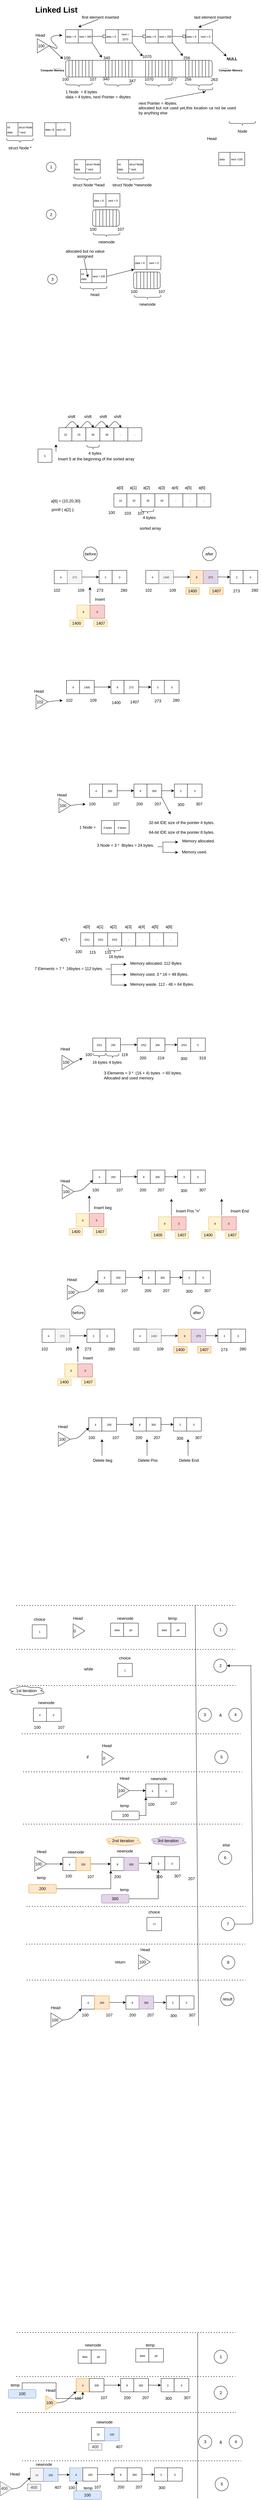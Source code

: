 <mxfile version="14.1.3" type="device"><diagram id="prtHgNgQTEPvFCAcTncT" name="Page-1"><mxGraphModel dx="1359" dy="802" grid="0" gridSize="10" guides="1" tooltips="1" connect="1" arrows="1" fold="1" page="1" pageScale="1" pageWidth="827" pageHeight="1169" math="0" shadow="0"><root><mxCell id="0"/><mxCell id="1" parent="0"/><mxCell id="8ncFtL2VdcgfWdbkv6kP-78" style="edgeStyle=orthogonalEdgeStyle;orthogonalLoop=1;jettySize=auto;html=1;exitX=1;exitY=0.5;exitDx=0;exitDy=0;entryX=0;entryY=0.5;entryDx=0;entryDy=0;rounded=0;endArrow=box;endFill=0;" parent="1" source="8ncFtL2VdcgfWdbkv6kP-79" edge="1"><mxGeometry relative="1" as="geometry"><mxPoint x="316" y="149" as="targetPoint"/></mxGeometry></mxCell><mxCell id="8ncFtL2VdcgfWdbkv6kP-79" value="&lt;font style=&quot;font-size: 8px&quot;&gt;data = 6&lt;/font&gt;" style="rounded=0;whiteSpace=wrap;html=1;fontFamily=Helvetica;fontSize=12;fontColor=#000000;align=left;" parent="1" vertex="1"><mxGeometry x="196" y="129" width="80" height="40" as="geometry"/></mxCell><mxCell id="8ncFtL2VdcgfWdbkv6kP-80" style="edgeStyle=orthogonalEdgeStyle;orthogonalLoop=1;jettySize=auto;html=1;entryX=0;entryY=0.5;entryDx=0;entryDy=0;rounded=0;endArrow=box;endFill=0;exitX=1;exitY=0.5;exitDx=0;exitDy=0;" parent="1" edge="1"><mxGeometry relative="1" as="geometry"><mxPoint x="516" y="149" as="sourcePoint"/><mxPoint x="556" y="149" as="targetPoint"/></mxGeometry></mxCell><mxCell id="8ncFtL2VdcgfWdbkv6kP-81" style="edgeStyle=orthogonalEdgeStyle;orthogonalLoop=1;jettySize=auto;html=1;exitX=1;exitY=0.5;exitDx=0;exitDy=0;rounded=0;endArrow=box;endFill=0;entryX=0;entryY=0.5;entryDx=0;entryDy=0;" parent="1" edge="1"><mxGeometry relative="1" as="geometry"><mxPoint x="396" y="149" as="sourcePoint"/><mxPoint x="436" y="149" as="targetPoint"/></mxGeometry></mxCell><mxCell id="8ncFtL2VdcgfWdbkv6kP-82" style="edgeStyle=orthogonalEdgeStyle;rounded=0;orthogonalLoop=1;jettySize=auto;html=1;exitX=0.5;exitY=1;exitDx=0;exitDy=0;endArrow=box;endFill=0;strokeColor=#000000;" parent="1" edge="1"><mxGeometry relative="1" as="geometry"><mxPoint x="596" y="169" as="sourcePoint"/><mxPoint x="596" y="169" as="targetPoint"/></mxGeometry></mxCell><mxCell id="8ncFtL2VdcgfWdbkv6kP-83" value="" style="curved=1;endArrow=classic;html=1;strokeColor=#000000;" parent="1" edge="1"><mxGeometry width="50" height="50" relative="1" as="geometry"><mxPoint x="147" y="177" as="sourcePoint"/><mxPoint x="186" y="146" as="targetPoint"/><Array as="points"><mxPoint x="186" y="196"/><mxPoint x="136" y="146"/></Array></mxGeometry></mxCell><mxCell id="8ncFtL2VdcgfWdbkv6kP-84" value="" style="rounded=1;whiteSpace=wrap;html=1;" parent="1" vertex="1"><mxGeometry x="196" y="221" width="440" height="50" as="geometry"/></mxCell><mxCell id="8ncFtL2VdcgfWdbkv6kP-85" value="" style="endArrow=none;html=1;strokeColor=#000000;" parent="1" edge="1"><mxGeometry width="50" height="50" relative="1" as="geometry"><mxPoint x="206" y="271" as="sourcePoint"/><mxPoint x="206" y="221" as="targetPoint"/></mxGeometry></mxCell><mxCell id="8ncFtL2VdcgfWdbkv6kP-86" value="" style="endArrow=none;html=1;strokeColor=#000000;" parent="1" edge="1"><mxGeometry width="50" height="50" relative="1" as="geometry"><mxPoint x="216" y="271" as="sourcePoint"/><mxPoint x="216" y="221" as="targetPoint"/></mxGeometry></mxCell><mxCell id="8ncFtL2VdcgfWdbkv6kP-87" value="" style="endArrow=none;html=1;strokeColor=#000000;" parent="1" edge="1"><mxGeometry width="50" height="50" relative="1" as="geometry"><mxPoint x="226" y="271" as="sourcePoint"/><mxPoint x="226" y="221" as="targetPoint"/></mxGeometry></mxCell><mxCell id="8ncFtL2VdcgfWdbkv6kP-88" value="" style="endArrow=none;html=1;strokeColor=#000000;" parent="1" edge="1"><mxGeometry width="50" height="50" relative="1" as="geometry"><mxPoint x="235.71" y="271" as="sourcePoint"/><mxPoint x="235.71" y="221" as="targetPoint"/></mxGeometry></mxCell><mxCell id="8ncFtL2VdcgfWdbkv6kP-89" value="" style="endArrow=none;html=1;strokeColor=#000000;" parent="1" edge="1"><mxGeometry width="50" height="50" relative="1" as="geometry"><mxPoint x="246" y="271" as="sourcePoint"/><mxPoint x="246" y="221" as="targetPoint"/></mxGeometry></mxCell><mxCell id="8ncFtL2VdcgfWdbkv6kP-90" value="" style="endArrow=none;html=1;strokeColor=#000000;" parent="1" edge="1"><mxGeometry width="50" height="50" relative="1" as="geometry"><mxPoint x="256" y="271" as="sourcePoint"/><mxPoint x="256" y="221" as="targetPoint"/></mxGeometry></mxCell><mxCell id="8ncFtL2VdcgfWdbkv6kP-91" value="" style="endArrow=none;html=1;strokeColor=#000000;" parent="1" edge="1"><mxGeometry width="50" height="50" relative="1" as="geometry"><mxPoint x="266" y="271" as="sourcePoint"/><mxPoint x="266" y="221" as="targetPoint"/></mxGeometry></mxCell><mxCell id="8ncFtL2VdcgfWdbkv6kP-92" value="" style="endArrow=none;html=1;strokeColor=#000000;" parent="1" edge="1"><mxGeometry width="50" height="50" relative="1" as="geometry"><mxPoint x="276" y="271" as="sourcePoint"/><mxPoint x="276" y="221" as="targetPoint"/></mxGeometry></mxCell><mxCell id="8ncFtL2VdcgfWdbkv6kP-93" value="" style="endArrow=none;html=1;strokeColor=#000000;" parent="1" edge="1"><mxGeometry width="50" height="50" relative="1" as="geometry"><mxPoint x="325.43" y="271" as="sourcePoint"/><mxPoint x="325.43" y="221" as="targetPoint"/></mxGeometry></mxCell><mxCell id="8ncFtL2VdcgfWdbkv6kP-94" value="" style="endArrow=none;html=1;strokeColor=#000000;" parent="1" edge="1"><mxGeometry width="50" height="50" relative="1" as="geometry"><mxPoint x="335.43" y="271" as="sourcePoint"/><mxPoint x="335.43" y="221" as="targetPoint"/></mxGeometry></mxCell><mxCell id="8ncFtL2VdcgfWdbkv6kP-95" value="" style="endArrow=none;html=1;strokeColor=#000000;" parent="1" edge="1"><mxGeometry width="50" height="50" relative="1" as="geometry"><mxPoint x="345.43" y="271" as="sourcePoint"/><mxPoint x="345.43" y="221" as="targetPoint"/></mxGeometry></mxCell><mxCell id="8ncFtL2VdcgfWdbkv6kP-96" value="" style="endArrow=none;html=1;strokeColor=#000000;" parent="1" edge="1"><mxGeometry width="50" height="50" relative="1" as="geometry"><mxPoint x="355.14" y="271" as="sourcePoint"/><mxPoint x="355.14" y="221" as="targetPoint"/></mxGeometry></mxCell><mxCell id="8ncFtL2VdcgfWdbkv6kP-97" value="" style="endArrow=none;html=1;strokeColor=#000000;" parent="1" edge="1"><mxGeometry width="50" height="50" relative="1" as="geometry"><mxPoint x="365.43" y="271" as="sourcePoint"/><mxPoint x="365.43" y="221" as="targetPoint"/></mxGeometry></mxCell><mxCell id="8ncFtL2VdcgfWdbkv6kP-98" value="" style="endArrow=none;html=1;strokeColor=#000000;" parent="1" edge="1"><mxGeometry width="50" height="50" relative="1" as="geometry"><mxPoint x="375.43" y="271" as="sourcePoint"/><mxPoint x="375.43" y="221" as="targetPoint"/></mxGeometry></mxCell><mxCell id="8ncFtL2VdcgfWdbkv6kP-99" value="" style="endArrow=none;html=1;strokeColor=#000000;" parent="1" edge="1"><mxGeometry width="50" height="50" relative="1" as="geometry"><mxPoint x="385.43" y="271" as="sourcePoint"/><mxPoint x="385.43" y="221" as="targetPoint"/></mxGeometry></mxCell><mxCell id="8ncFtL2VdcgfWdbkv6kP-100" value="" style="endArrow=none;html=1;strokeColor=#000000;" parent="1" edge="1"><mxGeometry width="50" height="50" relative="1" as="geometry"><mxPoint x="395.43" y="271" as="sourcePoint"/><mxPoint x="395.43" y="221" as="targetPoint"/></mxGeometry></mxCell><mxCell id="8ncFtL2VdcgfWdbkv6kP-101" value="" style="endArrow=none;html=1;strokeColor=#000000;" parent="1" edge="1"><mxGeometry width="50" height="50" relative="1" as="geometry"><mxPoint x="445.43" y="271" as="sourcePoint"/><mxPoint x="445.43" y="221" as="targetPoint"/></mxGeometry></mxCell><mxCell id="8ncFtL2VdcgfWdbkv6kP-102" value="" style="endArrow=none;html=1;strokeColor=#000000;" parent="1" edge="1"><mxGeometry width="50" height="50" relative="1" as="geometry"><mxPoint x="455.43" y="271" as="sourcePoint"/><mxPoint x="455.43" y="221" as="targetPoint"/></mxGeometry></mxCell><mxCell id="8ncFtL2VdcgfWdbkv6kP-103" value="" style="endArrow=none;html=1;strokeColor=#000000;" parent="1" edge="1"><mxGeometry width="50" height="50" relative="1" as="geometry"><mxPoint x="465.43" y="271" as="sourcePoint"/><mxPoint x="465.43" y="221" as="targetPoint"/></mxGeometry></mxCell><mxCell id="8ncFtL2VdcgfWdbkv6kP-104" value="" style="endArrow=none;html=1;strokeColor=#000000;" parent="1" edge="1"><mxGeometry width="50" height="50" relative="1" as="geometry"><mxPoint x="475.14" y="271" as="sourcePoint"/><mxPoint x="475.14" y="221" as="targetPoint"/></mxGeometry></mxCell><mxCell id="8ncFtL2VdcgfWdbkv6kP-105" value="" style="endArrow=none;html=1;strokeColor=#000000;" parent="1" edge="1"><mxGeometry width="50" height="50" relative="1" as="geometry"><mxPoint x="485.43" y="271" as="sourcePoint"/><mxPoint x="485.43" y="221" as="targetPoint"/></mxGeometry></mxCell><mxCell id="8ncFtL2VdcgfWdbkv6kP-106" value="" style="endArrow=none;html=1;strokeColor=#000000;" parent="1" edge="1"><mxGeometry width="50" height="50" relative="1" as="geometry"><mxPoint x="495.43" y="271" as="sourcePoint"/><mxPoint x="495.43" y="221" as="targetPoint"/></mxGeometry></mxCell><mxCell id="8ncFtL2VdcgfWdbkv6kP-107" value="" style="endArrow=none;html=1;strokeColor=#000000;" parent="1" edge="1"><mxGeometry width="50" height="50" relative="1" as="geometry"><mxPoint x="505.43" y="271" as="sourcePoint"/><mxPoint x="505.43" y="221" as="targetPoint"/></mxGeometry></mxCell><mxCell id="8ncFtL2VdcgfWdbkv6kP-108" value="" style="endArrow=none;html=1;strokeColor=#000000;" parent="1" edge="1"><mxGeometry width="50" height="50" relative="1" as="geometry"><mxPoint x="515.43" y="271" as="sourcePoint"/><mxPoint x="515.43" y="221" as="targetPoint"/></mxGeometry></mxCell><mxCell id="8ncFtL2VdcgfWdbkv6kP-109" value="" style="endArrow=none;html=1;strokeColor=#000000;" parent="1" edge="1"><mxGeometry width="50" height="50" relative="1" as="geometry"><mxPoint x="556" y="271" as="sourcePoint"/><mxPoint x="556" y="221" as="targetPoint"/></mxGeometry></mxCell><mxCell id="8ncFtL2VdcgfWdbkv6kP-110" value="" style="endArrow=none;html=1;strokeColor=#000000;" parent="1" edge="1"><mxGeometry width="50" height="50" relative="1" as="geometry"><mxPoint x="566" y="271" as="sourcePoint"/><mxPoint x="566" y="221" as="targetPoint"/></mxGeometry></mxCell><mxCell id="8ncFtL2VdcgfWdbkv6kP-111" value="" style="endArrow=none;html=1;strokeColor=#000000;" parent="1" edge="1"><mxGeometry width="50" height="50" relative="1" as="geometry"><mxPoint x="576" y="271" as="sourcePoint"/><mxPoint x="576" y="221" as="targetPoint"/></mxGeometry></mxCell><mxCell id="8ncFtL2VdcgfWdbkv6kP-112" value="" style="endArrow=none;html=1;strokeColor=#000000;" parent="1" edge="1"><mxGeometry width="50" height="50" relative="1" as="geometry"><mxPoint x="585.71" y="271" as="sourcePoint"/><mxPoint x="585.71" y="221" as="targetPoint"/></mxGeometry></mxCell><mxCell id="8ncFtL2VdcgfWdbkv6kP-113" value="" style="endArrow=none;html=1;strokeColor=#000000;" parent="1" edge="1"><mxGeometry width="50" height="50" relative="1" as="geometry"><mxPoint x="596" y="271" as="sourcePoint"/><mxPoint x="596" y="221" as="targetPoint"/></mxGeometry></mxCell><mxCell id="8ncFtL2VdcgfWdbkv6kP-114" value="" style="endArrow=none;html=1;strokeColor=#000000;" parent="1" edge="1"><mxGeometry width="50" height="50" relative="1" as="geometry"><mxPoint x="606" y="271" as="sourcePoint"/><mxPoint x="606" y="221" as="targetPoint"/></mxGeometry></mxCell><mxCell id="8ncFtL2VdcgfWdbkv6kP-115" value="" style="endArrow=none;html=1;strokeColor=#000000;" parent="1" edge="1"><mxGeometry width="50" height="50" relative="1" as="geometry"><mxPoint x="616" y="271" as="sourcePoint"/><mxPoint x="616" y="221" as="targetPoint"/></mxGeometry></mxCell><mxCell id="8ncFtL2VdcgfWdbkv6kP-116" value="" style="endArrow=none;html=1;strokeColor=#000000;" parent="1" edge="1"><mxGeometry width="50" height="50" relative="1" as="geometry"><mxPoint x="626" y="271" as="sourcePoint"/><mxPoint x="626" y="221" as="targetPoint"/></mxGeometry></mxCell><mxCell id="8ncFtL2VdcgfWdbkv6kP-117" value="" style="endArrow=none;html=1;strokeColor=#000000;" parent="1" edge="1"><mxGeometry width="50" height="50" relative="1" as="geometry"><mxPoint x="316" y="271" as="sourcePoint"/><mxPoint x="316" y="221" as="targetPoint"/></mxGeometry></mxCell><mxCell id="8ncFtL2VdcgfWdbkv6kP-118" value="" style="endArrow=none;html=1;strokeColor=#000000;" parent="1" edge="1"><mxGeometry width="50" height="50" relative="1" as="geometry"><mxPoint x="436" y="271" as="sourcePoint"/><mxPoint x="436" y="221" as="targetPoint"/></mxGeometry></mxCell><mxCell id="8ncFtL2VdcgfWdbkv6kP-120" value="100" style="triangle;whiteSpace=wrap;html=1;align=left;" parent="1" vertex="1"><mxGeometry x="111" y="156" width="35" height="43" as="geometry"/></mxCell><mxCell id="8ncFtL2VdcgfWdbkv6kP-121" value="Head" style="text;html=1;strokeColor=none;fillColor=none;align=center;verticalAlign=middle;whiteSpace=wrap;rounded=0;" parent="1" vertex="1"><mxGeometry x="100" y="136" width="40" height="20" as="geometry"/></mxCell><mxCell id="8ncFtL2VdcgfWdbkv6kP-122" value="100" style="text;html=1;strokeColor=none;fillColor=none;align=center;verticalAlign=middle;whiteSpace=wrap;rounded=0;" parent="1" vertex="1"><mxGeometry x="185" y="270" width="21" height="15" as="geometry"/></mxCell><mxCell id="8ncFtL2VdcgfWdbkv6kP-123" value="107" style="text;html=1;strokeColor=none;fillColor=none;align=center;verticalAlign=middle;whiteSpace=wrap;rounded=0;" parent="1" vertex="1"><mxGeometry x="268" y="270" width="21" height="15" as="geometry"/></mxCell><mxCell id="8ncFtL2VdcgfWdbkv6kP-124" value="340" style="text;html=1;strokeColor=none;fillColor=none;align=center;verticalAlign=middle;whiteSpace=wrap;rounded=0;" parent="1" vertex="1"><mxGeometry x="307" y="269" width="21" height="15" as="geometry"/></mxCell><mxCell id="8ncFtL2VdcgfWdbkv6kP-125" value="347" style="text;html=1;strokeColor=none;fillColor=none;align=center;verticalAlign=middle;whiteSpace=wrap;rounded=0;" parent="1" vertex="1"><mxGeometry x="385.5" y="280" width="21" height="5" as="geometry"/></mxCell><mxCell id="8ncFtL2VdcgfWdbkv6kP-126" value="1070" style="text;html=1;strokeColor=none;fillColor=none;align=center;verticalAlign=middle;whiteSpace=wrap;rounded=0;" parent="1" vertex="1"><mxGeometry x="436" y="270" width="21" height="15" as="geometry"/></mxCell><mxCell id="8ncFtL2VdcgfWdbkv6kP-127" value="1077" style="text;html=1;strokeColor=none;fillColor=none;align=center;verticalAlign=middle;whiteSpace=wrap;rounded=0;" parent="1" vertex="1"><mxGeometry x="506" y="270" width="21" height="15" as="geometry"/></mxCell><mxCell id="8ncFtL2VdcgfWdbkv6kP-128" value="256" style="text;html=1;strokeColor=none;fillColor=none;align=center;verticalAlign=middle;whiteSpace=wrap;rounded=0;" parent="1" vertex="1"><mxGeometry x="553" y="270" width="21" height="15" as="geometry"/></mxCell><mxCell id="8ncFtL2VdcgfWdbkv6kP-129" value="263" style="text;html=1;strokeColor=none;fillColor=none;align=center;verticalAlign=middle;whiteSpace=wrap;rounded=0;" parent="1" vertex="1"><mxGeometry x="631.5" y="271" width="21" height="15" as="geometry"/></mxCell><mxCell id="8ncFtL2VdcgfWdbkv6kP-130" value="&lt;font style=&quot;font-size: 8px&quot;&gt;next = 340&lt;/font&gt;" style="rounded=0;whiteSpace=wrap;html=1;" parent="1" vertex="1"><mxGeometry x="234" y="129" width="42" height="40" as="geometry"/></mxCell><mxCell id="8ncFtL2VdcgfWdbkv6kP-132" value="&lt;font style=&quot;font-size: 8px&quot;&gt;data = 6&lt;/font&gt;" style="rounded=0;whiteSpace=wrap;html=1;fontFamily=Helvetica;fontSize=12;fontColor=#000000;align=left;" parent="1" vertex="1"><mxGeometry x="316" y="129" width="80" height="40" as="geometry"/></mxCell><mxCell id="8ncFtL2VdcgfWdbkv6kP-133" value="&lt;font style=&quot;font-size: 8px&quot;&gt;next = 1070&lt;/font&gt;" style="rounded=0;whiteSpace=wrap;html=1;" parent="1" vertex="1"><mxGeometry x="354" y="129" width="42" height="40" as="geometry"/></mxCell><mxCell id="8ncFtL2VdcgfWdbkv6kP-135" value="&lt;font style=&quot;font-size: 8px&quot;&gt;data = 6&lt;/font&gt;" style="rounded=0;whiteSpace=wrap;html=1;fontFamily=Helvetica;fontSize=12;fontColor=#000000;align=left;" parent="1" vertex="1"><mxGeometry x="436" y="129" width="80" height="40" as="geometry"/></mxCell><mxCell id="8ncFtL2VdcgfWdbkv6kP-136" value="&lt;font style=&quot;font-size: 8px&quot;&gt;next = 256&lt;/font&gt;" style="rounded=0;whiteSpace=wrap;html=1;" parent="1" vertex="1"><mxGeometry x="474" y="129" width="42" height="40" as="geometry"/></mxCell><mxCell id="8ncFtL2VdcgfWdbkv6kP-138" value="&lt;font style=&quot;font-size: 8px&quot;&gt;data = 6&lt;/font&gt;" style="rounded=0;whiteSpace=wrap;html=1;fontFamily=Helvetica;fontSize=12;fontColor=#000000;align=left;" parent="1" vertex="1"><mxGeometry x="557" y="129" width="80" height="40" as="geometry"/></mxCell><mxCell id="8ncFtL2VdcgfWdbkv6kP-139" value="&lt;font style=&quot;font-size: 8px&quot;&gt;next = 0&lt;/font&gt;" style="rounded=0;whiteSpace=wrap;html=1;" parent="1" vertex="1"><mxGeometry x="595" y="129" width="42" height="40" as="geometry"/></mxCell><mxCell id="8ncFtL2VdcgfWdbkv6kP-141" value="......." style="text;html=1;strokeColor=none;fillColor=none;align=center;verticalAlign=middle;whiteSpace=wrap;rounded=0;" parent="1" vertex="1"><mxGeometry x="652.5" y="232" width="40" height="20" as="geometry"/></mxCell><mxCell id="8ncFtL2VdcgfWdbkv6kP-142" value="......." style="text;html=1;strokeColor=none;fillColor=none;align=center;verticalAlign=middle;whiteSpace=wrap;rounded=0;" parent="1" vertex="1"><mxGeometry x="150" y="232" width="40" height="20" as="geometry"/></mxCell><mxCell id="8ncFtL2VdcgfWdbkv6kP-143" value="&lt;font style=&quot;font-size: 8px&quot;&gt;&lt;b&gt;Computer Memory&lt;/b&gt;&lt;/font&gt;" style="text;html=1;strokeColor=none;fillColor=none;align=center;verticalAlign=middle;whiteSpace=wrap;rounded=0;" parent="1" vertex="1"><mxGeometry x="107" y="240" width="99" height="20" as="geometry"/></mxCell><mxCell id="8ncFtL2VdcgfWdbkv6kP-144" value="&lt;font style=&quot;font-size: 8px&quot;&gt;&lt;b&gt;Computer Memory&lt;/b&gt;&lt;/font&gt;" style="text;html=1;strokeColor=none;fillColor=none;align=center;verticalAlign=middle;whiteSpace=wrap;rounded=0;" parent="1" vertex="1"><mxGeometry x="642" y="240" width="99" height="20" as="geometry"/></mxCell><mxCell id="8ncFtL2VdcgfWdbkv6kP-145" value="&lt;h1&gt;Linked List&lt;/h1&gt;&lt;p&gt;&lt;br&gt;&lt;/p&gt;" style="text;html=1;strokeColor=none;fillColor=none;spacing=5;spacingTop=-20;whiteSpace=wrap;overflow=hidden;rounded=0;" parent="1" vertex="1"><mxGeometry x="100" y="50" width="145" height="40" as="geometry"/></mxCell><mxCell id="8ncFtL2VdcgfWdbkv6kP-147" value="" style="shape=curlyBracket;whiteSpace=wrap;html=1;rounded=1;rotation=-90;" parent="1" vertex="1"><mxGeometry x="228.87" y="255" width="14.25" height="79.5" as="geometry"/></mxCell><mxCell id="8ncFtL2VdcgfWdbkv6kP-148" value="" style="shape=curlyBracket;whiteSpace=wrap;html=1;rounded=1;rotation=-90;" parent="1" vertex="1"><mxGeometry x="346" y="255" width="14.25" height="79.5" as="geometry"/></mxCell><mxCell id="8ncFtL2VdcgfWdbkv6kP-149" value="" style="shape=curlyBracket;whiteSpace=wrap;html=1;rounded=1;rotation=-90;" parent="1" vertex="1"><mxGeometry x="468.87" y="255" width="14.25" height="79.5" as="geometry"/></mxCell><mxCell id="8ncFtL2VdcgfWdbkv6kP-150" value="" style="shape=curlyBracket;whiteSpace=wrap;html=1;rounded=1;rotation=-90;" parent="1" vertex="1"><mxGeometry x="589.87" y="255" width="14.25" height="79.5" as="geometry"/></mxCell><mxCell id="8ncFtL2VdcgfWdbkv6kP-151" value="" style="endArrow=classic;html=1;strokeColor=#000000;exitX=1;exitY=1;exitDx=0;exitDy=0;" parent="1" source="8ncFtL2VdcgfWdbkv6kP-130" edge="1"><mxGeometry width="50" height="50" relative="1" as="geometry"><mxPoint x="280" y="262" as="sourcePoint"/><mxPoint x="305" y="213" as="targetPoint"/></mxGeometry></mxCell><mxCell id="8ncFtL2VdcgfWdbkv6kP-153" value="" style="endArrow=classic;html=1;strokeColor=#000000;" parent="1" edge="1"><mxGeometry width="50" height="50" relative="1" as="geometry"><mxPoint x="515.998" y="166" as="sourcePoint"/><mxPoint x="548" y="208" as="targetPoint"/></mxGeometry></mxCell><mxCell id="8ncFtL2VdcgfWdbkv6kP-154" value="&lt;div style=&quot;text-align: justify&quot;&gt;&lt;span&gt;1 Node&amp;nbsp; = 8 bytes&lt;/span&gt;&lt;/div&gt;&lt;div style=&quot;text-align: justify&quot;&gt;&lt;span&gt;data = 4 bytes, next Pointer = 4bytes&lt;/span&gt;&lt;/div&gt;" style="text;html=1;strokeColor=none;fillColor=none;align=left;verticalAlign=middle;whiteSpace=wrap;rounded=0;" parent="1" vertex="1"><mxGeometry x="193.99" y="306" width="359.01" height="34" as="geometry"/></mxCell><mxCell id="8ncFtL2VdcgfWdbkv6kP-157" value="100" style="text;html=1;strokeColor=none;fillColor=none;align=center;verticalAlign=middle;whiteSpace=wrap;rounded=0;" parent="1" vertex="1"><mxGeometry x="190" y="206" width="21" height="15" as="geometry"/></mxCell><mxCell id="8ncFtL2VdcgfWdbkv6kP-158" value="" style="endArrow=classic;html=1;strokeColor=#000000;exitX=1;exitY=1;exitDx=0;exitDy=0;" parent="1" edge="1"><mxGeometry width="50" height="50" relative="1" as="geometry"><mxPoint x="146" y="177" as="sourcePoint"/><mxPoint x="188" y="217" as="targetPoint"/></mxGeometry></mxCell><mxCell id="8ncFtL2VdcgfWdbkv6kP-159" value="340" style="text;html=1;strokeColor=none;fillColor=none;align=center;verticalAlign=middle;whiteSpace=wrap;rounded=0;" parent="1" vertex="1"><mxGeometry x="309" y="206" width="21" height="15" as="geometry"/></mxCell><mxCell id="8ncFtL2VdcgfWdbkv6kP-161" value="" style="endArrow=classic;html=1;strokeColor=#000000;exitX=1;exitY=1;exitDx=0;exitDy=0;" parent="1" edge="1"><mxGeometry width="50" height="50" relative="1" as="geometry"><mxPoint x="396" y="169" as="sourcePoint"/><mxPoint x="427" y="209" as="targetPoint"/></mxGeometry></mxCell><mxCell id="8ncFtL2VdcgfWdbkv6kP-162" value="1070" style="text;html=1;strokeColor=none;fillColor=none;align=center;verticalAlign=middle;whiteSpace=wrap;rounded=0;" parent="1" vertex="1"><mxGeometry x="430" y="202" width="21" height="15" as="geometry"/></mxCell><mxCell id="8ncFtL2VdcgfWdbkv6kP-163" value="256" style="text;html=1;strokeColor=none;fillColor=none;align=center;verticalAlign=middle;whiteSpace=wrap;rounded=0;" parent="1" vertex="1"><mxGeometry x="549" y="206" width="21" height="15" as="geometry"/></mxCell><mxCell id="8ncFtL2VdcgfWdbkv6kP-164" value="" style="endArrow=classic;html=1;strokeColor=#000000;exitX=1;exitY=1;exitDx=0;exitDy=0;" parent="1" edge="1"><mxGeometry width="50" height="50" relative="1" as="geometry"><mxPoint x="637" y="169" as="sourcePoint"/><mxPoint x="679" y="209" as="targetPoint"/></mxGeometry></mxCell><mxCell id="8ncFtL2VdcgfWdbkv6kP-165" value="&lt;b&gt;NULL&lt;/b&gt;" style="text;html=1;strokeColor=none;fillColor=none;align=center;verticalAlign=middle;whiteSpace=wrap;rounded=0;" parent="1" vertex="1"><mxGeometry x="685" y="209" width="21" height="15" as="geometry"/></mxCell><mxCell id="8ncFtL2VdcgfWdbkv6kP-167" value="" style="endArrow=classic;html=1;strokeColor=#000000;" parent="1" edge="1"><mxGeometry width="50" height="50" relative="1" as="geometry"><mxPoint x="294" y="98" as="sourcePoint"/><mxPoint x="234" y="121" as="targetPoint"/></mxGeometry></mxCell><mxCell id="8ncFtL2VdcgfWdbkv6kP-168" value="" style="endArrow=classic;html=1;strokeColor=#000000;" parent="1" edge="1"><mxGeometry width="50" height="50" relative="1" as="geometry"><mxPoint x="655" y="99" as="sourcePoint"/><mxPoint x="595" y="122" as="targetPoint"/></mxGeometry></mxCell><mxCell id="8ncFtL2VdcgfWdbkv6kP-169" value="first element inserted" style="text;html=1;strokeColor=none;fillColor=none;align=center;verticalAlign=middle;whiteSpace=wrap;rounded=0;" parent="1" vertex="1"><mxGeometry x="237" y="82" width="126.5" height="20" as="geometry"/></mxCell><mxCell id="8ncFtL2VdcgfWdbkv6kP-170" value="last element inserted" style="text;html=1;strokeColor=none;fillColor=none;align=center;verticalAlign=middle;whiteSpace=wrap;rounded=0;" parent="1" vertex="1"><mxGeometry x="574" y="82" width="126.5" height="20" as="geometry"/></mxCell><mxCell id="8ncFtL2VdcgfWdbkv6kP-171" value="" style="shape=curlyBracket;whiteSpace=wrap;html=1;rounded=1;rotation=-90;" parent="1" vertex="1"><mxGeometry x="608.88" y="288" width="14.25" height="42.5" as="geometry"/></mxCell><mxCell id="8ncFtL2VdcgfWdbkv6kP-173" value="&lt;div style=&quot;text-align: justify&quot;&gt;&lt;span&gt;next Pointer = 4bytes.&lt;/span&gt;&lt;/div&gt;&lt;div style=&quot;text-align: justify&quot;&gt;&lt;span&gt;allocated but not used yet,this location ca not be used by anything else&lt;/span&gt;&lt;br&gt;&lt;/div&gt;" style="text;html=1;strokeColor=none;fillColor=none;align=left;verticalAlign=middle;whiteSpace=wrap;rounded=0;" parent="1" vertex="1"><mxGeometry x="412.5" y="337" width="294" height="53" as="geometry"/></mxCell><mxCell id="8ncFtL2VdcgfWdbkv6kP-174" value="" style="endArrow=classic;html=1;strokeColor=#000000;entryX=0.1;entryY=0.5;entryDx=0;entryDy=0;exitX=0.276;exitY=0.015;exitDx=0;exitDy=0;entryPerimeter=0;exitPerimeter=0;" parent="1" source="8ncFtL2VdcgfWdbkv6kP-173" target="8ncFtL2VdcgfWdbkv6kP-171" edge="1"><mxGeometry width="50" height="50" relative="1" as="geometry"><mxPoint x="438" y="382" as="sourcePoint"/><mxPoint x="488" y="332" as="targetPoint"/></mxGeometry></mxCell><mxCell id="8ncFtL2VdcgfWdbkv6kP-178" value="&lt;font style=&quot;font-size: 8px&quot;&gt;data = 6&lt;/font&gt;" style="rounded=0;whiteSpace=wrap;html=1;fontFamily=Helvetica;fontSize=12;fontColor=#000000;align=left;" parent="1" vertex="1"><mxGeometry x="279.05" y="621" width="80" height="40" as="geometry"/></mxCell><mxCell id="8ncFtL2VdcgfWdbkv6kP-179" value="&lt;font style=&quot;font-size: 8px&quot;&gt;next = 0&lt;/font&gt;" style="rounded=0;whiteSpace=wrap;html=1;" parent="1" vertex="1"><mxGeometry x="317.05" y="621" width="42" height="40" as="geometry"/></mxCell><mxCell id="8ncFtL2VdcgfWdbkv6kP-181" value="" style="rounded=1;whiteSpace=wrap;html=1;" parent="1" vertex="1"><mxGeometry x="277.06" y="669" width="80" height="50" as="geometry"/></mxCell><mxCell id="8ncFtL2VdcgfWdbkv6kP-182" value="" style="endArrow=none;html=1;strokeColor=#000000;" parent="1" edge="1"><mxGeometry width="50" height="50" relative="1" as="geometry"><mxPoint x="286.58" y="719" as="sourcePoint"/><mxPoint x="286.58" y="669" as="targetPoint"/></mxGeometry></mxCell><mxCell id="8ncFtL2VdcgfWdbkv6kP-183" value="" style="endArrow=none;html=1;strokeColor=#000000;" parent="1" edge="1"><mxGeometry width="50" height="50" relative="1" as="geometry"><mxPoint x="298.06" y="719" as="sourcePoint"/><mxPoint x="298.06" y="669" as="targetPoint"/></mxGeometry></mxCell><mxCell id="8ncFtL2VdcgfWdbkv6kP-184" value="" style="endArrow=none;html=1;strokeColor=#000000;" parent="1" edge="1"><mxGeometry width="50" height="50" relative="1" as="geometry"><mxPoint x="307.77" y="719" as="sourcePoint"/><mxPoint x="307.77" y="669" as="targetPoint"/></mxGeometry></mxCell><mxCell id="8ncFtL2VdcgfWdbkv6kP-185" value="" style="endArrow=none;html=1;strokeColor=#000000;" parent="1" edge="1"><mxGeometry width="50" height="50" relative="1" as="geometry"><mxPoint x="318.06" y="719" as="sourcePoint"/><mxPoint x="318.06" y="669" as="targetPoint"/></mxGeometry></mxCell><mxCell id="8ncFtL2VdcgfWdbkv6kP-186" value="" style="endArrow=none;html=1;strokeColor=#000000;" parent="1" edge="1"><mxGeometry width="50" height="50" relative="1" as="geometry"><mxPoint x="328.06" y="719" as="sourcePoint"/><mxPoint x="328.06" y="669" as="targetPoint"/></mxGeometry></mxCell><mxCell id="8ncFtL2VdcgfWdbkv6kP-187" value="" style="endArrow=none;html=1;strokeColor=#000000;" parent="1" edge="1"><mxGeometry width="50" height="50" relative="1" as="geometry"><mxPoint x="338.06" y="719" as="sourcePoint"/><mxPoint x="338.06" y="669" as="targetPoint"/></mxGeometry></mxCell><mxCell id="8ncFtL2VdcgfWdbkv6kP-188" value="" style="endArrow=none;html=1;strokeColor=#000000;" parent="1" edge="1"><mxGeometry width="50" height="50" relative="1" as="geometry"><mxPoint x="348.06" y="719" as="sourcePoint"/><mxPoint x="348.06" y="669" as="targetPoint"/></mxGeometry></mxCell><mxCell id="8ncFtL2VdcgfWdbkv6kP-192" value="100" style="text;html=1;strokeColor=none;fillColor=none;align=center;verticalAlign=middle;whiteSpace=wrap;rounded=0;" parent="1" vertex="1"><mxGeometry x="268.06" y="720" width="21" height="15" as="geometry"/></mxCell><mxCell id="8ncFtL2VdcgfWdbkv6kP-193" value="107" style="text;html=1;strokeColor=none;fillColor=none;align=center;verticalAlign=middle;whiteSpace=wrap;rounded=0;" parent="1" vertex="1"><mxGeometry x="351.06" y="720" width="21" height="15" as="geometry"/></mxCell><mxCell id="8ncFtL2VdcgfWdbkv6kP-194" value="" style="shape=curlyBracket;whiteSpace=wrap;html=1;rounded=1;rotation=-90;" parent="1" vertex="1"><mxGeometry x="311.93" y="705" width="14.25" height="79.5" as="geometry"/></mxCell><mxCell id="8ncFtL2VdcgfWdbkv6kP-208" value="&lt;font style=&quot;font-size: 8px&quot;&gt;data =6&lt;/font&gt;" style="rounded=0;whiteSpace=wrap;html=1;fontFamily=Helvetica;fontSize=12;fontColor=#000000;align=left;" parent="1" vertex="1"><mxGeometry x="132.99" y="408" width="78.01" height="40" as="geometry"/></mxCell><mxCell id="8ncFtL2VdcgfWdbkv6kP-209" value="&lt;font style=&quot;font-size: 8px&quot;&gt;next =0&lt;/font&gt;" style="rounded=0;whiteSpace=wrap;html=1;align=left;" parent="1" vertex="1"><mxGeometry x="167" y="408" width="44" height="40" as="geometry"/></mxCell><mxCell id="8ncFtL2VdcgfWdbkv6kP-220" value="" style="shape=curlyBracket;whiteSpace=wrap;html=1;rounded=1;rotation=-90;" parent="1" vertex="1"><mxGeometry x="719.37" y="370.5" width="14.25" height="79.5" as="geometry"/></mxCell><mxCell id="8ncFtL2VdcgfWdbkv6kP-221" value="Node" style="text;html=1;strokeColor=none;fillColor=none;align=center;verticalAlign=middle;whiteSpace=wrap;rounded=0;" parent="1" vertex="1"><mxGeometry x="706.5" y="423.5" width="40" height="20" as="geometry"/></mxCell><mxCell id="8ncFtL2VdcgfWdbkv6kP-222" value="&lt;font style=&quot;font-size: 8px&quot;&gt;int &lt;br&gt;data&lt;/font&gt;" style="rounded=0;whiteSpace=wrap;html=1;fontFamily=Helvetica;fontSize=12;fontColor=#000000;align=left;" parent="1" vertex="1"><mxGeometry x="19.0" y="408" width="78.01" height="40" as="geometry"/></mxCell><mxCell id="8ncFtL2VdcgfWdbkv6kP-223" value="&lt;font style=&quot;font-size: 8px&quot;&gt;struct Node * next&amp;nbsp;&lt;/font&gt;" style="rounded=0;whiteSpace=wrap;html=1;align=left;" parent="1" vertex="1"><mxGeometry x="53.01" y="408" width="44" height="40" as="geometry"/></mxCell><mxCell id="8ncFtL2VdcgfWdbkv6kP-224" value="" style="shape=curlyBracket;whiteSpace=wrap;html=1;rounded=1;rotation=-90;" parent="1" vertex="1"><mxGeometry x="51.87" y="422" width="14.25" height="79.5" as="geometry"/></mxCell><mxCell id="8ncFtL2VdcgfWdbkv6kP-225" value="struct Node *" style="text;html=1;strokeColor=none;fillColor=none;align=center;verticalAlign=middle;whiteSpace=wrap;rounded=0;" parent="1" vertex="1"><mxGeometry x="17" y="474" width="84" height="20" as="geometry"/></mxCell><mxCell id="8ncFtL2VdcgfWdbkv6kP-226" value="newnode" style="text;html=1;strokeColor=none;fillColor=none;align=center;verticalAlign=middle;whiteSpace=wrap;rounded=0;" parent="1" vertex="1"><mxGeometry x="276.56" y="756" width="84" height="20" as="geometry"/></mxCell><mxCell id="8ncFtL2VdcgfWdbkv6kP-230" value="Head" style="text;html=1;strokeColor=none;fillColor=none;align=center;verticalAlign=middle;whiteSpace=wrap;rounded=0;" parent="1" vertex="1"><mxGeometry x="614.75" y="445.5" width="40" height="20" as="geometry"/></mxCell><mxCell id="8ncFtL2VdcgfWdbkv6kP-232" value="&lt;font style=&quot;font-size: 8px&quot;&gt;data&lt;/font&gt;" style="rounded=0;whiteSpace=wrap;html=1;fontFamily=Helvetica;fontSize=12;fontColor=#000000;align=left;" parent="1" vertex="1"><mxGeometry x="655.61" y="497" width="78.01" height="40" as="geometry"/></mxCell><mxCell id="8ncFtL2VdcgfWdbkv6kP-233" value="&lt;font style=&quot;font-size: 8px&quot;&gt;next =&lt;/font&gt;&lt;font style=&quot;font-size: 8px&quot;&gt;100&lt;/font&gt;" style="rounded=0;whiteSpace=wrap;html=1;align=left;" parent="1" vertex="1"><mxGeometry x="689.62" y="497" width="44" height="40" as="geometry"/></mxCell><mxCell id="8ncFtL2VdcgfWdbkv6kP-236" value="" style="shape=curlyBracket;whiteSpace=wrap;html=1;rounded=1;rotation=-90;" parent="1" vertex="1"><mxGeometry x="253.81" y="537" width="14.25" height="79.5" as="geometry"/></mxCell><mxCell id="8ncFtL2VdcgfWdbkv6kP-238" value="" style="shape=curlyBracket;whiteSpace=wrap;html=1;rounded=1;rotation=-90;" parent="1" vertex="1"><mxGeometry x="383.87" y="537" width="14.25" height="79.5" as="geometry"/></mxCell><mxCell id="8ncFtL2VdcgfWdbkv6kP-240" value="struct Node *newnode" style="text;html=1;strokeColor=none;fillColor=none;align=center;verticalAlign=middle;whiteSpace=wrap;rounded=0;" parent="1" vertex="1"><mxGeometry x="323.49" y="585" width="145.01" height="20" as="geometry"/></mxCell><mxCell id="8ncFtL2VdcgfWdbkv6kP-241" value="struct Node *head" style="text;html=1;strokeColor=none;fillColor=none;align=center;verticalAlign=middle;whiteSpace=wrap;rounded=0;" parent="1" vertex="1"><mxGeometry x="211" y="585" width="107.56" height="20" as="geometry"/></mxCell><mxCell id="8ncFtL2VdcgfWdbkv6kP-242" value="1" style="ellipse;whiteSpace=wrap;html=1;aspect=fixed;" parent="1" vertex="1"><mxGeometry x="138" y="526.5" width="29" height="29" as="geometry"/></mxCell><mxCell id="8ncFtL2VdcgfWdbkv6kP-243" value="2" style="ellipse;whiteSpace=wrap;html=1;aspect=fixed;" parent="1" vertex="1"><mxGeometry x="138" y="669" width="29" height="29" as="geometry"/></mxCell><mxCell id="8ncFtL2VdcgfWdbkv6kP-246" value="&lt;font style=&quot;font-size: 8px&quot;&gt;int &lt;br&gt;data&lt;/font&gt;" style="rounded=0;whiteSpace=wrap;html=1;fontFamily=Helvetica;fontSize=12;fontColor=#000000;align=left;" parent="1" vertex="1"><mxGeometry x="221.93" y="519" width="78.01" height="40" as="geometry"/></mxCell><mxCell id="8ncFtL2VdcgfWdbkv6kP-247" value="&lt;font style=&quot;font-size: 8px&quot;&gt;struct Node * next&amp;nbsp;&lt;/font&gt;" style="rounded=0;whiteSpace=wrap;html=1;align=left;" parent="1" vertex="1"><mxGeometry x="255.94" y="519" width="44" height="40" as="geometry"/></mxCell><mxCell id="8ncFtL2VdcgfWdbkv6kP-248" value="&lt;font style=&quot;font-size: 8px&quot;&gt;int &lt;br&gt;data&lt;/font&gt;" style="rounded=0;whiteSpace=wrap;html=1;fontFamily=Helvetica;fontSize=12;fontColor=#000000;align=left;" parent="1" vertex="1"><mxGeometry x="351.06" y="519" width="78.01" height="40" as="geometry"/></mxCell><mxCell id="8ncFtL2VdcgfWdbkv6kP-249" value="&lt;font style=&quot;font-size: 8px&quot;&gt;struct Node * next&amp;nbsp;&lt;/font&gt;" style="rounded=0;whiteSpace=wrap;html=1;align=left;" parent="1" vertex="1"><mxGeometry x="385.07" y="519" width="44" height="40" as="geometry"/></mxCell><mxCell id="8ncFtL2VdcgfWdbkv6kP-250" value="3" style="ellipse;whiteSpace=wrap;html=1;aspect=fixed;" parent="1" vertex="1"><mxGeometry x="142" y="863" width="29" height="29" as="geometry"/></mxCell><mxCell id="8ncFtL2VdcgfWdbkv6kP-251" value="&lt;font style=&quot;font-size: 8px&quot;&gt;data = 6&lt;/font&gt;" style="rounded=0;whiteSpace=wrap;html=1;fontFamily=Helvetica;fontSize=12;fontColor=#000000;align=left;" parent="1" vertex="1"><mxGeometry x="402" y="808" width="80" height="40" as="geometry"/></mxCell><mxCell id="8ncFtL2VdcgfWdbkv6kP-252" value="&lt;font style=&quot;font-size: 8px&quot;&gt;next = 0&lt;/font&gt;" style="rounded=0;whiteSpace=wrap;html=1;" parent="1" vertex="1"><mxGeometry x="440" y="808" width="42" height="40" as="geometry"/></mxCell><mxCell id="8ncFtL2VdcgfWdbkv6kP-253" value="" style="rounded=1;whiteSpace=wrap;html=1;" parent="1" vertex="1"><mxGeometry x="400.01" y="856" width="80" height="50" as="geometry"/></mxCell><mxCell id="8ncFtL2VdcgfWdbkv6kP-254" value="" style="endArrow=none;html=1;strokeColor=#000000;" parent="1" edge="1"><mxGeometry width="50" height="50" relative="1" as="geometry"><mxPoint x="409.53" y="906" as="sourcePoint"/><mxPoint x="409.53" y="856" as="targetPoint"/></mxGeometry></mxCell><mxCell id="8ncFtL2VdcgfWdbkv6kP-255" value="" style="endArrow=none;html=1;strokeColor=#000000;" parent="1" edge="1"><mxGeometry width="50" height="50" relative="1" as="geometry"><mxPoint x="421.01" y="906" as="sourcePoint"/><mxPoint x="421.01" y="856" as="targetPoint"/></mxGeometry></mxCell><mxCell id="8ncFtL2VdcgfWdbkv6kP-256" value="" style="endArrow=none;html=1;strokeColor=#000000;" parent="1" edge="1"><mxGeometry width="50" height="50" relative="1" as="geometry"><mxPoint x="430.72" y="906" as="sourcePoint"/><mxPoint x="430.72" y="856" as="targetPoint"/></mxGeometry></mxCell><mxCell id="8ncFtL2VdcgfWdbkv6kP-257" value="" style="endArrow=none;html=1;strokeColor=#000000;" parent="1" edge="1"><mxGeometry width="50" height="50" relative="1" as="geometry"><mxPoint x="441.01" y="906" as="sourcePoint"/><mxPoint x="441.01" y="856" as="targetPoint"/></mxGeometry></mxCell><mxCell id="8ncFtL2VdcgfWdbkv6kP-258" value="" style="endArrow=none;html=1;strokeColor=#000000;" parent="1" edge="1"><mxGeometry width="50" height="50" relative="1" as="geometry"><mxPoint x="451.01" y="906" as="sourcePoint"/><mxPoint x="451.01" y="856" as="targetPoint"/></mxGeometry></mxCell><mxCell id="8ncFtL2VdcgfWdbkv6kP-259" value="" style="endArrow=none;html=1;strokeColor=#000000;" parent="1" edge="1"><mxGeometry width="50" height="50" relative="1" as="geometry"><mxPoint x="461.01" y="906" as="sourcePoint"/><mxPoint x="461.01" y="856" as="targetPoint"/></mxGeometry></mxCell><mxCell id="8ncFtL2VdcgfWdbkv6kP-260" value="" style="endArrow=none;html=1;strokeColor=#000000;" parent="1" edge="1"><mxGeometry width="50" height="50" relative="1" as="geometry"><mxPoint x="471.01" y="906" as="sourcePoint"/><mxPoint x="471.01" y="856" as="targetPoint"/></mxGeometry></mxCell><mxCell id="8ncFtL2VdcgfWdbkv6kP-261" value="100" style="text;html=1;strokeColor=none;fillColor=none;align=center;verticalAlign=middle;whiteSpace=wrap;rounded=0;" parent="1" vertex="1"><mxGeometry x="391.01" y="907" width="21" height="15" as="geometry"/></mxCell><mxCell id="8ncFtL2VdcgfWdbkv6kP-262" value="107" style="text;html=1;strokeColor=none;fillColor=none;align=center;verticalAlign=middle;whiteSpace=wrap;rounded=0;" parent="1" vertex="1"><mxGeometry x="474.01" y="907" width="21" height="15" as="geometry"/></mxCell><mxCell id="8ncFtL2VdcgfWdbkv6kP-263" value="" style="shape=curlyBracket;whiteSpace=wrap;html=1;rounded=1;rotation=-90;" parent="1" vertex="1"><mxGeometry x="434.88" y="892" width="14.25" height="79.5" as="geometry"/></mxCell><mxCell id="8ncFtL2VdcgfWdbkv6kP-264" value="newnode" style="text;html=1;strokeColor=none;fillColor=none;align=center;verticalAlign=middle;whiteSpace=wrap;rounded=0;" parent="1" vertex="1"><mxGeometry x="399.51" y="943" width="84" height="20" as="geometry"/></mxCell><mxCell id="8ncFtL2VdcgfWdbkv6kP-265" value="" style="shape=curlyBracket;whiteSpace=wrap;html=1;rounded=1;rotation=-90;" parent="1" vertex="1"><mxGeometry x="272.76" y="866" width="14.25" height="79.5" as="geometry"/></mxCell><mxCell id="8ncFtL2VdcgfWdbkv6kP-266" value="head" style="text;html=1;strokeColor=none;fillColor=none;align=center;verticalAlign=middle;whiteSpace=wrap;rounded=0;" parent="1" vertex="1"><mxGeometry x="229.95" y="914" width="107.56" height="20" as="geometry"/></mxCell><mxCell id="8ncFtL2VdcgfWdbkv6kP-267" value="&lt;font style=&quot;font-size: 8px&quot;&gt;int &lt;br&gt;data&lt;/font&gt;" style="rounded=0;whiteSpace=wrap;html=1;fontFamily=Helvetica;fontSize=12;fontColor=#000000;align=left;" parent="1" vertex="1"><mxGeometry x="240.88" y="848" width="78.01" height="40" as="geometry"/></mxCell><mxCell id="8ncFtL2VdcgfWdbkv6kP-268" value="&lt;font style=&quot;font-size: 8px&quot;&gt;next = 100&amp;nbsp;&lt;/font&gt;" style="rounded=0;whiteSpace=wrap;html=1;align=left;" parent="1" vertex="1"><mxGeometry x="274.89" y="848" width="44" height="40" as="geometry"/></mxCell><mxCell id="8ncFtL2VdcgfWdbkv6kP-269" value="" style="endArrow=classic;html=1;strokeColor=#000000;entryX=0;entryY=1;entryDx=0;entryDy=0;" parent="1" target="8ncFtL2VdcgfWdbkv6kP-251" edge="1"><mxGeometry width="50" height="50" relative="1" as="geometry"><mxPoint x="319.95" y="869" as="sourcePoint"/><mxPoint x="369.95" y="819" as="targetPoint"/></mxGeometry></mxCell><mxCell id="8ncFtL2VdcgfWdbkv6kP-270" value="" style="endArrow=classic;html=1;strokeColor=#000000;" parent="1" edge="1"><mxGeometry width="50" height="50" relative="1" as="geometry"><mxPoint x="250.95" y="816" as="sourcePoint"/><mxPoint x="262.95" y="872" as="targetPoint"/></mxGeometry></mxCell><mxCell id="8ncFtL2VdcgfWdbkv6kP-271" value="allocated but no value assigned" style="text;html=1;strokeColor=none;fillColor=none;align=center;verticalAlign=middle;whiteSpace=wrap;rounded=0;" parent="1" vertex="1"><mxGeometry x="190" y="791" width="129" height="20" as="geometry"/></mxCell><mxCell id="8ncFtL2VdcgfWdbkv6kP-272" value="&lt;font style=&quot;font-size: 8px&quot;&gt;10&lt;/font&gt;" style="rounded=0;whiteSpace=wrap;html=1;fontFamily=Helvetica;fontSize=12;fontColor=#000000;align=center;" parent="1" vertex="1"><mxGeometry x="175.72" y="1323" width="39" height="40" as="geometry"/></mxCell><mxCell id="8ncFtL2VdcgfWdbkv6kP-273" value="&lt;font style=&quot;font-size: 8px&quot;&gt;20&lt;/font&gt;" style="rounded=0;whiteSpace=wrap;html=1;" parent="1" vertex="1"><mxGeometry x="214.72" y="1323" width="42" height="40" as="geometry"/></mxCell><mxCell id="8ncFtL2VdcgfWdbkv6kP-274" value="&lt;font style=&quot;font-size: 8px&quot;&gt;30&lt;/font&gt;" style="rounded=0;whiteSpace=wrap;html=1;" parent="1" vertex="1"><mxGeometry x="256.72" y="1323" width="42" height="40" as="geometry"/></mxCell><mxCell id="8ncFtL2VdcgfWdbkv6kP-275" value="&lt;font style=&quot;font-size: 8px&quot;&gt;40&lt;/font&gt;" style="rounded=0;whiteSpace=wrap;html=1;" parent="1" vertex="1"><mxGeometry x="298.78" y="1323" width="42" height="40" as="geometry"/></mxCell><mxCell id="8ncFtL2VdcgfWdbkv6kP-276" value="&lt;font style=&quot;font-size: 8px&quot;&gt;-&lt;br&gt;&lt;/font&gt;" style="rounded=0;whiteSpace=wrap;html=1;" parent="1" vertex="1"><mxGeometry x="340.78" y="1323" width="42" height="40" as="geometry"/></mxCell><mxCell id="8ncFtL2VdcgfWdbkv6kP-277" value="&lt;font style=&quot;font-size: 8px&quot;&gt;-&lt;br&gt;&lt;/font&gt;" style="rounded=0;whiteSpace=wrap;html=1;" parent="1" vertex="1"><mxGeometry x="382.78" y="1323" width="42" height="40" as="geometry"/></mxCell><mxCell id="8ncFtL2VdcgfWdbkv6kP-296" value="" style="endArrow=classic;html=1;strokeColor=#000000;exitX=0.5;exitY=0;exitDx=0;exitDy=0;entryX=0.5;entryY=0;entryDx=0;entryDy=0;" parent="1" source="8ncFtL2VdcgfWdbkv6kP-272" target="8ncFtL2VdcgfWdbkv6kP-273" edge="1"><mxGeometry width="50" height="50" relative="1" as="geometry"><mxPoint x="340" y="1433" as="sourcePoint"/><mxPoint x="390" y="1383" as="targetPoint"/><Array as="points"><mxPoint x="216" y="1301"/></Array></mxGeometry></mxCell><mxCell id="8ncFtL2VdcgfWdbkv6kP-298" value="" style="endArrow=classic;html=1;strokeColor=#000000;exitX=0.5;exitY=0;exitDx=0;exitDy=0;entryX=0.5;entryY=0;entryDx=0;entryDy=0;" parent="1" edge="1"><mxGeometry width="50" height="50" relative="1" as="geometry"><mxPoint x="240.68" y="1323" as="sourcePoint"/><mxPoint x="281.18" y="1323" as="targetPoint"/><Array as="points"><mxPoint x="261.46" y="1301"/></Array></mxGeometry></mxCell><mxCell id="8ncFtL2VdcgfWdbkv6kP-299" value="" style="endArrow=classic;html=1;strokeColor=#000000;exitX=0.5;exitY=0;exitDx=0;exitDy=0;entryX=0.5;entryY=0;entryDx=0;entryDy=0;" parent="1" edge="1"><mxGeometry width="50" height="50" relative="1" as="geometry"><mxPoint x="282.99" y="1323" as="sourcePoint"/><mxPoint x="323.49" y="1323" as="targetPoint"/><Array as="points"><mxPoint x="303.77" y="1301"/></Array></mxGeometry></mxCell><mxCell id="8ncFtL2VdcgfWdbkv6kP-300" value="" style="endArrow=classic;html=1;strokeColor=#000000;exitX=0.5;exitY=0;exitDx=0;exitDy=0;entryX=0.5;entryY=0;entryDx=0;entryDy=0;" parent="1" edge="1"><mxGeometry width="50" height="50" relative="1" as="geometry"><mxPoint x="323.49" y="1323" as="sourcePoint"/><mxPoint x="363.99" y="1323" as="targetPoint"/><Array as="points"><mxPoint x="344.27" y="1301"/></Array></mxGeometry></mxCell><mxCell id="8ncFtL2VdcgfWdbkv6kP-301" value="" style="endArrow=classic;html=1;strokeColor=#000000;" parent="1" edge="1"><mxGeometry width="50" height="50" relative="1" as="geometry"><mxPoint x="167" y="1395" as="sourcePoint"/><mxPoint x="167" y="1373" as="targetPoint"/></mxGeometry></mxCell><mxCell id="8ncFtL2VdcgfWdbkv6kP-302" value="&lt;font style=&quot;font-size: 8px&quot;&gt;5&lt;br&gt;&lt;/font&gt;" style="rounded=0;whiteSpace=wrap;html=1;" parent="1" vertex="1"><mxGeometry x="113" y="1387" width="42" height="40" as="geometry"/></mxCell><mxCell id="8ncFtL2VdcgfWdbkv6kP-303" value="Insert 5 at the beginning of the sorted array" style="text;html=1;strokeColor=none;fillColor=none;align=left;verticalAlign=middle;whiteSpace=wrap;rounded=0;" parent="1" vertex="1"><mxGeometry x="171" y="1407" width="240.13" height="20" as="geometry"/></mxCell><mxCell id="8ncFtL2VdcgfWdbkv6kP-304" value="shift" style="text;html=1;strokeColor=none;fillColor=none;align=center;verticalAlign=middle;whiteSpace=wrap;rounded=0;" parent="1" vertex="1"><mxGeometry x="194" y="1280" width="40" height="20" as="geometry"/></mxCell><mxCell id="8ncFtL2VdcgfWdbkv6kP-305" value="shift" style="text;html=1;strokeColor=none;fillColor=none;align=center;verticalAlign=middle;whiteSpace=wrap;rounded=0;" parent="1" vertex="1"><mxGeometry x="243.12" y="1280" width="40" height="20" as="geometry"/></mxCell><mxCell id="8ncFtL2VdcgfWdbkv6kP-306" value="shift" style="text;html=1;strokeColor=none;fillColor=none;align=center;verticalAlign=middle;whiteSpace=wrap;rounded=0;" parent="1" vertex="1"><mxGeometry x="288.93" y="1280" width="40" height="20" as="geometry"/></mxCell><mxCell id="8ncFtL2VdcgfWdbkv6kP-307" value="shift" style="text;html=1;strokeColor=none;fillColor=none;align=center;verticalAlign=middle;whiteSpace=wrap;rounded=0;" parent="1" vertex="1"><mxGeometry x="332.06" y="1280" width="40" height="20" as="geometry"/></mxCell><mxCell id="8ncFtL2VdcgfWdbkv6kP-308" value="" style="shape=curlyBracket;whiteSpace=wrap;html=1;rounded=1;rotation=-90;" parent="1" vertex="1"><mxGeometry x="271.3" y="1363" width="14.25" height="37" as="geometry"/></mxCell><mxCell id="8ncFtL2VdcgfWdbkv6kP-309" value="4 bytes" style="text;html=1;strokeColor=none;fillColor=none;align=center;verticalAlign=middle;whiteSpace=wrap;rounded=0;" parent="1" vertex="1"><mxGeometry x="259.59" y="1389.75" width="48.28" height="20" as="geometry"/></mxCell><mxCell id="8ncFtL2VdcgfWdbkv6kP-310" value="&lt;font style=&quot;font-size: 8px&quot;&gt;4&lt;/font&gt;" style="rounded=0;whiteSpace=wrap;html=1;fontFamily=Helvetica;fontSize=12;fontColor=#000000;align=center;" parent="1" vertex="1"><mxGeometry x="161.81" y="1751" width="39.19" height="40" as="geometry"/></mxCell><mxCell id="8ncFtL2VdcgfWdbkv6kP-311" value="&lt;font style=&quot;font-size: 8px&quot;&gt;273&lt;/font&gt;" style="rounded=0;whiteSpace=wrap;html=1;align=center;fillColor=#f5f5f5;strokeColor=#666666;fontColor=#333333;" parent="1" vertex="1"><mxGeometry x="201" y="1751" width="44" height="40" as="geometry"/></mxCell><mxCell id="8ncFtL2VdcgfWdbkv6kP-314" value="&lt;font style=&quot;font-size: 8px&quot;&gt;data =6&lt;/font&gt;" style="rounded=0;whiteSpace=wrap;html=1;fontFamily=Helvetica;fontSize=12;align=left;fillColor=#fff2cc;strokeColor=#d6b656;" parent="1" vertex="1"><mxGeometry x="231.26" y="1855" width="78.01" height="40" as="geometry"/></mxCell><mxCell id="8ncFtL2VdcgfWdbkv6kP-315" value="&lt;font style=&quot;font-size: 8px&quot;&gt;next =0&lt;/font&gt;" style="rounded=0;whiteSpace=wrap;html=1;align=left;fillColor=#fff2cc;strokeColor=#d6b656;" parent="1" vertex="1"><mxGeometry x="265.27" y="1855" width="44" height="40" as="geometry"/></mxCell><mxCell id="8ncFtL2VdcgfWdbkv6kP-316" value="102" style="text;html=1;strokeColor=none;fillColor=none;align=center;verticalAlign=middle;whiteSpace=wrap;rounded=0;" parent="1" vertex="1"><mxGeometry x="150" y="1801" width="40" height="20" as="geometry"/></mxCell><mxCell id="8ncFtL2VdcgfWdbkv6kP-317" value="109" style="text;html=1;strokeColor=none;fillColor=none;align=center;verticalAlign=middle;whiteSpace=wrap;rounded=0;" parent="1" vertex="1"><mxGeometry x="221.93" y="1801" width="40" height="20" as="geometry"/></mxCell><mxCell id="8ncFtL2VdcgfWdbkv6kP-318" value="273" style="text;html=1;strokeColor=none;fillColor=none;align=center;verticalAlign=middle;whiteSpace=wrap;rounded=0;" parent="1" vertex="1"><mxGeometry x="279.08" y="1801" width="40" height="20" as="geometry"/></mxCell><mxCell id="8ncFtL2VdcgfWdbkv6kP-319" value="280" style="text;html=1;strokeColor=none;fillColor=none;align=center;verticalAlign=middle;whiteSpace=wrap;rounded=0;" parent="1" vertex="1"><mxGeometry x="351.01" y="1801" width="40" height="20" as="geometry"/></mxCell><mxCell id="8ncFtL2VdcgfWdbkv6kP-320" value="1400" style="text;html=1;strokeColor=#d6b656;fillColor=#fff2cc;align=center;verticalAlign=middle;whiteSpace=wrap;rounded=0;" parent="1" vertex="1"><mxGeometry x="208.82" y="1900" width="40" height="20" as="geometry"/></mxCell><mxCell id="8ncFtL2VdcgfWdbkv6kP-321" value="1407" style="text;html=1;strokeColor=#d6b656;fillColor=#fff2cc;align=center;verticalAlign=middle;whiteSpace=wrap;rounded=0;" parent="1" vertex="1"><mxGeometry x="280.75" y="1900" width="40" height="20" as="geometry"/></mxCell><mxCell id="8ncFtL2VdcgfWdbkv6kP-322" value="&lt;font style=&quot;font-size: 8px&quot;&gt;3&lt;/font&gt;" style="rounded=0;whiteSpace=wrap;html=1;fontFamily=Helvetica;fontSize=12;fontColor=#000000;align=center;" parent="1" vertex="1"><mxGeometry x="296.46" y="1751" width="39.19" height="40" as="geometry"/></mxCell><mxCell id="8ncFtL2VdcgfWdbkv6kP-323" value="&lt;font style=&quot;font-size: 8px&quot;&gt;0&lt;/font&gt;" style="rounded=0;whiteSpace=wrap;html=1;align=center;" parent="1" vertex="1"><mxGeometry x="335.65" y="1751" width="44" height="40" as="geometry"/></mxCell><mxCell id="8ncFtL2VdcgfWdbkv6kP-324" value="&lt;font style=&quot;font-size: 8px&quot;&gt;8&lt;/font&gt;" style="rounded=0;whiteSpace=wrap;html=1;fontFamily=Helvetica;fontSize=12;align=center;fillColor=#fff2cc;strokeColor=#d6b656;" parent="1" vertex="1"><mxGeometry x="229.95" y="1855" width="39.19" height="40" as="geometry"/></mxCell><mxCell id="8ncFtL2VdcgfWdbkv6kP-325" value="&lt;font style=&quot;font-size: 8px&quot;&gt;0&lt;/font&gt;" style="rounded=0;whiteSpace=wrap;html=1;align=center;fillColor=#f8cecc;strokeColor=#b85450;" parent="1" vertex="1"><mxGeometry x="269.14" y="1855" width="44" height="40" as="geometry"/></mxCell><mxCell id="8ncFtL2VdcgfWdbkv6kP-326" value="" style="endArrow=classic;html=1;strokeColor=#000000;exitX=1;exitY=0.5;exitDx=0;exitDy=0;" parent="1" source="8ncFtL2VdcgfWdbkv6kP-311" target="8ncFtL2VdcgfWdbkv6kP-322" edge="1"><mxGeometry width="50" height="50" relative="1" as="geometry"><mxPoint x="465" y="1876" as="sourcePoint"/><mxPoint x="515" y="1826" as="targetPoint"/></mxGeometry></mxCell><mxCell id="8ncFtL2VdcgfWdbkv6kP-327" value="" style="endArrow=classic;html=1;strokeColor=#000000;" parent="1" edge="1"><mxGeometry width="50" height="50" relative="1" as="geometry"><mxPoint x="269.14" y="1851" as="sourcePoint"/><mxPoint x="269.14" y="1801" as="targetPoint"/></mxGeometry></mxCell><mxCell id="8ncFtL2VdcgfWdbkv6kP-328" value="Insert" style="text;html=1;strokeColor=none;fillColor=none;align=center;verticalAlign=middle;whiteSpace=wrap;rounded=0;" parent="1" vertex="1"><mxGeometry x="279.08" y="1828" width="40" height="20" as="geometry"/></mxCell><mxCell id="8ncFtL2VdcgfWdbkv6kP-329" value="&lt;font style=&quot;font-size: 8px&quot;&gt;4&lt;/font&gt;" style="rounded=0;whiteSpace=wrap;html=1;fontFamily=Helvetica;fontSize=12;fontColor=#000000;align=center;" parent="1" vertex="1"><mxGeometry x="436.59" y="1751" width="39.19" height="40" as="geometry"/></mxCell><mxCell id="8ncFtL2VdcgfWdbkv6kP-330" value="&lt;font style=&quot;font-size: 8px&quot;&gt;1400&lt;/font&gt;" style="rounded=0;whiteSpace=wrap;html=1;align=center;fillColor=#f5f5f5;strokeColor=#666666;fontColor=#333333;" parent="1" vertex="1"><mxGeometry x="475.78" y="1751" width="44" height="40" as="geometry"/></mxCell><mxCell id="8ncFtL2VdcgfWdbkv6kP-331" value="102" style="text;html=1;strokeColor=none;fillColor=none;align=center;verticalAlign=middle;whiteSpace=wrap;rounded=0;" parent="1" vertex="1"><mxGeometry x="424.78" y="1801" width="40" height="20" as="geometry"/></mxCell><mxCell id="8ncFtL2VdcgfWdbkv6kP-332" value="109" style="text;html=1;strokeColor=none;fillColor=none;align=center;verticalAlign=middle;whiteSpace=wrap;rounded=0;" parent="1" vertex="1"><mxGeometry x="496.71" y="1801" width="40" height="20" as="geometry"/></mxCell><mxCell id="8ncFtL2VdcgfWdbkv6kP-333" value="273" style="text;html=1;strokeColor=none;fillColor=none;align=center;verticalAlign=middle;whiteSpace=wrap;rounded=0;" parent="1" vertex="1"><mxGeometry x="688.81" y="1803" width="40" height="20" as="geometry"/></mxCell><mxCell id="8ncFtL2VdcgfWdbkv6kP-334" value="280" style="text;html=1;strokeColor=none;fillColor=none;align=center;verticalAlign=middle;whiteSpace=wrap;rounded=0;" parent="1" vertex="1"><mxGeometry x="744.17" y="1801" width="40" height="20" as="geometry"/></mxCell><mxCell id="8ncFtL2VdcgfWdbkv6kP-335" value="&lt;font style=&quot;font-size: 8px&quot;&gt;3&lt;/font&gt;" style="rounded=0;whiteSpace=wrap;html=1;fontFamily=Helvetica;fontSize=12;fontColor=#000000;align=center;" parent="1" vertex="1"><mxGeometry x="689.62" y="1751" width="39.19" height="40" as="geometry"/></mxCell><mxCell id="8ncFtL2VdcgfWdbkv6kP-336" value="&lt;font style=&quot;font-size: 8px&quot;&gt;0&lt;/font&gt;" style="rounded=0;whiteSpace=wrap;html=1;align=center;" parent="1" vertex="1"><mxGeometry x="728.81" y="1751" width="44" height="40" as="geometry"/></mxCell><mxCell id="8ncFtL2VdcgfWdbkv6kP-338" value="&lt;font style=&quot;font-size: 8px&quot;&gt;data =6&lt;/font&gt;" style="rounded=0;whiteSpace=wrap;html=1;fontFamily=Helvetica;fontSize=12;align=left;fillColor=#ffe6cc;strokeColor=#d79b00;" parent="1" vertex="1"><mxGeometry x="571.44" y="1751" width="78.01" height="40" as="geometry"/></mxCell><mxCell id="8ncFtL2VdcgfWdbkv6kP-339" value="&lt;font style=&quot;font-size: 8px&quot;&gt;next =0&lt;/font&gt;" style="rounded=0;whiteSpace=wrap;html=1;align=left;fillColor=#ffe6cc;strokeColor=#d79b00;" parent="1" vertex="1"><mxGeometry x="605.45" y="1751" width="44" height="40" as="geometry"/></mxCell><mxCell id="8ncFtL2VdcgfWdbkv6kP-340" value="1400" style="text;html=1;strokeColor=#d79b00;fillColor=#ffe6cc;align=center;verticalAlign=middle;whiteSpace=wrap;rounded=0;" parent="1" vertex="1"><mxGeometry x="557" y="1803" width="40" height="20" as="geometry"/></mxCell><mxCell id="8ncFtL2VdcgfWdbkv6kP-341" value="1407" style="text;html=1;strokeColor=#d79b00;fillColor=#ffe6cc;align=center;verticalAlign=middle;whiteSpace=wrap;rounded=0;" parent="1" vertex="1"><mxGeometry x="628.93" y="1803" width="40" height="20" as="geometry"/></mxCell><mxCell id="8ncFtL2VdcgfWdbkv6kP-342" value="&lt;font style=&quot;font-size: 8px&quot;&gt;8&lt;/font&gt;" style="rounded=0;whiteSpace=wrap;html=1;fontFamily=Helvetica;fontSize=12;align=center;fillColor=#ffe6cc;strokeColor=#d79b00;" parent="1" vertex="1"><mxGeometry x="570.13" y="1751" width="39.19" height="40" as="geometry"/></mxCell><mxCell id="8ncFtL2VdcgfWdbkv6kP-343" value="&lt;font style=&quot;font-size: 8px&quot;&gt;273&lt;/font&gt;" style="rounded=0;whiteSpace=wrap;html=1;align=center;fillColor=#e1d5e7;strokeColor=#9673a6;" parent="1" vertex="1"><mxGeometry x="609.32" y="1751" width="44" height="40" as="geometry"/></mxCell><mxCell id="8ncFtL2VdcgfWdbkv6kP-344" value="" style="endArrow=classic;html=1;strokeColor=#000000;exitX=1;exitY=0.5;exitDx=0;exitDy=0;entryX=0;entryY=0.5;entryDx=0;entryDy=0;" parent="1" source="8ncFtL2VdcgfWdbkv6kP-330" target="8ncFtL2VdcgfWdbkv6kP-342" edge="1"><mxGeometry width="50" height="50" relative="1" as="geometry"><mxPoint x="255" y="1781" as="sourcePoint"/><mxPoint x="306.46" y="1781" as="targetPoint"/><Array as="points"/></mxGeometry></mxCell><mxCell id="8ncFtL2VdcgfWdbkv6kP-345" value="" style="endArrow=classic;html=1;strokeColor=#000000;exitX=1;exitY=0.5;exitDx=0;exitDy=0;" parent="1" edge="1"><mxGeometry width="50" height="50" relative="1" as="geometry"><mxPoint x="652.5" y="1770.66" as="sourcePoint"/><mxPoint x="690" y="1771" as="targetPoint"/></mxGeometry></mxCell><mxCell id="8ncFtL2VdcgfWdbkv6kP-346" value="before" style="ellipse;whiteSpace=wrap;html=1;aspect=fixed;" parent="1" vertex="1"><mxGeometry x="249.76" y="1681" width="41" height="41" as="geometry"/></mxCell><mxCell id="8ncFtL2VdcgfWdbkv6kP-347" value="after" style="ellipse;whiteSpace=wrap;html=1;aspect=fixed;" parent="1" vertex="1"><mxGeometry x="606.95" y="1681" width="41" height="41" as="geometry"/></mxCell><mxCell id="8ncFtL2VdcgfWdbkv6kP-348" value="&lt;font style=&quot;font-size: 8px&quot;&gt;10&lt;/font&gt;" style="rounded=0;whiteSpace=wrap;html=1;fontFamily=Helvetica;fontSize=12;fontColor=#000000;align=center;" parent="1" vertex="1"><mxGeometry x="340.81" y="1521" width="39" height="40" as="geometry"/></mxCell><mxCell id="8ncFtL2VdcgfWdbkv6kP-349" value="&lt;font style=&quot;font-size: 8px&quot;&gt;20&lt;/font&gt;" style="rounded=0;whiteSpace=wrap;html=1;" parent="1" vertex="1"><mxGeometry x="379.81" y="1521" width="42" height="40" as="geometry"/></mxCell><mxCell id="8ncFtL2VdcgfWdbkv6kP-350" value="&lt;font style=&quot;font-size: 8px&quot;&gt;30&lt;/font&gt;" style="rounded=0;whiteSpace=wrap;html=1;" parent="1" vertex="1"><mxGeometry x="421.81" y="1521" width="42" height="40" as="geometry"/></mxCell><mxCell id="8ncFtL2VdcgfWdbkv6kP-351" value="&lt;font style=&quot;font-size: 8px&quot;&gt;40&lt;/font&gt;" style="rounded=0;whiteSpace=wrap;html=1;" parent="1" vertex="1"><mxGeometry x="463.87" y="1521" width="42" height="40" as="geometry"/></mxCell><mxCell id="8ncFtL2VdcgfWdbkv6kP-352" value="&lt;font style=&quot;font-size: 8px&quot;&gt;-&lt;br&gt;&lt;/font&gt;" style="rounded=0;whiteSpace=wrap;html=1;" parent="1" vertex="1"><mxGeometry x="505.87" y="1521" width="42" height="40" as="geometry"/></mxCell><mxCell id="8ncFtL2VdcgfWdbkv6kP-353" value="&lt;font style=&quot;font-size: 8px&quot;&gt;-&lt;br&gt;&lt;/font&gt;" style="rounded=0;whiteSpace=wrap;html=1;" parent="1" vertex="1"><mxGeometry x="547.87" y="1521" width="42" height="40" as="geometry"/></mxCell><mxCell id="8ncFtL2VdcgfWdbkv6kP-354" value="" style="shape=curlyBracket;whiteSpace=wrap;html=1;rounded=1;rotation=-90;" parent="1" vertex="1"><mxGeometry x="435.07" y="1556.13" width="14.25" height="37" as="geometry"/></mxCell><mxCell id="8ncFtL2VdcgfWdbkv6kP-355" value="4 bytes" style="text;html=1;strokeColor=none;fillColor=none;align=center;verticalAlign=middle;whiteSpace=wrap;rounded=0;" parent="1" vertex="1"><mxGeometry x="423.36" y="1582.88" width="48.28" height="20" as="geometry"/></mxCell><mxCell id="8ncFtL2VdcgfWdbkv6kP-356" value="100" style="text;html=1;strokeColor=none;fillColor=none;align=center;verticalAlign=middle;whiteSpace=wrap;rounded=0;" parent="1" vertex="1"><mxGeometry x="314.45" y="1567.75" width="40" height="20" as="geometry"/></mxCell><mxCell id="8ncFtL2VdcgfWdbkv6kP-357" value="103" style="text;html=1;strokeColor=none;fillColor=none;align=center;verticalAlign=middle;whiteSpace=wrap;rounded=0;" parent="1" vertex="1"><mxGeometry x="362.44" y="1569.5" width="40" height="20" as="geometry"/></mxCell><mxCell id="8ncFtL2VdcgfWdbkv6kP-358" value="107" style="text;html=1;strokeColor=none;fillColor=none;align=center;verticalAlign=middle;whiteSpace=wrap;rounded=0;" parent="1" vertex="1"><mxGeometry x="402.44" y="1569.5" width="40" height="20" as="geometry"/></mxCell><mxCell id="8ncFtL2VdcgfWdbkv6kP-359" value="&amp;nbsp;sorted array" style="text;html=1;strokeColor=none;fillColor=none;align=left;verticalAlign=middle;whiteSpace=wrap;rounded=0;" parent="1" vertex="1"><mxGeometry x="413.12" y="1615" width="78.12" height="20" as="geometry"/></mxCell><mxCell id="8ncFtL2VdcgfWdbkv6kP-360" value="a[6] = {10,20,30}" style="text;html=1;strokeColor=none;fillColor=none;align=left;verticalAlign=middle;whiteSpace=wrap;rounded=0;" parent="1" vertex="1"><mxGeometry x="149.94" y="1533" width="161.06" height="20" as="geometry"/></mxCell><mxCell id="8ncFtL2VdcgfWdbkv6kP-361" value="printf ( a[2] );" style="text;html=1;strokeColor=none;fillColor=none;align=left;verticalAlign=middle;whiteSpace=wrap;rounded=0;" parent="1" vertex="1"><mxGeometry x="151.83" y="1559" width="78.12" height="20" as="geometry"/></mxCell><mxCell id="8ncFtL2VdcgfWdbkv6kP-362" value="a[0]" style="text;html=1;strokeColor=none;fillColor=none;align=left;verticalAlign=middle;whiteSpace=wrap;rounded=0;" parent="1" vertex="1"><mxGeometry x="346.87" y="1493" width="29.82" height="20" as="geometry"/></mxCell><mxCell id="8ncFtL2VdcgfWdbkv6kP-363" value="a[1]" style="text;html=1;strokeColor=none;fillColor=none;align=left;verticalAlign=middle;whiteSpace=wrap;rounded=0;" parent="1" vertex="1"><mxGeometry x="386.6" y="1493" width="29.82" height="20" as="geometry"/></mxCell><mxCell id="8ncFtL2VdcgfWdbkv6kP-364" value="a[2]" style="text;html=1;strokeColor=none;fillColor=none;align=left;verticalAlign=middle;whiteSpace=wrap;rounded=0;" parent="1" vertex="1"><mxGeometry x="426.6" y="1493" width="29.82" height="20" as="geometry"/></mxCell><mxCell id="8ncFtL2VdcgfWdbkv6kP-365" value="a[3]" style="text;html=1;strokeColor=none;fillColor=none;align=left;verticalAlign=middle;whiteSpace=wrap;rounded=0;" parent="1" vertex="1"><mxGeometry x="472.1" y="1493" width="29.82" height="20" as="geometry"/></mxCell><mxCell id="8ncFtL2VdcgfWdbkv6kP-366" value="a[4]" style="text;html=1;strokeColor=none;fillColor=none;align=left;verticalAlign=middle;whiteSpace=wrap;rounded=0;" parent="1" vertex="1"><mxGeometry x="511.83" y="1493" width="29.82" height="20" as="geometry"/></mxCell><mxCell id="8ncFtL2VdcgfWdbkv6kP-367" value="a[5]" style="text;html=1;strokeColor=none;fillColor=none;align=left;verticalAlign=middle;whiteSpace=wrap;rounded=0;" parent="1" vertex="1"><mxGeometry x="551.83" y="1493" width="29.82" height="20" as="geometry"/></mxCell><mxCell id="8ncFtL2VdcgfWdbkv6kP-368" value="273" style="text;html=1;strokeColor=none;fillColor=none;align=center;verticalAlign=middle;whiteSpace=wrap;rounded=0;" parent="1" vertex="1"><mxGeometry x="452.51" y="2133" width="40" height="20" as="geometry"/></mxCell><mxCell id="8ncFtL2VdcgfWdbkv6kP-369" value="280" style="text;html=1;strokeColor=none;fillColor=none;align=center;verticalAlign=middle;whiteSpace=wrap;rounded=0;" parent="1" vertex="1"><mxGeometry x="507.87" y="2131" width="40" height="20" as="geometry"/></mxCell><mxCell id="8ncFtL2VdcgfWdbkv6kP-370" value="&lt;font style=&quot;font-size: 8px&quot;&gt;3&lt;/font&gt;" style="rounded=0;whiteSpace=wrap;html=1;fontFamily=Helvetica;fontSize=12;fontColor=#000000;align=center;" parent="1" vertex="1"><mxGeometry x="453.32" y="2081" width="39.19" height="40" as="geometry"/></mxCell><mxCell id="8ncFtL2VdcgfWdbkv6kP-371" value="&lt;font style=&quot;font-size: 8px&quot;&gt;0&lt;/font&gt;" style="rounded=0;whiteSpace=wrap;html=1;align=center;" parent="1" vertex="1"><mxGeometry x="492.51" y="2081" width="44" height="40" as="geometry"/></mxCell><mxCell id="8ncFtL2VdcgfWdbkv6kP-372" value="&lt;font style=&quot;font-size: 8px&quot;&gt;4&lt;/font&gt;" style="rounded=0;whiteSpace=wrap;html=1;fontFamily=Helvetica;fontSize=12;fontColor=#000000;align=center;" parent="1" vertex="1"><mxGeometry x="198.67" y="2081" width="39.19" height="40" as="geometry"/></mxCell><mxCell id="8ncFtL2VdcgfWdbkv6kP-373" value="&lt;font style=&quot;font-size: 8px&quot;&gt;1400&lt;/font&gt;" style="rounded=0;whiteSpace=wrap;html=1;align=center;fillColor=#f5f5f5;strokeColor=#666666;fontColor=#333333;" parent="1" vertex="1"><mxGeometry x="237.86" y="2081" width="44" height="40" as="geometry"/></mxCell><mxCell id="8ncFtL2VdcgfWdbkv6kP-374" value="102" style="text;html=1;strokeColor=none;fillColor=none;align=center;verticalAlign=middle;whiteSpace=wrap;rounded=0;" parent="1" vertex="1"><mxGeometry x="186.86" y="2131" width="40" height="20" as="geometry"/></mxCell><mxCell id="8ncFtL2VdcgfWdbkv6kP-375" value="109" style="text;html=1;strokeColor=none;fillColor=none;align=center;verticalAlign=middle;whiteSpace=wrap;rounded=0;" parent="1" vertex="1"><mxGeometry x="258.79" y="2131" width="40" height="20" as="geometry"/></mxCell><mxCell id="8ncFtL2VdcgfWdbkv6kP-376" value="&lt;font style=&quot;font-size: 8px&quot;&gt;data =6&lt;/font&gt;" style="rounded=0;whiteSpace=wrap;html=1;fontFamily=Helvetica;fontSize=12;align=left;fillColor=#ffe6cc;strokeColor=#d79b00;" parent="1" vertex="1"><mxGeometry x="333.52" y="2081" width="78.01" height="40" as="geometry"/></mxCell><mxCell id="8ncFtL2VdcgfWdbkv6kP-377" value="&lt;font style=&quot;font-size: 8px&quot;&gt;next =0&lt;/font&gt;" style="rounded=0;whiteSpace=wrap;html=1;align=left;fillColor=#ffe6cc;strokeColor=#d79b00;" parent="1" vertex="1"><mxGeometry x="367.53" y="2081" width="44" height="40" as="geometry"/></mxCell><mxCell id="8ncFtL2VdcgfWdbkv6kP-380" value="&lt;font style=&quot;font-size: 8px&quot;&gt;8&lt;/font&gt;" style="rounded=0;whiteSpace=wrap;html=1;fontFamily=Helvetica;fontSize=12;align=center;fillColor=#ffe6cc;strokeColor=#d79b00;" parent="1" vertex="1"><mxGeometry x="332.21" y="2081" width="39.19" height="40" as="geometry"/></mxCell><mxCell id="8ncFtL2VdcgfWdbkv6kP-381" value="&lt;font style=&quot;font-size: 8px&quot;&gt;273&lt;/font&gt;" style="rounded=0;whiteSpace=wrap;html=1;align=center;fillColor=#e1d5e7;strokeColor=#9673a6;" parent="1" vertex="1"><mxGeometry x="371.4" y="2081" width="44" height="40" as="geometry"/></mxCell><mxCell id="8ncFtL2VdcgfWdbkv6kP-382" value="" style="endArrow=classic;html=1;strokeColor=#000000;exitX=1;exitY=0.5;exitDx=0;exitDy=0;entryX=0;entryY=0.5;entryDx=0;entryDy=0;" parent="1" source="8ncFtL2VdcgfWdbkv6kP-373" target="8ncFtL2VdcgfWdbkv6kP-380" edge="1"><mxGeometry width="50" height="50" relative="1" as="geometry"><mxPoint x="17.08" y="2111" as="sourcePoint"/><mxPoint x="68.54" y="2111" as="targetPoint"/><Array as="points"/></mxGeometry></mxCell><mxCell id="8ncFtL2VdcgfWdbkv6kP-383" value="" style="endArrow=classic;html=1;strokeColor=#000000;exitX=1;exitY=0.5;exitDx=0;exitDy=0;" parent="1" edge="1"><mxGeometry width="50" height="50" relative="1" as="geometry"><mxPoint x="415.4" y="2100.83" as="sourcePoint"/><mxPoint x="452.9" y="2101.17" as="targetPoint"/><Array as="points"><mxPoint x="436.9" y="2101.17"/></Array></mxGeometry></mxCell><mxCell id="8ncFtL2VdcgfWdbkv6kP-384" value="1400" style="text;html=1;strokeColor=none;fillColor=none;align=center;verticalAlign=middle;whiteSpace=wrap;rounded=0;" parent="1" vertex="1"><mxGeometry x="328.0" y="2138" width="40" height="20" as="geometry"/></mxCell><mxCell id="8ncFtL2VdcgfWdbkv6kP-385" value="1407" style="text;html=1;strokeColor=none;fillColor=none;align=center;verticalAlign=middle;whiteSpace=wrap;rounded=0;" parent="1" vertex="1"><mxGeometry x="383.36" y="2136" width="40" height="20" as="geometry"/></mxCell><mxCell id="8ncFtL2VdcgfWdbkv6kP-386" value="&lt;font style=&quot;font-size: 8px&quot;&gt;8&lt;/font&gt;" style="rounded=0;whiteSpace=wrap;html=1;fontFamily=Helvetica;fontSize=12;fontColor=#000000;align=center;" parent="1" vertex="1"><mxGeometry x="332.06" y="2081" width="39.19" height="40" as="geometry"/></mxCell><mxCell id="8ncFtL2VdcgfWdbkv6kP-387" value="&lt;font style=&quot;font-size: 8px&quot;&gt;273&lt;/font&gt;" style="rounded=0;whiteSpace=wrap;html=1;align=center;" parent="1" vertex="1"><mxGeometry x="371.25" y="2081" width="44" height="40" as="geometry"/></mxCell><mxCell id="8ncFtL2VdcgfWdbkv6kP-388" value="&lt;font style=&quot;font-size: 8px&quot;&gt;4&lt;/font&gt;" style="rounded=0;whiteSpace=wrap;html=1;fontFamily=Helvetica;fontSize=12;fontColor=#000000;align=center;" parent="1" vertex="1"><mxGeometry x="198.67" y="2081" width="39.19" height="40" as="geometry"/></mxCell><mxCell id="8ncFtL2VdcgfWdbkv6kP-389" value="&lt;font style=&quot;font-size: 8px&quot;&gt;1400&lt;/font&gt;" style="rounded=0;whiteSpace=wrap;html=1;align=center;" parent="1" vertex="1"><mxGeometry x="237.86" y="2081" width="44" height="40" as="geometry"/></mxCell><mxCell id="8ncFtL2VdcgfWdbkv6kP-390" value="102" style="triangle;whiteSpace=wrap;html=1;align=left;" parent="1" vertex="1"><mxGeometry x="107" y="2124" width="35" height="43" as="geometry"/></mxCell><mxCell id="8ncFtL2VdcgfWdbkv6kP-391" value="Head" style="text;html=1;strokeColor=none;fillColor=none;align=center;verticalAlign=middle;whiteSpace=wrap;rounded=0;" parent="1" vertex="1"><mxGeometry x="96" y="2104" width="40" height="20" as="geometry"/></mxCell><mxCell id="8ncFtL2VdcgfWdbkv6kP-392" value="" style="endArrow=classic;html=1;strokeColor=#000000;exitX=1;exitY=0.5;exitDx=0;exitDy=0;" parent="1" source="8ncFtL2VdcgfWdbkv6kP-390" target="8ncFtL2VdcgfWdbkv6kP-374" edge="1"><mxGeometry width="50" height="50" relative="1" as="geometry"><mxPoint x="320" y="2219" as="sourcePoint"/><mxPoint x="370" y="2169" as="targetPoint"/><Array as="points"><mxPoint x="166" y="2142"/></Array></mxGeometry></mxCell><mxCell id="DIm5egNv8HwrFwejfvgn-1" value="&lt;font style=&quot;font-size: 8px&quot;&gt;-&lt;br&gt;&lt;/font&gt;" style="rounded=0;whiteSpace=wrap;html=1;" parent="1" vertex="1"><mxGeometry x="589.87" y="1521" width="42" height="40" as="geometry"/></mxCell><mxCell id="DIm5egNv8HwrFwejfvgn-2" value="a[6]" style="text;html=1;strokeColor=none;fillColor=none;align=left;verticalAlign=middle;whiteSpace=wrap;rounded=0;" parent="1" vertex="1"><mxGeometry x="593.31" y="1493" width="29.82" height="20" as="geometry"/></mxCell><mxCell id="DIm5egNv8HwrFwejfvgn-3" value="300" style="text;html=1;strokeColor=none;fillColor=none;align=center;verticalAlign=middle;whiteSpace=wrap;rounded=0;" parent="1" vertex="1"><mxGeometry x="521.57" y="2444" width="40" height="20" as="geometry"/></mxCell><mxCell id="DIm5egNv8HwrFwejfvgn-4" value="307" style="text;html=1;strokeColor=none;fillColor=none;align=center;verticalAlign=middle;whiteSpace=wrap;rounded=0;" parent="1" vertex="1"><mxGeometry x="576.93" y="2442" width="40" height="20" as="geometry"/></mxCell><mxCell id="DIm5egNv8HwrFwejfvgn-5" value="&lt;font style=&quot;font-size: 8px&quot;&gt;3&lt;/font&gt;" style="rounded=0;whiteSpace=wrap;html=1;fontFamily=Helvetica;fontSize=12;fontColor=#000000;align=center;" parent="1" vertex="1"><mxGeometry x="522.38" y="2392" width="39.19" height="40" as="geometry"/></mxCell><mxCell id="DIm5egNv8HwrFwejfvgn-6" value="&lt;font style=&quot;font-size: 8px&quot;&gt;0&lt;/font&gt;" style="rounded=0;whiteSpace=wrap;html=1;align=center;" parent="1" vertex="1"><mxGeometry x="561.57" y="2392" width="44" height="40" as="geometry"/></mxCell><mxCell id="DIm5egNv8HwrFwejfvgn-7" value="&lt;font style=&quot;font-size: 8px&quot;&gt;4&lt;/font&gt;" style="rounded=0;whiteSpace=wrap;html=1;fontFamily=Helvetica;fontSize=12;fontColor=#000000;align=center;" parent="1" vertex="1"><mxGeometry x="267.73" y="2392" width="39.19" height="40" as="geometry"/></mxCell><mxCell id="DIm5egNv8HwrFwejfvgn-8" value="&lt;font style=&quot;font-size: 8px&quot;&gt;1400&lt;/font&gt;" style="rounded=0;whiteSpace=wrap;html=1;align=center;fillColor=#f5f5f5;strokeColor=#666666;fontColor=#333333;" parent="1" vertex="1"><mxGeometry x="306.92" y="2392" width="44" height="40" as="geometry"/></mxCell><mxCell id="DIm5egNv8HwrFwejfvgn-9" value="100" style="text;html=1;strokeColor=none;fillColor=none;align=center;verticalAlign=middle;whiteSpace=wrap;rounded=0;" parent="1" vertex="1"><mxGeometry x="255.92" y="2442" width="40" height="20" as="geometry"/></mxCell><mxCell id="DIm5egNv8HwrFwejfvgn-10" value="107" style="text;html=1;strokeColor=none;fillColor=none;align=center;verticalAlign=middle;whiteSpace=wrap;rounded=0;" parent="1" vertex="1"><mxGeometry x="327.85" y="2442" width="40" height="20" as="geometry"/></mxCell><mxCell id="DIm5egNv8HwrFwejfvgn-11" value="&lt;font style=&quot;font-size: 8px&quot;&gt;data =6&lt;/font&gt;" style="rounded=0;whiteSpace=wrap;html=1;fontFamily=Helvetica;fontSize=12;align=left;fillColor=#ffe6cc;strokeColor=#d79b00;" parent="1" vertex="1"><mxGeometry x="402.58" y="2392" width="78.01" height="40" as="geometry"/></mxCell><mxCell id="DIm5egNv8HwrFwejfvgn-12" value="&lt;font style=&quot;font-size: 8px&quot;&gt;next =0&lt;/font&gt;" style="rounded=0;whiteSpace=wrap;html=1;align=left;fillColor=#ffe6cc;strokeColor=#d79b00;" parent="1" vertex="1"><mxGeometry x="436.59" y="2392" width="44" height="40" as="geometry"/></mxCell><mxCell id="DIm5egNv8HwrFwejfvgn-13" value="&lt;font style=&quot;font-size: 8px&quot;&gt;8&lt;/font&gt;" style="rounded=0;whiteSpace=wrap;html=1;fontFamily=Helvetica;fontSize=12;align=center;fillColor=#ffe6cc;strokeColor=#d79b00;" parent="1" vertex="1"><mxGeometry x="401.27" y="2392" width="39.19" height="40" as="geometry"/></mxCell><mxCell id="DIm5egNv8HwrFwejfvgn-14" value="&lt;font style=&quot;font-size: 8px&quot;&gt;273&lt;/font&gt;" style="rounded=0;whiteSpace=wrap;html=1;align=center;fillColor=#e1d5e7;strokeColor=#9673a6;" parent="1" vertex="1"><mxGeometry x="440.46" y="2392" width="44" height="40" as="geometry"/></mxCell><mxCell id="DIm5egNv8HwrFwejfvgn-15" value="" style="endArrow=classic;html=1;strokeColor=#000000;exitX=1;exitY=0.5;exitDx=0;exitDy=0;entryX=0;entryY=0.5;entryDx=0;entryDy=0;" parent="1" source="DIm5egNv8HwrFwejfvgn-8" target="DIm5egNv8HwrFwejfvgn-13" edge="1"><mxGeometry width="50" height="50" relative="1" as="geometry"><mxPoint x="86.14" y="2422" as="sourcePoint"/><mxPoint x="137.6" y="2422" as="targetPoint"/><Array as="points"/></mxGeometry></mxCell><mxCell id="DIm5egNv8HwrFwejfvgn-16" value="" style="endArrow=classic;html=1;strokeColor=#000000;exitX=1;exitY=0.5;exitDx=0;exitDy=0;" parent="1" edge="1"><mxGeometry width="50" height="50" relative="1" as="geometry"><mxPoint x="484.46" y="2411.83" as="sourcePoint"/><mxPoint x="521.96" y="2412.17" as="targetPoint"/><Array as="points"><mxPoint x="505.96" y="2412.17"/></Array></mxGeometry></mxCell><mxCell id="DIm5egNv8HwrFwejfvgn-17" value="200" style="text;html=1;strokeColor=none;fillColor=none;align=center;verticalAlign=middle;whiteSpace=wrap;rounded=0;" parent="1" vertex="1"><mxGeometry x="398.12" y="2442" width="40" height="20" as="geometry"/></mxCell><mxCell id="DIm5egNv8HwrFwejfvgn-18" value="207" style="text;html=1;strokeColor=none;fillColor=none;align=center;verticalAlign=middle;whiteSpace=wrap;rounded=0;" parent="1" vertex="1"><mxGeometry x="452.51" y="2442" width="40" height="20" as="geometry"/></mxCell><mxCell id="DIm5egNv8HwrFwejfvgn-19" value="&lt;font style=&quot;font-size: 8px&quot;&gt;8&lt;/font&gt;" style="rounded=0;whiteSpace=wrap;html=1;fontFamily=Helvetica;fontSize=12;fontColor=#000000;align=center;" parent="1" vertex="1"><mxGeometry x="401.12" y="2392" width="39.19" height="40" as="geometry"/></mxCell><mxCell id="DIm5egNv8HwrFwejfvgn-20" value="&lt;font style=&quot;font-size: 8px&quot;&gt;300&lt;/font&gt;" style="rounded=0;whiteSpace=wrap;html=1;align=center;" parent="1" vertex="1"><mxGeometry x="440.31" y="2392" width="44" height="40" as="geometry"/></mxCell><mxCell id="DIm5egNv8HwrFwejfvgn-21" value="&lt;font style=&quot;font-size: 8px&quot;&gt;4&lt;/font&gt;" style="rounded=0;whiteSpace=wrap;html=1;fontFamily=Helvetica;fontSize=12;fontColor=#000000;align=center;" parent="1" vertex="1"><mxGeometry x="267.73" y="2392" width="39.19" height="40" as="geometry"/></mxCell><mxCell id="DIm5egNv8HwrFwejfvgn-22" value="&lt;font style=&quot;font-size: 8px&quot;&gt;200&lt;/font&gt;" style="rounded=0;whiteSpace=wrap;html=1;align=center;" parent="1" vertex="1"><mxGeometry x="306.92" y="2392" width="44" height="40" as="geometry"/></mxCell><mxCell id="DIm5egNv8HwrFwejfvgn-23" value="100" style="triangle;whiteSpace=wrap;html=1;align=left;" parent="1" vertex="1"><mxGeometry x="176.06" y="2435" width="35" height="43" as="geometry"/></mxCell><mxCell id="DIm5egNv8HwrFwejfvgn-24" value="Head" style="text;html=1;strokeColor=none;fillColor=none;align=center;verticalAlign=middle;whiteSpace=wrap;rounded=0;" parent="1" vertex="1"><mxGeometry x="165.06" y="2415" width="40" height="20" as="geometry"/></mxCell><mxCell id="DIm5egNv8HwrFwejfvgn-25" value="" style="endArrow=classic;html=1;strokeColor=#000000;exitX=1;exitY=0.5;exitDx=0;exitDy=0;" parent="1" source="DIm5egNv8HwrFwejfvgn-23" target="DIm5egNv8HwrFwejfvgn-9" edge="1"><mxGeometry width="50" height="50" relative="1" as="geometry"><mxPoint x="389.06" y="2530" as="sourcePoint"/><mxPoint x="439.06" y="2480" as="targetPoint"/><Array as="points"><mxPoint x="235.06" y="2453"/></Array></mxGeometry></mxCell><mxCell id="DIm5egNv8HwrFwejfvgn-26" value="" style="endArrow=classic;html=1;exitX=1;exitY=1;exitDx=0;exitDy=0;entryX=0.25;entryY=0;entryDx=0;entryDy=0;" parent="1" source="DIm5egNv8HwrFwejfvgn-14" target="DIm5egNv8HwrFwejfvgn-27" edge="1"><mxGeometry width="50" height="50" relative="1" as="geometry"><mxPoint x="466" y="2566" as="sourcePoint"/><mxPoint x="448" y="2507" as="targetPoint"/><Array as="points"><mxPoint x="508" y="2477"/></Array></mxGeometry></mxCell><mxCell id="DIm5egNv8HwrFwejfvgn-27" value="32-bit IDE size of the pointer 4 bytes.&lt;br&gt;&lt;br&gt;64-bit IDE size of the pointer 8 bytes." style="text;html=1;strokeColor=none;fillColor=none;align=left;verticalAlign=middle;whiteSpace=wrap;rounded=0;" parent="1" vertex="1"><mxGeometry x="444.4" y="2483" width="265.19" height="77" as="geometry"/></mxCell><mxCell id="DIm5egNv8HwrFwejfvgn-28" value="&lt;font style=&quot;font-size: 8px&quot;&gt;4 bytes&lt;/font&gt;" style="rounded=0;whiteSpace=wrap;html=1;fontFamily=Helvetica;fontSize=12;fontColor=#000000;align=center;" parent="1" vertex="1"><mxGeometry x="303.41" y="2501.5" width="39.19" height="40" as="geometry"/></mxCell><mxCell id="DIm5egNv8HwrFwejfvgn-29" value="&lt;span style=&quot;font-size: 8px&quot;&gt;4 bytes&lt;/span&gt;" style="rounded=0;whiteSpace=wrap;html=1;align=center;" parent="1" vertex="1"><mxGeometry x="342.6" y="2501.5" width="44" height="40" as="geometry"/></mxCell><mxCell id="DIm5egNv8HwrFwejfvgn-30" value="1 Node =" style="text;html=1;strokeColor=none;fillColor=none;align=center;verticalAlign=middle;whiteSpace=wrap;rounded=0;" parent="1" vertex="1"><mxGeometry x="235" y="2511.5" width="54" height="20" as="geometry"/></mxCell><mxCell id="DIm5egNv8HwrFwejfvgn-32" value="3 Node = 3 *&amp;nbsp; 8bytes = 24 bytes." style="text;html=1;strokeColor=none;fillColor=none;align=left;verticalAlign=middle;whiteSpace=wrap;rounded=0;" parent="1" vertex="1"><mxGeometry x="288.05" y="2566" width="183.59" height="20" as="geometry"/></mxCell><mxCell id="DIm5egNv8HwrFwejfvgn-33" value="" style="endArrow=classic;html=1;" parent="1" edge="1"><mxGeometry width="50" height="50" relative="1" as="geometry"><mxPoint x="487" y="2566" as="sourcePoint"/><mxPoint x="534" y="2566" as="targetPoint"/></mxGeometry></mxCell><mxCell id="DIm5egNv8HwrFwejfvgn-34" value="" style="endArrow=none;html=1;" parent="1" edge="1"><mxGeometry width="50" height="50" relative="1" as="geometry"><mxPoint x="488" y="2597" as="sourcePoint"/><mxPoint x="488.12" y="2566" as="targetPoint"/></mxGeometry></mxCell><mxCell id="DIm5egNv8HwrFwejfvgn-35" value="" style="endArrow=classic;html=1;" parent="1" edge="1"><mxGeometry width="50" height="50" relative="1" as="geometry"><mxPoint x="487" y="2597" as="sourcePoint"/><mxPoint x="534" y="2597" as="targetPoint"/></mxGeometry></mxCell><mxCell id="DIm5egNv8HwrFwejfvgn-36" value="" style="endArrow=none;html=1;" parent="1" edge="1"><mxGeometry width="50" height="50" relative="1" as="geometry"><mxPoint x="472" y="2580" as="sourcePoint"/><mxPoint x="486" y="2580" as="targetPoint"/></mxGeometry></mxCell><mxCell id="DIm5egNv8HwrFwejfvgn-37" value="Memory allocated." style="text;html=1;strokeColor=none;fillColor=none;align=left;verticalAlign=middle;whiteSpace=wrap;rounded=0;" parent="1" vertex="1"><mxGeometry x="543.5" y="2553" width="104.5" height="20" as="geometry"/></mxCell><mxCell id="DIm5egNv8HwrFwejfvgn-38" value="Memory used." style="text;html=1;strokeColor=none;fillColor=none;align=left;verticalAlign=middle;whiteSpace=wrap;rounded=0;" parent="1" vertex="1"><mxGeometry x="543.45" y="2586" width="79.55" height="20" as="geometry"/></mxCell><mxCell id="DIm5egNv8HwrFwejfvgn-39" value="300" style="text;html=1;strokeColor=none;fillColor=none;align=center;verticalAlign=middle;whiteSpace=wrap;rounded=0;" parent="1" vertex="1"><mxGeometry x="531.38" y="3206" width="40" height="20" as="geometry"/></mxCell><mxCell id="DIm5egNv8HwrFwejfvgn-40" value="319" style="text;html=1;strokeColor=none;fillColor=none;align=center;verticalAlign=middle;whiteSpace=wrap;rounded=0;" parent="1" vertex="1"><mxGeometry x="586.74" y="3204" width="40" height="20" as="geometry"/></mxCell><mxCell id="DIm5egNv8HwrFwejfvgn-41" value="&lt;font style=&quot;font-size: 8px&quot;&gt;DS3&lt;/font&gt;" style="rounded=0;whiteSpace=wrap;html=1;fontFamily=Helvetica;fontSize=12;fontColor=#000000;align=center;" parent="1" vertex="1"><mxGeometry x="532.19" y="3154" width="39.19" height="40" as="geometry"/></mxCell><mxCell id="DIm5egNv8HwrFwejfvgn-42" value="&lt;font style=&quot;font-size: 8px&quot;&gt;0&lt;/font&gt;" style="rounded=0;whiteSpace=wrap;html=1;align=center;" parent="1" vertex="1"><mxGeometry x="571.38" y="3154" width="44" height="40" as="geometry"/></mxCell><mxCell id="DIm5egNv8HwrFwejfvgn-43" value="&lt;font style=&quot;font-size: 8px&quot;&gt;4&lt;/font&gt;" style="rounded=0;whiteSpace=wrap;html=1;fontFamily=Helvetica;fontSize=12;fontColor=#000000;align=center;" parent="1" vertex="1"><mxGeometry x="277.54" y="3154" width="39.19" height="40" as="geometry"/></mxCell><mxCell id="DIm5egNv8HwrFwejfvgn-44" value="&lt;font style=&quot;font-size: 8px&quot;&gt;1400&lt;/font&gt;" style="rounded=0;whiteSpace=wrap;html=1;align=center;fillColor=#f5f5f5;strokeColor=#666666;fontColor=#333333;" parent="1" vertex="1"><mxGeometry x="316.73" y="3154" width="44" height="40" as="geometry"/></mxCell><mxCell id="DIm5egNv8HwrFwejfvgn-45" value="100" style="text;html=1;strokeColor=none;fillColor=none;align=center;verticalAlign=middle;whiteSpace=wrap;rounded=0;" parent="1" vertex="1"><mxGeometry x="245.0" y="3194" width="40" height="20" as="geometry"/></mxCell><mxCell id="DIm5egNv8HwrFwejfvgn-46" value="119" style="text;html=1;strokeColor=none;fillColor=none;align=center;verticalAlign=middle;whiteSpace=wrap;rounded=0;" parent="1" vertex="1"><mxGeometry x="352.53" y="3194" width="40" height="20" as="geometry"/></mxCell><mxCell id="DIm5egNv8HwrFwejfvgn-47" value="&lt;font style=&quot;font-size: 8px&quot;&gt;data =6&lt;/font&gt;" style="rounded=0;whiteSpace=wrap;html=1;fontFamily=Helvetica;fontSize=12;align=left;fillColor=#ffe6cc;strokeColor=#d79b00;" parent="1" vertex="1"><mxGeometry x="412.39" y="3154" width="78.01" height="40" as="geometry"/></mxCell><mxCell id="DIm5egNv8HwrFwejfvgn-48" value="&lt;font style=&quot;font-size: 8px&quot;&gt;next =0&lt;/font&gt;" style="rounded=0;whiteSpace=wrap;html=1;align=left;fillColor=#ffe6cc;strokeColor=#d79b00;" parent="1" vertex="1"><mxGeometry x="446.4" y="3154" width="44" height="40" as="geometry"/></mxCell><mxCell id="DIm5egNv8HwrFwejfvgn-49" value="&lt;font style=&quot;font-size: 8px&quot;&gt;8&lt;/font&gt;" style="rounded=0;whiteSpace=wrap;html=1;fontFamily=Helvetica;fontSize=12;align=center;fillColor=#ffe6cc;strokeColor=#d79b00;" parent="1" vertex="1"><mxGeometry x="411.08" y="3154" width="39.19" height="40" as="geometry"/></mxCell><mxCell id="DIm5egNv8HwrFwejfvgn-50" value="&lt;font style=&quot;font-size: 8px&quot;&gt;273&lt;/font&gt;" style="rounded=0;whiteSpace=wrap;html=1;align=center;fillColor=#e1d5e7;strokeColor=#9673a6;" parent="1" vertex="1"><mxGeometry x="450.27" y="3154" width="44" height="40" as="geometry"/></mxCell><mxCell id="DIm5egNv8HwrFwejfvgn-51" value="" style="endArrow=classic;html=1;strokeColor=#000000;exitX=1;exitY=0.5;exitDx=0;exitDy=0;entryX=0;entryY=0.5;entryDx=0;entryDy=0;" parent="1" source="DIm5egNv8HwrFwejfvgn-44" target="DIm5egNv8HwrFwejfvgn-49" edge="1"><mxGeometry width="50" height="50" relative="1" as="geometry"><mxPoint x="95.95" y="3184" as="sourcePoint"/><mxPoint x="147.41" y="3184" as="targetPoint"/><Array as="points"/></mxGeometry></mxCell><mxCell id="DIm5egNv8HwrFwejfvgn-52" value="" style="endArrow=classic;html=1;strokeColor=#000000;exitX=1;exitY=0.5;exitDx=0;exitDy=0;" parent="1" edge="1"><mxGeometry width="50" height="50" relative="1" as="geometry"><mxPoint x="494.27" y="3173.83" as="sourcePoint"/><mxPoint x="531.77" y="3174.17" as="targetPoint"/><Array as="points"><mxPoint x="515.77" y="3174.17"/></Array></mxGeometry></mxCell><mxCell id="DIm5egNv8HwrFwejfvgn-53" value="200" style="text;html=1;strokeColor=none;fillColor=none;align=center;verticalAlign=middle;whiteSpace=wrap;rounded=0;" parent="1" vertex="1"><mxGeometry x="407.93" y="3204" width="40" height="20" as="geometry"/></mxCell><mxCell id="DIm5egNv8HwrFwejfvgn-54" value="219" style="text;html=1;strokeColor=none;fillColor=none;align=center;verticalAlign=middle;whiteSpace=wrap;rounded=0;" parent="1" vertex="1"><mxGeometry x="462.32" y="3204" width="40" height="20" as="geometry"/></mxCell><mxCell id="DIm5egNv8HwrFwejfvgn-55" value="&lt;font style=&quot;font-size: 8px&quot;&gt;DS2&lt;/font&gt;" style="rounded=0;whiteSpace=wrap;html=1;fontFamily=Helvetica;fontSize=12;fontColor=#000000;align=center;" parent="1" vertex="1"><mxGeometry x="410.93" y="3154" width="39.19" height="40" as="geometry"/></mxCell><mxCell id="DIm5egNv8HwrFwejfvgn-56" value="&lt;font style=&quot;font-size: 8px&quot;&gt;300&lt;/font&gt;" style="rounded=0;whiteSpace=wrap;html=1;align=center;" parent="1" vertex="1"><mxGeometry x="450.12" y="3154" width="44" height="40" as="geometry"/></mxCell><mxCell id="DIm5egNv8HwrFwejfvgn-57" value="&lt;font style=&quot;font-size: 8px&quot;&gt;DS1&lt;/font&gt;" style="rounded=0;whiteSpace=wrap;html=1;fontFamily=Helvetica;fontSize=12;fontColor=#000000;align=center;" parent="1" vertex="1"><mxGeometry x="277.54" y="3154" width="39.19" height="40" as="geometry"/></mxCell><mxCell id="DIm5egNv8HwrFwejfvgn-58" value="&lt;font style=&quot;font-size: 8px&quot;&gt;200&lt;/font&gt;" style="rounded=0;whiteSpace=wrap;html=1;align=center;" parent="1" vertex="1"><mxGeometry x="316.73" y="3154" width="44" height="40" as="geometry"/></mxCell><mxCell id="DIm5egNv8HwrFwejfvgn-59" value="100" style="triangle;whiteSpace=wrap;html=1;align=left;" parent="1" vertex="1"><mxGeometry x="185.0" y="3205.5" width="35" height="43" as="geometry"/></mxCell><mxCell id="DIm5egNv8HwrFwejfvgn-60" value="Head" style="text;html=1;strokeColor=none;fillColor=none;align=center;verticalAlign=middle;whiteSpace=wrap;rounded=0;" parent="1" vertex="1"><mxGeometry x="174.87" y="3177" width="40" height="20" as="geometry"/></mxCell><mxCell id="DIm5egNv8HwrFwejfvgn-61" value="" style="endArrow=classic;html=1;strokeColor=#000000;exitX=1;exitY=0.5;exitDx=0;exitDy=0;" parent="1" source="DIm5egNv8HwrFwejfvgn-59" target="DIm5egNv8HwrFwejfvgn-45" edge="1"><mxGeometry width="50" height="50" relative="1" as="geometry"><mxPoint x="398.87" y="3292" as="sourcePoint"/><mxPoint x="448.87" y="3242" as="targetPoint"/><Array as="points"><mxPoint x="244.87" y="3215"/></Array></mxGeometry></mxCell><mxCell id="DIm5egNv8HwrFwejfvgn-62" value="&lt;font style=&quot;font-size: 8px&quot;&gt;DS1&lt;/font&gt;" style="rounded=0;whiteSpace=wrap;html=1;fontFamily=Helvetica;fontSize=12;fontColor=#000000;align=center;" parent="1" vertex="1"><mxGeometry x="241.15" y="2838" width="39" height="40" as="geometry"/></mxCell><mxCell id="DIm5egNv8HwrFwejfvgn-63" value="&lt;font style=&quot;font-size: 8px&quot;&gt;DS2&lt;/font&gt;" style="rounded=0;whiteSpace=wrap;html=1;" parent="1" vertex="1"><mxGeometry x="280.15" y="2838" width="42" height="40" as="geometry"/></mxCell><mxCell id="DIm5egNv8HwrFwejfvgn-64" value="&lt;font style=&quot;font-size: 8px&quot;&gt;DS3&lt;/font&gt;" style="rounded=0;whiteSpace=wrap;html=1;" parent="1" vertex="1"><mxGeometry x="322.15" y="2838" width="42" height="40" as="geometry"/></mxCell><mxCell id="DIm5egNv8HwrFwejfvgn-65" value="&lt;font style=&quot;font-size: 8px&quot;&gt;-&lt;/font&gt;" style="rounded=0;whiteSpace=wrap;html=1;" parent="1" vertex="1"><mxGeometry x="364.21" y="2838" width="42" height="40" as="geometry"/></mxCell><mxCell id="DIm5egNv8HwrFwejfvgn-66" value="&lt;font style=&quot;font-size: 8px&quot;&gt;-&lt;br&gt;&lt;/font&gt;" style="rounded=0;whiteSpace=wrap;html=1;" parent="1" vertex="1"><mxGeometry x="406.21" y="2838" width="42" height="40" as="geometry"/></mxCell><mxCell id="DIm5egNv8HwrFwejfvgn-67" value="&lt;font style=&quot;font-size: 8px&quot;&gt;-&lt;br&gt;&lt;/font&gt;" style="rounded=0;whiteSpace=wrap;html=1;" parent="1" vertex="1"><mxGeometry x="448.21" y="2838" width="42" height="40" as="geometry"/></mxCell><mxCell id="DIm5egNv8HwrFwejfvgn-68" value="" style="shape=curlyBracket;whiteSpace=wrap;html=1;rounded=1;rotation=-90;" parent="1" vertex="1"><mxGeometry x="335.41" y="2873.13" width="14.25" height="37" as="geometry"/></mxCell><mxCell id="DIm5egNv8HwrFwejfvgn-69" value="16 bytes" style="text;html=1;strokeColor=none;fillColor=none;align=center;verticalAlign=middle;whiteSpace=wrap;rounded=0;" parent="1" vertex="1"><mxGeometry x="323.7" y="2899.88" width="48.28" height="20" as="geometry"/></mxCell><mxCell id="DIm5egNv8HwrFwejfvgn-70" value="100" style="text;html=1;strokeColor=none;fillColor=none;align=center;verticalAlign=middle;whiteSpace=wrap;rounded=0;" parent="1" vertex="1"><mxGeometry x="214.79" y="2884.75" width="40" height="20" as="geometry"/></mxCell><mxCell id="DIm5egNv8HwrFwejfvgn-71" value="115" style="text;html=1;strokeColor=none;fillColor=none;align=center;verticalAlign=middle;whiteSpace=wrap;rounded=0;" parent="1" vertex="1"><mxGeometry x="256.72" y="2886.5" width="40" height="20" as="geometry"/></mxCell><mxCell id="DIm5egNv8HwrFwejfvgn-72" value="131" style="text;html=1;strokeColor=none;fillColor=none;align=center;verticalAlign=middle;whiteSpace=wrap;rounded=0;" parent="1" vertex="1"><mxGeometry x="302.78" y="2886.5" width="40" height="20" as="geometry"/></mxCell><mxCell id="DIm5egNv8HwrFwejfvgn-73" value="a[0]" style="text;html=1;strokeColor=none;fillColor=none;align=left;verticalAlign=middle;whiteSpace=wrap;rounded=0;" parent="1" vertex="1"><mxGeometry x="247.21" y="2810" width="29.82" height="20" as="geometry"/></mxCell><mxCell id="DIm5egNv8HwrFwejfvgn-74" value="a[1]" style="text;html=1;strokeColor=none;fillColor=none;align=left;verticalAlign=middle;whiteSpace=wrap;rounded=0;" parent="1" vertex="1"><mxGeometry x="286.94" y="2810" width="29.82" height="20" as="geometry"/></mxCell><mxCell id="DIm5egNv8HwrFwejfvgn-75" value="a[2]" style="text;html=1;strokeColor=none;fillColor=none;align=left;verticalAlign=middle;whiteSpace=wrap;rounded=0;" parent="1" vertex="1"><mxGeometry x="326.94" y="2810" width="29.82" height="20" as="geometry"/></mxCell><mxCell id="DIm5egNv8HwrFwejfvgn-76" value="a[3]" style="text;html=1;strokeColor=none;fillColor=none;align=left;verticalAlign=middle;whiteSpace=wrap;rounded=0;" parent="1" vertex="1"><mxGeometry x="372.44" y="2810" width="29.82" height="20" as="geometry"/></mxCell><mxCell id="DIm5egNv8HwrFwejfvgn-77" value="a[4]" style="text;html=1;strokeColor=none;fillColor=none;align=left;verticalAlign=middle;whiteSpace=wrap;rounded=0;" parent="1" vertex="1"><mxGeometry x="412.17" y="2810" width="29.82" height="20" as="geometry"/></mxCell><mxCell id="DIm5egNv8HwrFwejfvgn-78" value="a[5]" style="text;html=1;strokeColor=none;fillColor=none;align=left;verticalAlign=middle;whiteSpace=wrap;rounded=0;" parent="1" vertex="1"><mxGeometry x="452.17" y="2810" width="29.82" height="20" as="geometry"/></mxCell><mxCell id="DIm5egNv8HwrFwejfvgn-79" value="&lt;font style=&quot;font-size: 8px&quot;&gt;-&lt;br&gt;&lt;/font&gt;" style="rounded=0;whiteSpace=wrap;html=1;" parent="1" vertex="1"><mxGeometry x="490.21" y="2838" width="42" height="40" as="geometry"/></mxCell><mxCell id="DIm5egNv8HwrFwejfvgn-80" value="a[6]" style="text;html=1;strokeColor=none;fillColor=none;align=left;verticalAlign=middle;whiteSpace=wrap;rounded=0;" parent="1" vertex="1"><mxGeometry x="493.65" y="2810" width="29.82" height="20" as="geometry"/></mxCell><mxCell id="DIm5egNv8HwrFwejfvgn-81" value="a[7] =" style="text;html=1;strokeColor=none;fillColor=none;align=left;verticalAlign=middle;whiteSpace=wrap;rounded=0;" parent="1" vertex="1"><mxGeometry x="177.91" y="2848" width="48.95" height="20" as="geometry"/></mxCell><mxCell id="DIm5egNv8HwrFwejfvgn-82" value="7 Elements = 7 *&amp;nbsp; 16bytes = 112 bytes." style="text;html=1;strokeColor=none;fillColor=none;align=left;verticalAlign=middle;whiteSpace=wrap;rounded=0;" parent="1" vertex="1"><mxGeometry x="101" y="2936" width="243.59" height="20" as="geometry"/></mxCell><mxCell id="DIm5egNv8HwrFwejfvgn-83" value="" style="endArrow=classic;html=1;" parent="1" edge="1"><mxGeometry width="50" height="50" relative="1" as="geometry"><mxPoint x="331.58" y="2932.88" as="sourcePoint"/><mxPoint x="378.58" y="2932.88" as="targetPoint"/></mxGeometry></mxCell><mxCell id="DIm5egNv8HwrFwejfvgn-84" value="" style="endArrow=none;html=1;" parent="1" edge="1"><mxGeometry width="50" height="50" relative="1" as="geometry"><mxPoint x="333" y="2994" as="sourcePoint"/><mxPoint x="332.7" y="2932.88" as="targetPoint"/></mxGeometry></mxCell><mxCell id="DIm5egNv8HwrFwejfvgn-85" value="" style="endArrow=classic;html=1;" parent="1" edge="1"><mxGeometry width="50" height="50" relative="1" as="geometry"><mxPoint x="331.58" y="2963.88" as="sourcePoint"/><mxPoint x="378.58" y="2963.88" as="targetPoint"/></mxGeometry></mxCell><mxCell id="DIm5egNv8HwrFwejfvgn-86" value="" style="endArrow=none;html=1;" parent="1" edge="1"><mxGeometry width="50" height="50" relative="1" as="geometry"><mxPoint x="316.58" y="2946.88" as="sourcePoint"/><mxPoint x="330.58" y="2946.88" as="targetPoint"/></mxGeometry></mxCell><mxCell id="DIm5egNv8HwrFwejfvgn-87" value="Memory allocated. 112 Bytes" style="text;html=1;strokeColor=none;fillColor=none;align=left;verticalAlign=middle;whiteSpace=wrap;rounded=0;" parent="1" vertex="1"><mxGeometry x="388.08" y="2919.88" width="286.92" height="20" as="geometry"/></mxCell><mxCell id="DIm5egNv8HwrFwejfvgn-88" value="Memory used. 3 * 16 = 48 Bytes." style="text;html=1;strokeColor=none;fillColor=none;align=left;verticalAlign=middle;whiteSpace=wrap;rounded=0;" parent="1" vertex="1"><mxGeometry x="388.03" y="2952.88" width="301.97" height="20" as="geometry"/></mxCell><mxCell id="DIm5egNv8HwrFwejfvgn-89" value="" style="endArrow=classic;html=1;" parent="1" edge="1"><mxGeometry width="50" height="50" relative="1" as="geometry"><mxPoint x="333.52" y="2995" as="sourcePoint"/><mxPoint x="380.52" y="2995" as="targetPoint"/></mxGeometry></mxCell><mxCell id="DIm5egNv8HwrFwejfvgn-90" value="Memory waste. 112 - 48 = 64 Bytes." style="text;html=1;strokeColor=none;fillColor=none;align=left;verticalAlign=middle;whiteSpace=wrap;rounded=0;" parent="1" vertex="1"><mxGeometry x="388.08" y="2983" width="301.97" height="20" as="geometry"/></mxCell><mxCell id="DIm5egNv8HwrFwejfvgn-91" value="" style="shape=curlyBracket;whiteSpace=wrap;html=1;rounded=1;rotation=-90;" parent="1" vertex="1"><mxGeometry x="289.61" y="3188" width="14.25" height="37" as="geometry"/></mxCell><mxCell id="DIm5egNv8HwrFwejfvgn-92" value="16 bytes" style="text;html=1;strokeColor=none;fillColor=none;align=center;verticalAlign=middle;whiteSpace=wrap;rounded=0;" parent="1" vertex="1"><mxGeometry x="275.21" y="3217" width="48.28" height="20" as="geometry"/></mxCell><mxCell id="DIm5egNv8HwrFwejfvgn-93" value="" style="shape=curlyBracket;whiteSpace=wrap;html=1;rounded=1;rotation=-90;" parent="1" vertex="1"><mxGeometry x="330.0" y="3189" width="14.25" height="37" as="geometry"/></mxCell><mxCell id="DIm5egNv8HwrFwejfvgn-94" value="4 bytes" style="text;html=1;strokeColor=none;fillColor=none;align=center;verticalAlign=middle;whiteSpace=wrap;rounded=0;" parent="1" vertex="1"><mxGeometry x="320.75" y="3217" width="48.28" height="20" as="geometry"/></mxCell><mxCell id="DIm5egNv8HwrFwejfvgn-96" value="3 Elements = 3 *&amp;nbsp; (16 + 4) bytes&amp;nbsp; = 60 bytes.&lt;br&gt;Allocated and used memory." style="text;html=1;strokeColor=none;fillColor=none;align=left;verticalAlign=middle;whiteSpace=wrap;rounded=0;" parent="1" vertex="1"><mxGeometry x="309.38" y="3248.5" width="307.55" height="35" as="geometry"/></mxCell><mxCell id="DIm5egNv8HwrFwejfvgn-97" value="300" style="text;html=1;strokeColor=none;fillColor=none;align=center;verticalAlign=middle;whiteSpace=wrap;rounded=0;" parent="1" vertex="1"><mxGeometry x="531.38" y="3602" width="40" height="20" as="geometry"/></mxCell><mxCell id="DIm5egNv8HwrFwejfvgn-98" value="307" style="text;html=1;strokeColor=none;fillColor=none;align=center;verticalAlign=middle;whiteSpace=wrap;rounded=0;" parent="1" vertex="1"><mxGeometry x="586.74" y="3600" width="40" height="20" as="geometry"/></mxCell><mxCell id="DIm5egNv8HwrFwejfvgn-99" value="&lt;font style=&quot;font-size: 8px&quot;&gt;3&lt;/font&gt;" style="rounded=0;whiteSpace=wrap;html=1;fontFamily=Helvetica;fontSize=12;fontColor=#000000;align=center;" parent="1" vertex="1"><mxGeometry x="532.19" y="3550" width="39.19" height="40" as="geometry"/></mxCell><mxCell id="DIm5egNv8HwrFwejfvgn-100" value="&lt;font style=&quot;font-size: 8px&quot;&gt;0&lt;/font&gt;" style="rounded=0;whiteSpace=wrap;html=1;align=center;" parent="1" vertex="1"><mxGeometry x="571.38" y="3550" width="44" height="40" as="geometry"/></mxCell><mxCell id="DIm5egNv8HwrFwejfvgn-101" value="&lt;font style=&quot;font-size: 8px&quot;&gt;4&lt;/font&gt;" style="rounded=0;whiteSpace=wrap;html=1;fontFamily=Helvetica;fontSize=12;fontColor=#000000;align=center;" parent="1" vertex="1"><mxGeometry x="277.54" y="3550" width="39.19" height="40" as="geometry"/></mxCell><mxCell id="DIm5egNv8HwrFwejfvgn-102" value="&lt;font style=&quot;font-size: 8px&quot;&gt;1400&lt;/font&gt;" style="rounded=0;whiteSpace=wrap;html=1;align=center;fillColor=#f5f5f5;strokeColor=#666666;fontColor=#333333;" parent="1" vertex="1"><mxGeometry x="316.73" y="3550" width="44" height="40" as="geometry"/></mxCell><mxCell id="DIm5egNv8HwrFwejfvgn-103" value="100" style="text;html=1;strokeColor=none;fillColor=none;align=center;verticalAlign=middle;whiteSpace=wrap;rounded=0;" parent="1" vertex="1"><mxGeometry x="265.73" y="3600" width="40" height="20" as="geometry"/></mxCell><mxCell id="DIm5egNv8HwrFwejfvgn-104" value="107" style="text;html=1;strokeColor=none;fillColor=none;align=center;verticalAlign=middle;whiteSpace=wrap;rounded=0;" parent="1" vertex="1"><mxGeometry x="337.66" y="3600" width="40" height="20" as="geometry"/></mxCell><mxCell id="DIm5egNv8HwrFwejfvgn-105" value="&lt;font style=&quot;font-size: 8px&quot;&gt;data =6&lt;/font&gt;" style="rounded=0;whiteSpace=wrap;html=1;fontFamily=Helvetica;fontSize=12;align=left;fillColor=#ffe6cc;strokeColor=#d79b00;" parent="1" vertex="1"><mxGeometry x="412.39" y="3550" width="78.01" height="40" as="geometry"/></mxCell><mxCell id="DIm5egNv8HwrFwejfvgn-106" value="&lt;font style=&quot;font-size: 8px&quot;&gt;next =0&lt;/font&gt;" style="rounded=0;whiteSpace=wrap;html=1;align=left;fillColor=#ffe6cc;strokeColor=#d79b00;" parent="1" vertex="1"><mxGeometry x="446.4" y="3550" width="44" height="40" as="geometry"/></mxCell><mxCell id="DIm5egNv8HwrFwejfvgn-107" value="&lt;font style=&quot;font-size: 8px&quot;&gt;8&lt;/font&gt;" style="rounded=0;whiteSpace=wrap;html=1;fontFamily=Helvetica;fontSize=12;align=center;fillColor=#ffe6cc;strokeColor=#d79b00;" parent="1" vertex="1"><mxGeometry x="411.08" y="3550" width="39.19" height="40" as="geometry"/></mxCell><mxCell id="DIm5egNv8HwrFwejfvgn-108" value="&lt;font style=&quot;font-size: 8px&quot;&gt;273&lt;/font&gt;" style="rounded=0;whiteSpace=wrap;html=1;align=center;fillColor=#e1d5e7;strokeColor=#9673a6;" parent="1" vertex="1"><mxGeometry x="450.27" y="3550" width="44" height="40" as="geometry"/></mxCell><mxCell id="DIm5egNv8HwrFwejfvgn-109" value="" style="endArrow=classic;html=1;strokeColor=#000000;exitX=1;exitY=0.5;exitDx=0;exitDy=0;entryX=0;entryY=0.5;entryDx=0;entryDy=0;" parent="1" source="DIm5egNv8HwrFwejfvgn-102" target="DIm5egNv8HwrFwejfvgn-107" edge="1"><mxGeometry width="50" height="50" relative="1" as="geometry"><mxPoint x="95.95" y="3580" as="sourcePoint"/><mxPoint x="147.41" y="3580" as="targetPoint"/><Array as="points"/></mxGeometry></mxCell><mxCell id="DIm5egNv8HwrFwejfvgn-110" value="" style="endArrow=classic;html=1;strokeColor=#000000;exitX=1;exitY=0.5;exitDx=0;exitDy=0;" parent="1" edge="1"><mxGeometry width="50" height="50" relative="1" as="geometry"><mxPoint x="494.27" y="3569.83" as="sourcePoint"/><mxPoint x="531.77" y="3570.17" as="targetPoint"/><Array as="points"><mxPoint x="515.77" y="3570.17"/></Array></mxGeometry></mxCell><mxCell id="DIm5egNv8HwrFwejfvgn-111" value="200" style="text;html=1;strokeColor=none;fillColor=none;align=center;verticalAlign=middle;whiteSpace=wrap;rounded=0;" parent="1" vertex="1"><mxGeometry x="407.93" y="3600" width="40" height="20" as="geometry"/></mxCell><mxCell id="DIm5egNv8HwrFwejfvgn-112" value="207" style="text;html=1;strokeColor=none;fillColor=none;align=center;verticalAlign=middle;whiteSpace=wrap;rounded=0;" parent="1" vertex="1"><mxGeometry x="462.32" y="3600" width="40" height="20" as="geometry"/></mxCell><mxCell id="DIm5egNv8HwrFwejfvgn-113" value="&lt;font style=&quot;font-size: 8px&quot;&gt;8&lt;/font&gt;" style="rounded=0;whiteSpace=wrap;html=1;fontFamily=Helvetica;fontSize=12;fontColor=#000000;align=center;" parent="1" vertex="1"><mxGeometry x="410.93" y="3550" width="39.19" height="40" as="geometry"/></mxCell><mxCell id="DIm5egNv8HwrFwejfvgn-114" value="&lt;font style=&quot;font-size: 8px&quot;&gt;300&lt;/font&gt;" style="rounded=0;whiteSpace=wrap;html=1;align=center;" parent="1" vertex="1"><mxGeometry x="450.12" y="3550" width="44" height="40" as="geometry"/></mxCell><mxCell id="DIm5egNv8HwrFwejfvgn-115" value="&lt;font style=&quot;font-size: 8px&quot;&gt;4&lt;/font&gt;" style="rounded=0;whiteSpace=wrap;html=1;fontFamily=Helvetica;fontSize=12;fontColor=#000000;align=center;" parent="1" vertex="1"><mxGeometry x="277.54" y="3550" width="39.19" height="40" as="geometry"/></mxCell><mxCell id="DIm5egNv8HwrFwejfvgn-116" value="&lt;font style=&quot;font-size: 8px&quot;&gt;200&lt;/font&gt;" style="rounded=0;whiteSpace=wrap;html=1;align=center;" parent="1" vertex="1"><mxGeometry x="316.73" y="3550" width="44" height="40" as="geometry"/></mxCell><mxCell id="DIm5egNv8HwrFwejfvgn-117" value="100" style="triangle;whiteSpace=wrap;html=1;align=left;" parent="1" vertex="1"><mxGeometry x="185.87" y="3593" width="35" height="43" as="geometry"/></mxCell><mxCell id="DIm5egNv8HwrFwejfvgn-118" value="Head" style="text;html=1;strokeColor=none;fillColor=none;align=center;verticalAlign=middle;whiteSpace=wrap;rounded=0;" parent="1" vertex="1"><mxGeometry x="174.87" y="3573" width="40" height="20" as="geometry"/></mxCell><mxCell id="DIm5egNv8HwrFwejfvgn-119" value="" style="endArrow=classic;html=1;strokeColor=#000000;exitX=1;exitY=0.5;exitDx=0;exitDy=0;entryX=0;entryY=0.75;entryDx=0;entryDy=0;" parent="1" source="DIm5egNv8HwrFwejfvgn-117" target="DIm5egNv8HwrFwejfvgn-115" edge="1"><mxGeometry width="50" height="50" relative="1" as="geometry"><mxPoint x="398.87" y="3688" as="sourcePoint"/><mxPoint x="448.87" y="3638" as="targetPoint"/><Array as="points"><mxPoint x="244.87" y="3611"/></Array></mxGeometry></mxCell><mxCell id="DIm5egNv8HwrFwejfvgn-121" value="&lt;font style=&quot;font-size: 8px&quot;&gt;4&lt;/font&gt;" style="rounded=0;whiteSpace=wrap;html=1;fontFamily=Helvetica;fontSize=12;fontColor=#000000;align=center;" parent="1" vertex="1"><mxGeometry x="125.25" y="4027" width="39.19" height="40" as="geometry"/></mxCell><mxCell id="DIm5egNv8HwrFwejfvgn-122" value="&lt;font style=&quot;font-size: 8px&quot;&gt;273&lt;/font&gt;" style="rounded=0;whiteSpace=wrap;html=1;align=center;fillColor=#f5f5f5;strokeColor=#666666;fontColor=#333333;" parent="1" vertex="1"><mxGeometry x="164.44" y="4027" width="44" height="40" as="geometry"/></mxCell><mxCell id="DIm5egNv8HwrFwejfvgn-123" value="&lt;font style=&quot;font-size: 8px&quot;&gt;data =6&lt;/font&gt;" style="rounded=0;whiteSpace=wrap;html=1;fontFamily=Helvetica;fontSize=12;align=left;fillColor=#fff2cc;strokeColor=#d6b656;" parent="1" vertex="1"><mxGeometry x="194.7" y="4131" width="78.01" height="40" as="geometry"/></mxCell><mxCell id="DIm5egNv8HwrFwejfvgn-124" value="&lt;font style=&quot;font-size: 8px&quot;&gt;next =0&lt;/font&gt;" style="rounded=0;whiteSpace=wrap;html=1;align=left;fillColor=#fff2cc;strokeColor=#d6b656;" parent="1" vertex="1"><mxGeometry x="228.71" y="4131" width="44" height="40" as="geometry"/></mxCell><mxCell id="DIm5egNv8HwrFwejfvgn-125" value="102" style="text;html=1;strokeColor=none;fillColor=none;align=center;verticalAlign=middle;whiteSpace=wrap;rounded=0;" parent="1" vertex="1"><mxGeometry x="113.44" y="4077" width="40" height="20" as="geometry"/></mxCell><mxCell id="DIm5egNv8HwrFwejfvgn-126" value="109" style="text;html=1;strokeColor=none;fillColor=none;align=center;verticalAlign=middle;whiteSpace=wrap;rounded=0;" parent="1" vertex="1"><mxGeometry x="185.37" y="4077" width="40" height="20" as="geometry"/></mxCell><mxCell id="DIm5egNv8HwrFwejfvgn-127" value="273" style="text;html=1;strokeColor=none;fillColor=none;align=center;verticalAlign=middle;whiteSpace=wrap;rounded=0;" parent="1" vertex="1"><mxGeometry x="242.52" y="4077" width="40" height="20" as="geometry"/></mxCell><mxCell id="DIm5egNv8HwrFwejfvgn-128" value="280" style="text;html=1;strokeColor=none;fillColor=none;align=center;verticalAlign=middle;whiteSpace=wrap;rounded=0;" parent="1" vertex="1"><mxGeometry x="314.45" y="4077" width="40" height="20" as="geometry"/></mxCell><mxCell id="DIm5egNv8HwrFwejfvgn-129" value="1400" style="text;html=1;strokeColor=#d6b656;fillColor=#fff2cc;align=center;verticalAlign=middle;whiteSpace=wrap;rounded=0;" parent="1" vertex="1"><mxGeometry x="172.26" y="4176" width="40" height="20" as="geometry"/></mxCell><mxCell id="DIm5egNv8HwrFwejfvgn-130" value="1407" style="text;html=1;strokeColor=#d6b656;fillColor=#fff2cc;align=center;verticalAlign=middle;whiteSpace=wrap;rounded=0;" parent="1" vertex="1"><mxGeometry x="244.19" y="4176" width="40" height="20" as="geometry"/></mxCell><mxCell id="DIm5egNv8HwrFwejfvgn-131" value="&lt;font style=&quot;font-size: 8px&quot;&gt;3&lt;/font&gt;" style="rounded=0;whiteSpace=wrap;html=1;fontFamily=Helvetica;fontSize=12;fontColor=#000000;align=center;" parent="1" vertex="1"><mxGeometry x="259.9" y="4027" width="39.19" height="40" as="geometry"/></mxCell><mxCell id="DIm5egNv8HwrFwejfvgn-132" value="&lt;font style=&quot;font-size: 8px&quot;&gt;0&lt;/font&gt;" style="rounded=0;whiteSpace=wrap;html=1;align=center;" parent="1" vertex="1"><mxGeometry x="299.09" y="4027" width="44" height="40" as="geometry"/></mxCell><mxCell id="DIm5egNv8HwrFwejfvgn-133" value="&lt;font style=&quot;font-size: 8px&quot;&gt;8&lt;/font&gt;" style="rounded=0;whiteSpace=wrap;html=1;fontFamily=Helvetica;fontSize=12;align=center;fillColor=#fff2cc;strokeColor=#d6b656;" parent="1" vertex="1"><mxGeometry x="193.39" y="4131" width="39.19" height="40" as="geometry"/></mxCell><mxCell id="DIm5egNv8HwrFwejfvgn-134" value="&lt;font style=&quot;font-size: 8px&quot;&gt;0&lt;/font&gt;" style="rounded=0;whiteSpace=wrap;html=1;align=center;fillColor=#f8cecc;strokeColor=#b85450;" parent="1" vertex="1"><mxGeometry x="232.58" y="4131" width="44" height="40" as="geometry"/></mxCell><mxCell id="DIm5egNv8HwrFwejfvgn-135" value="" style="endArrow=classic;html=1;strokeColor=#000000;exitX=1;exitY=0.5;exitDx=0;exitDy=0;" parent="1" source="DIm5egNv8HwrFwejfvgn-122" target="DIm5egNv8HwrFwejfvgn-131" edge="1"><mxGeometry width="50" height="50" relative="1" as="geometry"><mxPoint x="428.44" y="4152" as="sourcePoint"/><mxPoint x="478.44" y="4102" as="targetPoint"/></mxGeometry></mxCell><mxCell id="DIm5egNv8HwrFwejfvgn-136" value="" style="endArrow=classic;html=1;strokeColor=#000000;" parent="1" edge="1"><mxGeometry width="50" height="50" relative="1" as="geometry"><mxPoint x="232.58" y="4127" as="sourcePoint"/><mxPoint x="232.58" y="4077" as="targetPoint"/></mxGeometry></mxCell><mxCell id="DIm5egNv8HwrFwejfvgn-137" value="Insert" style="text;html=1;strokeColor=none;fillColor=none;align=center;verticalAlign=middle;whiteSpace=wrap;rounded=0;" parent="1" vertex="1"><mxGeometry x="242.52" y="4104" width="40" height="20" as="geometry"/></mxCell><mxCell id="DIm5egNv8HwrFwejfvgn-138" value="&lt;font style=&quot;font-size: 8px&quot;&gt;4&lt;/font&gt;" style="rounded=0;whiteSpace=wrap;html=1;fontFamily=Helvetica;fontSize=12;fontColor=#000000;align=center;" parent="1" vertex="1"><mxGeometry x="400.03" y="4027" width="39.19" height="40" as="geometry"/></mxCell><mxCell id="DIm5egNv8HwrFwejfvgn-139" value="&lt;font style=&quot;font-size: 8px&quot;&gt;1400&lt;/font&gt;" style="rounded=0;whiteSpace=wrap;html=1;align=center;fillColor=#f5f5f5;strokeColor=#666666;fontColor=#333333;" parent="1" vertex="1"><mxGeometry x="439.22" y="4027" width="44" height="40" as="geometry"/></mxCell><mxCell id="DIm5egNv8HwrFwejfvgn-140" value="102" style="text;html=1;strokeColor=none;fillColor=none;align=center;verticalAlign=middle;whiteSpace=wrap;rounded=0;" parent="1" vertex="1"><mxGeometry x="388.22" y="4077" width="40" height="20" as="geometry"/></mxCell><mxCell id="DIm5egNv8HwrFwejfvgn-141" value="109" style="text;html=1;strokeColor=none;fillColor=none;align=center;verticalAlign=middle;whiteSpace=wrap;rounded=0;" parent="1" vertex="1"><mxGeometry x="460.15" y="4077" width="40" height="20" as="geometry"/></mxCell><mxCell id="DIm5egNv8HwrFwejfvgn-142" value="273" style="text;html=1;strokeColor=none;fillColor=none;align=center;verticalAlign=middle;whiteSpace=wrap;rounded=0;" parent="1" vertex="1"><mxGeometry x="652.25" y="4079" width="40" height="20" as="geometry"/></mxCell><mxCell id="DIm5egNv8HwrFwejfvgn-143" value="280" style="text;html=1;strokeColor=none;fillColor=none;align=center;verticalAlign=middle;whiteSpace=wrap;rounded=0;" parent="1" vertex="1"><mxGeometry x="707.61" y="4077" width="40" height="20" as="geometry"/></mxCell><mxCell id="DIm5egNv8HwrFwejfvgn-144" value="&lt;font style=&quot;font-size: 8px&quot;&gt;3&lt;/font&gt;" style="rounded=0;whiteSpace=wrap;html=1;fontFamily=Helvetica;fontSize=12;fontColor=#000000;align=center;" parent="1" vertex="1"><mxGeometry x="653.06" y="4027" width="39.19" height="40" as="geometry"/></mxCell><mxCell id="DIm5egNv8HwrFwejfvgn-145" value="&lt;font style=&quot;font-size: 8px&quot;&gt;0&lt;/font&gt;" style="rounded=0;whiteSpace=wrap;html=1;align=center;" parent="1" vertex="1"><mxGeometry x="692.25" y="4027" width="44" height="40" as="geometry"/></mxCell><mxCell id="DIm5egNv8HwrFwejfvgn-146" value="&lt;font style=&quot;font-size: 8px&quot;&gt;data =6&lt;/font&gt;" style="rounded=0;whiteSpace=wrap;html=1;fontFamily=Helvetica;fontSize=12;align=left;fillColor=#ffe6cc;strokeColor=#d79b00;" parent="1" vertex="1"><mxGeometry x="534.88" y="4027" width="78.01" height="40" as="geometry"/></mxCell><mxCell id="DIm5egNv8HwrFwejfvgn-147" value="&lt;font style=&quot;font-size: 8px&quot;&gt;next =0&lt;/font&gt;" style="rounded=0;whiteSpace=wrap;html=1;align=left;fillColor=#ffe6cc;strokeColor=#d79b00;" parent="1" vertex="1"><mxGeometry x="568.89" y="4027" width="44" height="40" as="geometry"/></mxCell><mxCell id="DIm5egNv8HwrFwejfvgn-148" value="1400" style="text;html=1;strokeColor=#d79b00;fillColor=#ffe6cc;align=center;verticalAlign=middle;whiteSpace=wrap;rounded=0;" parent="1" vertex="1"><mxGeometry x="520.44" y="4079" width="40" height="20" as="geometry"/></mxCell><mxCell id="DIm5egNv8HwrFwejfvgn-149" value="1407" style="text;html=1;strokeColor=#d79b00;fillColor=#ffe6cc;align=center;verticalAlign=middle;whiteSpace=wrap;rounded=0;" parent="1" vertex="1"><mxGeometry x="592.37" y="4079" width="40" height="20" as="geometry"/></mxCell><mxCell id="DIm5egNv8HwrFwejfvgn-150" value="&lt;font style=&quot;font-size: 8px&quot;&gt;8&lt;/font&gt;" style="rounded=0;whiteSpace=wrap;html=1;fontFamily=Helvetica;fontSize=12;align=center;fillColor=#ffe6cc;strokeColor=#d79b00;" parent="1" vertex="1"><mxGeometry x="533.57" y="4027" width="39.19" height="40" as="geometry"/></mxCell><mxCell id="DIm5egNv8HwrFwejfvgn-151" value="&lt;font style=&quot;font-size: 8px&quot;&gt;273&lt;/font&gt;" style="rounded=0;whiteSpace=wrap;html=1;align=center;fillColor=#e1d5e7;strokeColor=#9673a6;" parent="1" vertex="1"><mxGeometry x="572.76" y="4027" width="44" height="40" as="geometry"/></mxCell><mxCell id="DIm5egNv8HwrFwejfvgn-152" value="" style="endArrow=classic;html=1;strokeColor=#000000;exitX=1;exitY=0.5;exitDx=0;exitDy=0;entryX=0;entryY=0.5;entryDx=0;entryDy=0;" parent="1" source="DIm5egNv8HwrFwejfvgn-139" target="DIm5egNv8HwrFwejfvgn-150" edge="1"><mxGeometry width="50" height="50" relative="1" as="geometry"><mxPoint x="218.44" y="4057" as="sourcePoint"/><mxPoint x="269.9" y="4057" as="targetPoint"/><Array as="points"/></mxGeometry></mxCell><mxCell id="DIm5egNv8HwrFwejfvgn-153" value="" style="endArrow=classic;html=1;strokeColor=#000000;exitX=1;exitY=0.5;exitDx=0;exitDy=0;" parent="1" edge="1"><mxGeometry width="50" height="50" relative="1" as="geometry"><mxPoint x="615.94" y="4046.66" as="sourcePoint"/><mxPoint x="653.44" y="4047" as="targetPoint"/></mxGeometry></mxCell><mxCell id="DIm5egNv8HwrFwejfvgn-154" value="before" style="ellipse;whiteSpace=wrap;html=1;aspect=fixed;" parent="1" vertex="1"><mxGeometry x="213.2" y="3957" width="41" height="41" as="geometry"/></mxCell><mxCell id="DIm5egNv8HwrFwejfvgn-155" value="after" style="ellipse;whiteSpace=wrap;html=1;aspect=fixed;" parent="1" vertex="1"><mxGeometry x="570.39" y="3957" width="41" height="41" as="geometry"/></mxCell><mxCell id="DIm5egNv8HwrFwejfvgn-156" value="300" style="text;html=1;strokeColor=none;fillColor=none;align=center;verticalAlign=middle;whiteSpace=wrap;rounded=0;" parent="1" vertex="1"><mxGeometry x="546.64" y="3904" width="40" height="20" as="geometry"/></mxCell><mxCell id="DIm5egNv8HwrFwejfvgn-157" value="307" style="text;html=1;strokeColor=none;fillColor=none;align=center;verticalAlign=middle;whiteSpace=wrap;rounded=0;" parent="1" vertex="1"><mxGeometry x="602.0" y="3902" width="40" height="20" as="geometry"/></mxCell><mxCell id="DIm5egNv8HwrFwejfvgn-158" value="&lt;font style=&quot;font-size: 8px&quot;&gt;3&lt;/font&gt;" style="rounded=0;whiteSpace=wrap;html=1;fontFamily=Helvetica;fontSize=12;fontColor=#000000;align=center;" parent="1" vertex="1"><mxGeometry x="547.45" y="3852" width="39.19" height="40" as="geometry"/></mxCell><mxCell id="DIm5egNv8HwrFwejfvgn-159" value="&lt;font style=&quot;font-size: 8px&quot;&gt;0&lt;/font&gt;" style="rounded=0;whiteSpace=wrap;html=1;align=center;" parent="1" vertex="1"><mxGeometry x="586.64" y="3852" width="44" height="40" as="geometry"/></mxCell><mxCell id="DIm5egNv8HwrFwejfvgn-160" value="&lt;font style=&quot;font-size: 8px&quot;&gt;4&lt;/font&gt;" style="rounded=0;whiteSpace=wrap;html=1;fontFamily=Helvetica;fontSize=12;fontColor=#000000;align=center;" parent="1" vertex="1"><mxGeometry x="292.8" y="3852" width="39.19" height="40" as="geometry"/></mxCell><mxCell id="DIm5egNv8HwrFwejfvgn-161" value="&lt;font style=&quot;font-size: 8px&quot;&gt;1400&lt;/font&gt;" style="rounded=0;whiteSpace=wrap;html=1;align=center;fillColor=#f5f5f5;strokeColor=#666666;fontColor=#333333;" parent="1" vertex="1"><mxGeometry x="331.99" y="3852" width="44" height="40" as="geometry"/></mxCell><mxCell id="DIm5egNv8HwrFwejfvgn-162" value="100" style="text;html=1;strokeColor=none;fillColor=none;align=center;verticalAlign=middle;whiteSpace=wrap;rounded=0;" parent="1" vertex="1"><mxGeometry x="280.99" y="3902" width="40" height="20" as="geometry"/></mxCell><mxCell id="DIm5egNv8HwrFwejfvgn-163" value="107" style="text;html=1;strokeColor=none;fillColor=none;align=center;verticalAlign=middle;whiteSpace=wrap;rounded=0;" parent="1" vertex="1"><mxGeometry x="352.92" y="3902" width="40" height="20" as="geometry"/></mxCell><mxCell id="DIm5egNv8HwrFwejfvgn-164" value="&lt;font style=&quot;font-size: 8px&quot;&gt;data =6&lt;/font&gt;" style="rounded=0;whiteSpace=wrap;html=1;fontFamily=Helvetica;fontSize=12;align=left;fillColor=#ffe6cc;strokeColor=#d79b00;" parent="1" vertex="1"><mxGeometry x="427.65" y="3852" width="78.01" height="40" as="geometry"/></mxCell><mxCell id="DIm5egNv8HwrFwejfvgn-165" value="&lt;font style=&quot;font-size: 8px&quot;&gt;next =0&lt;/font&gt;" style="rounded=0;whiteSpace=wrap;html=1;align=left;fillColor=#ffe6cc;strokeColor=#d79b00;" parent="1" vertex="1"><mxGeometry x="461.66" y="3852" width="44" height="40" as="geometry"/></mxCell><mxCell id="DIm5egNv8HwrFwejfvgn-166" value="&lt;font style=&quot;font-size: 8px&quot;&gt;8&lt;/font&gt;" style="rounded=0;whiteSpace=wrap;html=1;fontFamily=Helvetica;fontSize=12;align=center;fillColor=#ffe6cc;strokeColor=#d79b00;" parent="1" vertex="1"><mxGeometry x="426.34" y="3852" width="39.19" height="40" as="geometry"/></mxCell><mxCell id="DIm5egNv8HwrFwejfvgn-167" value="&lt;font style=&quot;font-size: 8px&quot;&gt;273&lt;/font&gt;" style="rounded=0;whiteSpace=wrap;html=1;align=center;fillColor=#e1d5e7;strokeColor=#9673a6;" parent="1" vertex="1"><mxGeometry x="465.53" y="3852" width="44" height="40" as="geometry"/></mxCell><mxCell id="DIm5egNv8HwrFwejfvgn-168" value="" style="endArrow=classic;html=1;strokeColor=#000000;exitX=1;exitY=0.5;exitDx=0;exitDy=0;entryX=0;entryY=0.5;entryDx=0;entryDy=0;" parent="1" source="DIm5egNv8HwrFwejfvgn-161" target="DIm5egNv8HwrFwejfvgn-166" edge="1"><mxGeometry width="50" height="50" relative="1" as="geometry"><mxPoint x="111.21" y="3882" as="sourcePoint"/><mxPoint x="162.67" y="3882" as="targetPoint"/><Array as="points"/></mxGeometry></mxCell><mxCell id="DIm5egNv8HwrFwejfvgn-169" value="" style="endArrow=classic;html=1;strokeColor=#000000;exitX=1;exitY=0.5;exitDx=0;exitDy=0;" parent="1" edge="1"><mxGeometry width="50" height="50" relative="1" as="geometry"><mxPoint x="509.53" y="3871.83" as="sourcePoint"/><mxPoint x="547.03" y="3872.17" as="targetPoint"/><Array as="points"><mxPoint x="531.03" y="3872.17"/></Array></mxGeometry></mxCell><mxCell id="DIm5egNv8HwrFwejfvgn-170" value="200" style="text;html=1;strokeColor=none;fillColor=none;align=center;verticalAlign=middle;whiteSpace=wrap;rounded=0;" parent="1" vertex="1"><mxGeometry x="423.19" y="3902" width="40" height="20" as="geometry"/></mxCell><mxCell id="DIm5egNv8HwrFwejfvgn-171" value="207" style="text;html=1;strokeColor=none;fillColor=none;align=center;verticalAlign=middle;whiteSpace=wrap;rounded=0;" parent="1" vertex="1"><mxGeometry x="477.58" y="3902" width="40" height="20" as="geometry"/></mxCell><mxCell id="DIm5egNv8HwrFwejfvgn-172" value="&lt;font style=&quot;font-size: 8px&quot;&gt;8&lt;/font&gt;" style="rounded=0;whiteSpace=wrap;html=1;fontFamily=Helvetica;fontSize=12;fontColor=#000000;align=center;" parent="1" vertex="1"><mxGeometry x="426.19" y="3852" width="39.19" height="40" as="geometry"/></mxCell><mxCell id="DIm5egNv8HwrFwejfvgn-173" value="&lt;font style=&quot;font-size: 8px&quot;&gt;300&lt;/font&gt;" style="rounded=0;whiteSpace=wrap;html=1;align=center;" parent="1" vertex="1"><mxGeometry x="465.38" y="3852" width="44" height="40" as="geometry"/></mxCell><mxCell id="DIm5egNv8HwrFwejfvgn-174" value="&lt;font style=&quot;font-size: 8px&quot;&gt;4&lt;/font&gt;" style="rounded=0;whiteSpace=wrap;html=1;fontFamily=Helvetica;fontSize=12;fontColor=#000000;align=center;" parent="1" vertex="1"><mxGeometry x="292.8" y="3852" width="39.19" height="40" as="geometry"/></mxCell><mxCell id="DIm5egNv8HwrFwejfvgn-175" value="&lt;font style=&quot;font-size: 8px&quot;&gt;200&lt;/font&gt;" style="rounded=0;whiteSpace=wrap;html=1;align=center;" parent="1" vertex="1"><mxGeometry x="331.99" y="3852" width="44" height="40" as="geometry"/></mxCell><mxCell id="DIm5egNv8HwrFwejfvgn-176" value="100" style="triangle;whiteSpace=wrap;html=1;align=left;" parent="1" vertex="1"><mxGeometry x="201.13" y="3895" width="35" height="43" as="geometry"/></mxCell><mxCell id="DIm5egNv8HwrFwejfvgn-177" value="" style="endArrow=classic;html=1;strokeColor=#000000;exitX=1;exitY=0.5;exitDx=0;exitDy=0;entryX=0;entryY=0.75;entryDx=0;entryDy=0;" parent="1" source="DIm5egNv8HwrFwejfvgn-176" target="DIm5egNv8HwrFwejfvgn-174" edge="1"><mxGeometry width="50" height="50" relative="1" as="geometry"><mxPoint x="414.13" y="3990" as="sourcePoint"/><mxPoint x="464.13" y="3940" as="targetPoint"/><Array as="points"><mxPoint x="260.13" y="3913"/></Array></mxGeometry></mxCell><mxCell id="DIm5egNv8HwrFwejfvgn-178" value="Head" style="text;html=1;strokeColor=none;fillColor=none;align=center;verticalAlign=middle;whiteSpace=wrap;rounded=0;" parent="1" vertex="1"><mxGeometry x="195.48" y="3869" width="40" height="20" as="geometry"/></mxCell><mxCell id="DIm5egNv8HwrFwejfvgn-179" value="&lt;font style=&quot;font-size: 8px&quot;&gt;data =6&lt;/font&gt;" style="rounded=0;whiteSpace=wrap;html=1;fontFamily=Helvetica;fontSize=12;align=left;fillColor=#fff2cc;strokeColor=#d6b656;" parent="1" vertex="1"><mxGeometry x="229.07" y="3680" width="78.01" height="40" as="geometry"/></mxCell><mxCell id="DIm5egNv8HwrFwejfvgn-180" value="&lt;font style=&quot;font-size: 8px&quot;&gt;next =0&lt;/font&gt;" style="rounded=0;whiteSpace=wrap;html=1;align=left;fillColor=#fff2cc;strokeColor=#d6b656;" parent="1" vertex="1"><mxGeometry x="263.08" y="3680" width="44" height="40" as="geometry"/></mxCell><mxCell id="DIm5egNv8HwrFwejfvgn-181" value="1400" style="text;html=1;strokeColor=#d6b656;fillColor=#fff2cc;align=center;verticalAlign=middle;whiteSpace=wrap;rounded=0;" parent="1" vertex="1"><mxGeometry x="206.63" y="3725" width="40" height="20" as="geometry"/></mxCell><mxCell id="DIm5egNv8HwrFwejfvgn-182" value="1407" style="text;html=1;strokeColor=#d6b656;fillColor=#fff2cc;align=center;verticalAlign=middle;whiteSpace=wrap;rounded=0;" parent="1" vertex="1"><mxGeometry x="278.56" y="3725" width="40" height="20" as="geometry"/></mxCell><mxCell id="DIm5egNv8HwrFwejfvgn-183" value="&lt;font style=&quot;font-size: 8px&quot;&gt;8&lt;/font&gt;" style="rounded=0;whiteSpace=wrap;html=1;fontFamily=Helvetica;fontSize=12;align=center;fillColor=#fff2cc;strokeColor=#d6b656;" parent="1" vertex="1"><mxGeometry x="227.76" y="3680" width="39.19" height="40" as="geometry"/></mxCell><mxCell id="DIm5egNv8HwrFwejfvgn-184" value="&lt;font style=&quot;font-size: 8px&quot;&gt;0&lt;/font&gt;" style="rounded=0;whiteSpace=wrap;html=1;align=center;fillColor=#f8cecc;strokeColor=#b85450;" parent="1" vertex="1"><mxGeometry x="266.95" y="3680" width="44" height="40" as="geometry"/></mxCell><mxCell id="DIm5egNv8HwrFwejfvgn-185" value="" style="endArrow=classic;html=1;strokeColor=#000000;" parent="1" edge="1"><mxGeometry width="50" height="50" relative="1" as="geometry"><mxPoint x="266.95" y="3676" as="sourcePoint"/><mxPoint x="266.95" y="3626" as="targetPoint"/></mxGeometry></mxCell><mxCell id="DIm5egNv8HwrFwejfvgn-186" value="Insert beg" style="text;html=1;strokeColor=none;fillColor=none;align=center;verticalAlign=middle;whiteSpace=wrap;rounded=0;" parent="1" vertex="1"><mxGeometry x="276.89" y="3653" width="61.11" height="20" as="geometry"/></mxCell><mxCell id="DIm5egNv8HwrFwejfvgn-187" value="&lt;font style=&quot;font-size: 8px&quot;&gt;data =6&lt;/font&gt;" style="rounded=0;whiteSpace=wrap;html=1;fontFamily=Helvetica;fontSize=12;align=left;fillColor=#fff2cc;strokeColor=#d6b656;" parent="1" vertex="1"><mxGeometry x="475.76" y="3690" width="78.01" height="40" as="geometry"/></mxCell><mxCell id="DIm5egNv8HwrFwejfvgn-188" value="&lt;font style=&quot;font-size: 8px&quot;&gt;next =0&lt;/font&gt;" style="rounded=0;whiteSpace=wrap;html=1;align=left;fillColor=#fff2cc;strokeColor=#d6b656;" parent="1" vertex="1"><mxGeometry x="509.77" y="3690" width="44" height="40" as="geometry"/></mxCell><mxCell id="DIm5egNv8HwrFwejfvgn-189" value="1400" style="text;html=1;strokeColor=#d6b656;fillColor=#fff2cc;align=center;verticalAlign=middle;whiteSpace=wrap;rounded=0;" parent="1" vertex="1"><mxGeometry x="453.32" y="3735" width="40" height="20" as="geometry"/></mxCell><mxCell id="DIm5egNv8HwrFwejfvgn-190" value="1407" style="text;html=1;strokeColor=#d6b656;fillColor=#fff2cc;align=center;verticalAlign=middle;whiteSpace=wrap;rounded=0;" parent="1" vertex="1"><mxGeometry x="525.25" y="3735" width="40" height="20" as="geometry"/></mxCell><mxCell id="DIm5egNv8HwrFwejfvgn-191" value="&lt;font style=&quot;font-size: 8px&quot;&gt;8&lt;/font&gt;" style="rounded=0;whiteSpace=wrap;html=1;fontFamily=Helvetica;fontSize=12;align=center;fillColor=#fff2cc;strokeColor=#d6b656;" parent="1" vertex="1"><mxGeometry x="474.45" y="3690" width="39.19" height="40" as="geometry"/></mxCell><mxCell id="DIm5egNv8HwrFwejfvgn-192" value="&lt;font style=&quot;font-size: 8px&quot;&gt;0&lt;/font&gt;" style="rounded=0;whiteSpace=wrap;html=1;align=center;fillColor=#f8cecc;strokeColor=#b85450;" parent="1" vertex="1"><mxGeometry x="513.64" y="3690" width="44" height="40" as="geometry"/></mxCell><mxCell id="DIm5egNv8HwrFwejfvgn-193" value="" style="endArrow=classic;html=1;strokeColor=#000000;" parent="1" edge="1"><mxGeometry width="50" height="50" relative="1" as="geometry"><mxPoint x="513.64" y="3686" as="sourcePoint"/><mxPoint x="513.64" y="3636" as="targetPoint"/></mxGeometry></mxCell><mxCell id="DIm5egNv8HwrFwejfvgn-194" value="Insert Pos &quot;n&quot;" style="text;html=1;strokeColor=none;fillColor=none;align=center;verticalAlign=middle;whiteSpace=wrap;rounded=0;" parent="1" vertex="1"><mxGeometry x="523.58" y="3663" width="79.42" height="20" as="geometry"/></mxCell><mxCell id="DIm5egNv8HwrFwejfvgn-195" value="&lt;font style=&quot;font-size: 8px&quot;&gt;data =6&lt;/font&gt;" style="rounded=0;whiteSpace=wrap;html=1;fontFamily=Helvetica;fontSize=12;align=left;fillColor=#fff2cc;strokeColor=#d6b656;" parent="1" vertex="1"><mxGeometry x="626.56" y="3690" width="78.01" height="40" as="geometry"/></mxCell><mxCell id="DIm5egNv8HwrFwejfvgn-196" value="&lt;font style=&quot;font-size: 8px&quot;&gt;next =0&lt;/font&gt;" style="rounded=0;whiteSpace=wrap;html=1;align=left;fillColor=#fff2cc;strokeColor=#d6b656;" parent="1" vertex="1"><mxGeometry x="660.57" y="3690" width="44" height="40" as="geometry"/></mxCell><mxCell id="DIm5egNv8HwrFwejfvgn-197" value="1400" style="text;html=1;strokeColor=#d6b656;fillColor=#fff2cc;align=center;verticalAlign=middle;whiteSpace=wrap;rounded=0;" parent="1" vertex="1"><mxGeometry x="604.12" y="3735" width="40" height="20" as="geometry"/></mxCell><mxCell id="DIm5egNv8HwrFwejfvgn-198" value="1407" style="text;html=1;strokeColor=#d6b656;fillColor=#fff2cc;align=center;verticalAlign=middle;whiteSpace=wrap;rounded=0;" parent="1" vertex="1"><mxGeometry x="676.05" y="3735" width="40" height="20" as="geometry"/></mxCell><mxCell id="DIm5egNv8HwrFwejfvgn-199" value="&lt;font style=&quot;font-size: 8px&quot;&gt;8&lt;/font&gt;" style="rounded=0;whiteSpace=wrap;html=1;fontFamily=Helvetica;fontSize=12;align=center;fillColor=#fff2cc;strokeColor=#d6b656;" parent="1" vertex="1"><mxGeometry x="625.25" y="3690" width="39.19" height="40" as="geometry"/></mxCell><mxCell id="DIm5egNv8HwrFwejfvgn-200" value="&lt;font style=&quot;font-size: 8px&quot;&gt;0&lt;/font&gt;" style="rounded=0;whiteSpace=wrap;html=1;align=center;fillColor=#f8cecc;strokeColor=#b85450;" parent="1" vertex="1"><mxGeometry x="664.44" y="3690" width="44" height="40" as="geometry"/></mxCell><mxCell id="DIm5egNv8HwrFwejfvgn-201" value="" style="endArrow=classic;html=1;strokeColor=#000000;" parent="1" edge="1"><mxGeometry width="50" height="50" relative="1" as="geometry"><mxPoint x="664.44" y="3686" as="sourcePoint"/><mxPoint x="664.44" y="3636" as="targetPoint"/></mxGeometry></mxCell><mxCell id="DIm5egNv8HwrFwejfvgn-202" value="Insert End" style="text;html=1;strokeColor=none;fillColor=none;align=center;verticalAlign=middle;whiteSpace=wrap;rounded=0;" parent="1" vertex="1"><mxGeometry x="674.38" y="3663" width="88.62" height="20" as="geometry"/></mxCell><mxCell id="DIm5egNv8HwrFwejfvgn-203" value="300" style="text;html=1;strokeColor=none;fillColor=none;align=center;verticalAlign=middle;whiteSpace=wrap;rounded=0;" parent="1" vertex="1"><mxGeometry x="519.39" y="4345" width="40" height="20" as="geometry"/></mxCell><mxCell id="DIm5egNv8HwrFwejfvgn-204" value="307" style="text;html=1;strokeColor=none;fillColor=none;align=center;verticalAlign=middle;whiteSpace=wrap;rounded=0;" parent="1" vertex="1"><mxGeometry x="574.75" y="4343" width="40" height="20" as="geometry"/></mxCell><mxCell id="DIm5egNv8HwrFwejfvgn-205" value="&lt;font style=&quot;font-size: 8px&quot;&gt;3&lt;/font&gt;" style="rounded=0;whiteSpace=wrap;html=1;fontFamily=Helvetica;fontSize=12;fontColor=#000000;align=center;" parent="1" vertex="1"><mxGeometry x="520.2" y="4293" width="39.19" height="40" as="geometry"/></mxCell><mxCell id="DIm5egNv8HwrFwejfvgn-206" value="&lt;font style=&quot;font-size: 8px&quot;&gt;0&lt;/font&gt;" style="rounded=0;whiteSpace=wrap;html=1;align=center;" parent="1" vertex="1"><mxGeometry x="559.39" y="4293" width="44" height="40" as="geometry"/></mxCell><mxCell id="DIm5egNv8HwrFwejfvgn-207" value="&lt;font style=&quot;font-size: 8px&quot;&gt;4&lt;/font&gt;" style="rounded=0;whiteSpace=wrap;html=1;fontFamily=Helvetica;fontSize=12;fontColor=#000000;align=center;" parent="1" vertex="1"><mxGeometry x="265.55" y="4293" width="39.19" height="40" as="geometry"/></mxCell><mxCell id="DIm5egNv8HwrFwejfvgn-208" value="&lt;font style=&quot;font-size: 8px&quot;&gt;1400&lt;/font&gt;" style="rounded=0;whiteSpace=wrap;html=1;align=center;fillColor=#f5f5f5;strokeColor=#666666;fontColor=#333333;" parent="1" vertex="1"><mxGeometry x="304.74" y="4293" width="44" height="40" as="geometry"/></mxCell><mxCell id="DIm5egNv8HwrFwejfvgn-209" value="100" style="text;html=1;strokeColor=none;fillColor=none;align=center;verticalAlign=middle;whiteSpace=wrap;rounded=0;" parent="1" vertex="1"><mxGeometry x="253.74" y="4343" width="40" height="20" as="geometry"/></mxCell><mxCell id="DIm5egNv8HwrFwejfvgn-210" value="107" style="text;html=1;strokeColor=none;fillColor=none;align=center;verticalAlign=middle;whiteSpace=wrap;rounded=0;" parent="1" vertex="1"><mxGeometry x="325.67" y="4343" width="40" height="20" as="geometry"/></mxCell><mxCell id="DIm5egNv8HwrFwejfvgn-211" value="&lt;font style=&quot;font-size: 8px&quot;&gt;data =6&lt;/font&gt;" style="rounded=0;whiteSpace=wrap;html=1;fontFamily=Helvetica;fontSize=12;align=left;fillColor=#ffe6cc;strokeColor=#d79b00;" parent="1" vertex="1"><mxGeometry x="400.4" y="4293" width="78.01" height="40" as="geometry"/></mxCell><mxCell id="DIm5egNv8HwrFwejfvgn-212" value="&lt;font style=&quot;font-size: 8px&quot;&gt;next =0&lt;/font&gt;" style="rounded=0;whiteSpace=wrap;html=1;align=left;fillColor=#ffe6cc;strokeColor=#d79b00;" parent="1" vertex="1"><mxGeometry x="434.41" y="4293" width="44" height="40" as="geometry"/></mxCell><mxCell id="DIm5egNv8HwrFwejfvgn-213" value="&lt;font style=&quot;font-size: 8px&quot;&gt;8&lt;/font&gt;" style="rounded=0;whiteSpace=wrap;html=1;fontFamily=Helvetica;fontSize=12;align=center;fillColor=#ffe6cc;strokeColor=#d79b00;" parent="1" vertex="1"><mxGeometry x="399.09" y="4293" width="39.19" height="40" as="geometry"/></mxCell><mxCell id="DIm5egNv8HwrFwejfvgn-214" value="&lt;font style=&quot;font-size: 8px&quot;&gt;273&lt;/font&gt;" style="rounded=0;whiteSpace=wrap;html=1;align=center;fillColor=#e1d5e7;strokeColor=#9673a6;" parent="1" vertex="1"><mxGeometry x="438.28" y="4293" width="44" height="40" as="geometry"/></mxCell><mxCell id="DIm5egNv8HwrFwejfvgn-215" value="" style="endArrow=classic;html=1;strokeColor=#000000;exitX=1;exitY=0.5;exitDx=0;exitDy=0;entryX=0;entryY=0.5;entryDx=0;entryDy=0;" parent="1" source="DIm5egNv8HwrFwejfvgn-208" target="DIm5egNv8HwrFwejfvgn-213" edge="1"><mxGeometry width="50" height="50" relative="1" as="geometry"><mxPoint x="83.96" y="4323" as="sourcePoint"/><mxPoint x="135.42" y="4323" as="targetPoint"/><Array as="points"/></mxGeometry></mxCell><mxCell id="DIm5egNv8HwrFwejfvgn-216" value="" style="endArrow=classic;html=1;strokeColor=#000000;exitX=1;exitY=0.5;exitDx=0;exitDy=0;" parent="1" edge="1"><mxGeometry width="50" height="50" relative="1" as="geometry"><mxPoint x="482.28" y="4312.83" as="sourcePoint"/><mxPoint x="519.78" y="4313.17" as="targetPoint"/><Array as="points"><mxPoint x="503.78" y="4313.17"/></Array></mxGeometry></mxCell><mxCell id="DIm5egNv8HwrFwejfvgn-217" value="200" style="text;html=1;strokeColor=none;fillColor=none;align=center;verticalAlign=middle;whiteSpace=wrap;rounded=0;" parent="1" vertex="1"><mxGeometry x="395.94" y="4343" width="40" height="20" as="geometry"/></mxCell><mxCell id="DIm5egNv8HwrFwejfvgn-218" value="207" style="text;html=1;strokeColor=none;fillColor=none;align=center;verticalAlign=middle;whiteSpace=wrap;rounded=0;" parent="1" vertex="1"><mxGeometry x="450.33" y="4343" width="40" height="20" as="geometry"/></mxCell><mxCell id="DIm5egNv8HwrFwejfvgn-219" value="&lt;font style=&quot;font-size: 8px&quot;&gt;8&lt;/font&gt;" style="rounded=0;whiteSpace=wrap;html=1;fontFamily=Helvetica;fontSize=12;fontColor=#000000;align=center;" parent="1" vertex="1"><mxGeometry x="398.94" y="4293" width="39.19" height="40" as="geometry"/></mxCell><mxCell id="DIm5egNv8HwrFwejfvgn-220" value="&lt;font style=&quot;font-size: 8px&quot;&gt;300&lt;/font&gt;" style="rounded=0;whiteSpace=wrap;html=1;align=center;" parent="1" vertex="1"><mxGeometry x="438.13" y="4293" width="44" height="40" as="geometry"/></mxCell><mxCell id="DIm5egNv8HwrFwejfvgn-221" value="&lt;font style=&quot;font-size: 8px&quot;&gt;4&lt;/font&gt;" style="rounded=0;whiteSpace=wrap;html=1;fontFamily=Helvetica;fontSize=12;fontColor=#000000;align=center;" parent="1" vertex="1"><mxGeometry x="265.55" y="4293" width="39.19" height="40" as="geometry"/></mxCell><mxCell id="DIm5egNv8HwrFwejfvgn-222" value="&lt;font style=&quot;font-size: 8px&quot;&gt;200&lt;/font&gt;" style="rounded=0;whiteSpace=wrap;html=1;align=center;" parent="1" vertex="1"><mxGeometry x="304.74" y="4293" width="44" height="40" as="geometry"/></mxCell><mxCell id="DIm5egNv8HwrFwejfvgn-223" value="100" style="triangle;whiteSpace=wrap;html=1;align=left;" parent="1" vertex="1"><mxGeometry x="173.88" y="4336" width="35" height="43" as="geometry"/></mxCell><mxCell id="DIm5egNv8HwrFwejfvgn-224" value="" style="endArrow=classic;html=1;strokeColor=#000000;exitX=1;exitY=0.5;exitDx=0;exitDy=0;entryX=0;entryY=0.75;entryDx=0;entryDy=0;" parent="1" source="DIm5egNv8HwrFwejfvgn-223" target="DIm5egNv8HwrFwejfvgn-221" edge="1"><mxGeometry width="50" height="50" relative="1" as="geometry"><mxPoint x="386.88" y="4431" as="sourcePoint"/><mxPoint x="436.88" y="4381" as="targetPoint"/><Array as="points"><mxPoint x="232.88" y="4354"/></Array></mxGeometry></mxCell><mxCell id="DIm5egNv8HwrFwejfvgn-225" value="Head" style="text;html=1;strokeColor=none;fillColor=none;align=center;verticalAlign=middle;whiteSpace=wrap;rounded=0;" parent="1" vertex="1"><mxGeometry x="168.23" y="4310" width="40" height="20" as="geometry"/></mxCell><mxCell id="DIm5egNv8HwrFwejfvgn-226" value="" style="endArrow=classic;html=1;strokeColor=#000000;" parent="1" edge="1"><mxGeometry width="50" height="50" relative="1" as="geometry"><mxPoint x="305.09" y="4407" as="sourcePoint"/><mxPoint x="305.09" y="4357" as="targetPoint"/></mxGeometry></mxCell><mxCell id="DIm5egNv8HwrFwejfvgn-227" value="Delete beg" style="text;html=1;strokeColor=none;fillColor=none;align=center;verticalAlign=middle;whiteSpace=wrap;rounded=0;" parent="1" vertex="1"><mxGeometry x="270.28" y="4411" width="74.32" height="20" as="geometry"/></mxCell><mxCell id="DIm5egNv8HwrFwejfvgn-231" value="" style="endArrow=classic;html=1;strokeColor=#000000;" parent="1" edge="1"><mxGeometry width="50" height="50" relative="1" as="geometry"><mxPoint x="440.46" y="4407" as="sourcePoint"/><mxPoint x="440.46" y="4357" as="targetPoint"/></mxGeometry></mxCell><mxCell id="DIm5egNv8HwrFwejfvgn-232" value="Delete Pos" style="text;html=1;strokeColor=none;fillColor=none;align=center;verticalAlign=middle;whiteSpace=wrap;rounded=0;" parent="1" vertex="1"><mxGeometry x="405.65" y="4411" width="74.32" height="20" as="geometry"/></mxCell><mxCell id="DIm5egNv8HwrFwejfvgn-233" value="" style="endArrow=classic;html=1;strokeColor=#000000;" parent="1" edge="1"><mxGeometry width="50" height="50" relative="1" as="geometry"><mxPoint x="563.49" y="4407" as="sourcePoint"/><mxPoint x="563.49" y="4357" as="targetPoint"/></mxGeometry></mxCell><mxCell id="DIm5egNv8HwrFwejfvgn-234" value="Delete End" style="text;html=1;strokeColor=none;fillColor=none;align=center;verticalAlign=middle;whiteSpace=wrap;rounded=0;" parent="1" vertex="1"><mxGeometry x="528.68" y="4411" width="74.32" height="20" as="geometry"/></mxCell><mxCell id="DIm5egNv8HwrFwejfvgn-258" value="&lt;font style=&quot;font-size: 8px&quot;&gt;data&lt;/font&gt;" style="rounded=0;whiteSpace=wrap;html=1;fontFamily=Helvetica;fontSize=12;fontColor=#000000;align=center;" parent="1" vertex="1"><mxGeometry x="330.99" y="4909" width="39.19" height="40" as="geometry"/></mxCell><mxCell id="DIm5egNv8HwrFwejfvgn-259" value="&lt;font style=&quot;font-size: 8px&quot;&gt;ptr&lt;/font&gt;" style="rounded=0;whiteSpace=wrap;html=1;align=center;" parent="1" vertex="1"><mxGeometry x="370.18" y="4909" width="44" height="40" as="geometry"/></mxCell><mxCell id="DIm5egNv8HwrFwejfvgn-260" value="newnode" style="text;html=1;strokeColor=none;fillColor=none;align=center;verticalAlign=middle;whiteSpace=wrap;rounded=0;" parent="1" vertex="1"><mxGeometry x="355.42" y="4885" width="40" height="20" as="geometry"/></mxCell><mxCell id="DIm5egNv8HwrFwejfvgn-261" value="&lt;font style=&quot;font-size: 8px&quot;&gt;data&lt;/font&gt;" style="rounded=0;whiteSpace=wrap;html=1;fontFamily=Helvetica;fontSize=12;fontColor=#000000;align=center;" parent="1" vertex="1"><mxGeometry x="472.67" y="4909" width="39.19" height="40" as="geometry"/></mxCell><mxCell id="DIm5egNv8HwrFwejfvgn-262" value="&lt;font style=&quot;font-size: 8px&quot;&gt;ptr&lt;/font&gt;" style="rounded=0;whiteSpace=wrap;html=1;align=center;" parent="1" vertex="1"><mxGeometry x="511.86" y="4909" width="44" height="40" as="geometry"/></mxCell><mxCell id="DIm5egNv8HwrFwejfvgn-263" value="temp" style="text;html=1;strokeColor=none;fillColor=none;align=center;verticalAlign=middle;whiteSpace=wrap;rounded=0;" parent="1" vertex="1"><mxGeometry x="497.1" y="4885" width="40" height="20" as="geometry"/></mxCell><mxCell id="DIm5egNv8HwrFwejfvgn-264" value="0" style="triangle;whiteSpace=wrap;html=1;align=left;" parent="1" vertex="1"><mxGeometry x="218.42" y="4911" width="35" height="43" as="geometry"/></mxCell><mxCell id="DIm5egNv8HwrFwejfvgn-265" value="Head" style="text;html=1;strokeColor=none;fillColor=none;align=center;verticalAlign=middle;whiteSpace=wrap;rounded=0;" parent="1" vertex="1"><mxGeometry x="212.77" y="4885" width="40" height="20" as="geometry"/></mxCell><mxCell id="T5antt32humYc1gsp9ar-1" value="1" style="ellipse;whiteSpace=wrap;html=1;aspect=fixed;" vertex="1" parent="1"><mxGeometry x="640.71" y="4909" width="39.69" height="39.69" as="geometry"/></mxCell><mxCell id="T5antt32humYc1gsp9ar-2" value="2" style="ellipse;whiteSpace=wrap;html=1;aspect=fixed;" vertex="1" parent="1"><mxGeometry x="640.71" y="5017" width="39.69" height="39.69" as="geometry"/></mxCell><mxCell id="T5antt32humYc1gsp9ar-3" value="3" style="ellipse;whiteSpace=wrap;html=1;aspect=fixed;" vertex="1" parent="1"><mxGeometry x="594.08" y="5164.31" width="39.69" height="39.69" as="geometry"/></mxCell><mxCell id="T5antt32humYc1gsp9ar-4" value="4" style="ellipse;whiteSpace=wrap;html=1;aspect=fixed;" vertex="1" parent="1"><mxGeometry x="685.89" y="5164.31" width="39.69" height="39.69" as="geometry"/></mxCell><mxCell id="T5antt32humYc1gsp9ar-5" value="5" style="ellipse;whiteSpace=wrap;html=1;aspect=fixed;" vertex="1" parent="1"><mxGeometry x="643.71" y="5291.15" width="39.69" height="39.69" as="geometry"/></mxCell><mxCell id="T5antt32humYc1gsp9ar-6" value="6" style="ellipse;whiteSpace=wrap;html=1;aspect=fixed;" vertex="1" parent="1"><mxGeometry x="655.03" y="5593" width="39.69" height="39.69" as="geometry"/></mxCell><mxCell id="T5antt32humYc1gsp9ar-7" value="7" style="ellipse;whiteSpace=wrap;html=1;aspect=fixed;" vertex="1" parent="1"><mxGeometry x="663.27" y="5792" width="39.69" height="39.69" as="geometry"/></mxCell><mxCell id="T5antt32humYc1gsp9ar-8" value="8" style="ellipse;whiteSpace=wrap;html=1;aspect=fixed;" vertex="1" parent="1"><mxGeometry x="664.44" y="5907.31" width="39.69" height="39.69" as="geometry"/></mxCell><mxCell id="T5antt32humYc1gsp9ar-9" value="&lt;font style=&quot;font-size: 8px&quot;&gt;1&lt;/font&gt;" style="rounded=0;whiteSpace=wrap;html=1;align=center;" vertex="1" parent="1"><mxGeometry x="352.24" y="5029.69" width="44" height="40" as="geometry"/></mxCell><mxCell id="T5antt32humYc1gsp9ar-10" value="choice" style="text;html=1;strokeColor=none;fillColor=none;align=center;verticalAlign=middle;whiteSpace=wrap;rounded=0;" vertex="1" parent="1"><mxGeometry x="354.24" y="5004" width="40" height="20" as="geometry"/></mxCell><mxCell id="T5antt32humYc1gsp9ar-14" value="if" style="text;html=1;strokeColor=none;fillColor=none;align=center;verticalAlign=middle;whiteSpace=wrap;rounded=0;" vertex="1" parent="1"><mxGeometry x="242.36" y="5301" width="40" height="20" as="geometry"/></mxCell><mxCell id="T5antt32humYc1gsp9ar-15" value="&lt;font style=&quot;font-size: 8px&quot;&gt;1&lt;/font&gt;" style="rounded=0;whiteSpace=wrap;html=1;align=center;" vertex="1" parent="1"><mxGeometry x="95.71" y="4914" width="44" height="40" as="geometry"/></mxCell><mxCell id="T5antt32humYc1gsp9ar-16" value="choice" style="text;html=1;strokeColor=none;fillColor=none;align=center;verticalAlign=middle;whiteSpace=wrap;rounded=0;" vertex="1" parent="1"><mxGeometry x="97.71" y="4888.31" width="40" height="20" as="geometry"/></mxCell><mxCell id="T5antt32humYc1gsp9ar-17" value="while" style="text;html=1;strokeColor=none;fillColor=none;align=center;verticalAlign=middle;whiteSpace=wrap;rounded=0;" vertex="1" parent="1"><mxGeometry x="244.83" y="5036.69" width="40" height="20" as="geometry"/></mxCell><mxCell id="T5antt32humYc1gsp9ar-18" value="&lt;font style=&quot;font-size: 8px&quot;&gt;4&lt;/font&gt;" style="rounded=0;whiteSpace=wrap;html=1;fontFamily=Helvetica;fontSize=12;fontColor=#000000;align=center;" vertex="1" parent="1"><mxGeometry x="99.3" y="5164" width="39.19" height="40" as="geometry"/></mxCell><mxCell id="T5antt32humYc1gsp9ar-19" value="&lt;font style=&quot;font-size: 8px&quot;&gt;1400&lt;/font&gt;" style="rounded=0;whiteSpace=wrap;html=1;align=center;fillColor=#f5f5f5;strokeColor=#666666;fontColor=#333333;" vertex="1" parent="1"><mxGeometry x="138.49" y="5164" width="44" height="40" as="geometry"/></mxCell><mxCell id="T5antt32humYc1gsp9ar-20" value="&lt;font style=&quot;font-size: 8px&quot;&gt;4&lt;/font&gt;" style="rounded=0;whiteSpace=wrap;html=1;fontFamily=Helvetica;fontSize=12;fontColor=#000000;align=center;" vertex="1" parent="1"><mxGeometry x="99.3" y="5164" width="39.19" height="40" as="geometry"/></mxCell><mxCell id="T5antt32humYc1gsp9ar-21" value="&lt;font style=&quot;font-size: 8px&quot;&gt;0&lt;/font&gt;" style="rounded=0;whiteSpace=wrap;html=1;align=center;" vertex="1" parent="1"><mxGeometry x="138.49" y="5164" width="44" height="40" as="geometry"/></mxCell><mxCell id="T5antt32humYc1gsp9ar-22" value="100" style="text;html=1;strokeColor=none;fillColor=none;align=center;verticalAlign=middle;whiteSpace=wrap;rounded=0;" vertex="1" parent="1"><mxGeometry x="90.59" y="5212" width="40" height="20" as="geometry"/></mxCell><mxCell id="T5antt32humYc1gsp9ar-23" value="107" style="text;html=1;strokeColor=none;fillColor=none;align=center;verticalAlign=middle;whiteSpace=wrap;rounded=0;" vertex="1" parent="1"><mxGeometry x="162.52" y="5212" width="40" height="20" as="geometry"/></mxCell><mxCell id="T5antt32humYc1gsp9ar-24" value="&amp;amp;" style="text;html=1;strokeColor=none;fillColor=none;align=center;verticalAlign=middle;whiteSpace=wrap;rounded=0;" vertex="1" parent="1"><mxGeometry x="641.08" y="5175.31" width="40" height="20" as="geometry"/></mxCell><mxCell id="T5antt32humYc1gsp9ar-25" value="newnode" style="text;html=1;strokeColor=none;fillColor=none;align=center;verticalAlign=middle;whiteSpace=wrap;rounded=0;" vertex="1" parent="1"><mxGeometry x="118.19" y="5138" width="40" height="20" as="geometry"/></mxCell><mxCell id="T5antt32humYc1gsp9ar-26" value="1st iteration" style="ellipse;shape=cloud;whiteSpace=wrap;html=1;" vertex="1" parent="1"><mxGeometry x="20.71" y="5096" width="115.1" height="32" as="geometry"/></mxCell><mxCell id="T5antt32humYc1gsp9ar-27" value="0" style="triangle;whiteSpace=wrap;html=1;align=left;" vertex="1" parent="1"><mxGeometry x="305.59" y="5293" width="35" height="43" as="geometry"/></mxCell><mxCell id="T5antt32humYc1gsp9ar-28" value="Head" style="text;html=1;strokeColor=none;fillColor=none;align=center;verticalAlign=middle;whiteSpace=wrap;rounded=0;" vertex="1" parent="1"><mxGeometry x="299.94" y="5267" width="40" height="20" as="geometry"/></mxCell><mxCell id="T5antt32humYc1gsp9ar-38" style="edgeStyle=orthogonalEdgeStyle;rounded=0;orthogonalLoop=1;jettySize=auto;html=1;exitX=1;exitY=0.5;exitDx=0;exitDy=0;entryX=0;entryY=0.5;entryDx=0;entryDy=0;" edge="1" parent="1" source="T5antt32humYc1gsp9ar-29" target="T5antt32humYc1gsp9ar-33"><mxGeometry relative="1" as="geometry"/></mxCell><mxCell id="T5antt32humYc1gsp9ar-29" value="100" style="triangle;whiteSpace=wrap;html=1;align=left;" vertex="1" parent="1"><mxGeometry x="352.24" y="5390" width="35" height="43" as="geometry"/></mxCell><mxCell id="T5antt32humYc1gsp9ar-30" value="Head" style="text;html=1;strokeColor=none;fillColor=none;align=center;verticalAlign=middle;whiteSpace=wrap;rounded=0;" vertex="1" parent="1"><mxGeometry x="352.77" y="5365" width="40" height="20" as="geometry"/></mxCell><mxCell id="T5antt32humYc1gsp9ar-31" value="&lt;font style=&quot;font-size: 8px&quot;&gt;4&lt;/font&gt;" style="rounded=0;whiteSpace=wrap;html=1;fontFamily=Helvetica;fontSize=12;fontColor=#000000;align=center;" vertex="1" parent="1"><mxGeometry x="436.61" y="5391.5" width="39.19" height="40" as="geometry"/></mxCell><mxCell id="T5antt32humYc1gsp9ar-32" value="&lt;font style=&quot;font-size: 8px&quot;&gt;1400&lt;/font&gt;" style="rounded=0;whiteSpace=wrap;html=1;align=center;fillColor=#f5f5f5;strokeColor=#666666;fontColor=#333333;" vertex="1" parent="1"><mxGeometry x="475.8" y="5391.5" width="44" height="40" as="geometry"/></mxCell><mxCell id="T5antt32humYc1gsp9ar-33" value="&lt;font style=&quot;font-size: 8px&quot;&gt;4&lt;/font&gt;" style="rounded=0;whiteSpace=wrap;html=1;fontFamily=Helvetica;fontSize=12;fontColor=#000000;align=center;" vertex="1" parent="1"><mxGeometry x="436.61" y="5391.5" width="39.19" height="40" as="geometry"/></mxCell><mxCell id="T5antt32humYc1gsp9ar-34" value="&lt;font style=&quot;font-size: 8px&quot;&gt;0&lt;/font&gt;" style="rounded=0;whiteSpace=wrap;html=1;align=center;" vertex="1" parent="1"><mxGeometry x="475.8" y="5391.5" width="44" height="40" as="geometry"/></mxCell><mxCell id="T5antt32humYc1gsp9ar-35" value="100" style="text;html=1;strokeColor=none;fillColor=none;align=center;verticalAlign=middle;whiteSpace=wrap;rounded=0;" vertex="1" parent="1"><mxGeometry x="433.11" y="5443" width="40" height="20" as="geometry"/></mxCell><mxCell id="T5antt32humYc1gsp9ar-36" value="107" style="text;html=1;strokeColor=none;fillColor=none;align=center;verticalAlign=middle;whiteSpace=wrap;rounded=0;" vertex="1" parent="1"><mxGeometry x="499.83" y="5439.5" width="40" height="20" as="geometry"/></mxCell><mxCell id="T5antt32humYc1gsp9ar-37" value="newnode" style="text;html=1;strokeColor=none;fillColor=none;align=center;verticalAlign=middle;whiteSpace=wrap;rounded=0;" vertex="1" parent="1"><mxGeometry x="455.5" y="5365.5" width="40" height="20" as="geometry"/></mxCell><mxCell id="T5antt32humYc1gsp9ar-42" style="edgeStyle=orthogonalEdgeStyle;rounded=0;orthogonalLoop=1;jettySize=auto;html=1;exitX=1;exitY=0.5;exitDx=0;exitDy=0;entryX=0;entryY=1;entryDx=0;entryDy=0;" edge="1" parent="1" source="T5antt32humYc1gsp9ar-39" target="T5antt32humYc1gsp9ar-33"><mxGeometry relative="1" as="geometry"/></mxCell><mxCell id="T5antt32humYc1gsp9ar-39" value="100" style="rounded=1;whiteSpace=wrap;html=1;" vertex="1" parent="1"><mxGeometry x="334.11" y="5473" width="83" height="26" as="geometry"/></mxCell><mxCell id="T5antt32humYc1gsp9ar-41" value="temp" style="text;html=1;strokeColor=none;fillColor=none;align=center;verticalAlign=middle;whiteSpace=wrap;rounded=0;" vertex="1" parent="1"><mxGeometry x="352.77" y="5447" width="40" height="20" as="geometry"/></mxCell><mxCell id="T5antt32humYc1gsp9ar-43" value="else" style="text;html=1;align=center;verticalAlign=middle;resizable=0;points=[];autosize=1;" vertex="1" parent="1"><mxGeometry x="661.66" y="5566" width="32" height="18" as="geometry"/></mxCell><mxCell id="T5antt32humYc1gsp9ar-44" style="edgeStyle=orthogonalEdgeStyle;rounded=0;orthogonalLoop=1;jettySize=auto;html=1;exitX=1;exitY=0.5;exitDx=0;exitDy=0;entryX=0;entryY=0.5;entryDx=0;entryDy=0;" edge="1" parent="1" source="T5antt32humYc1gsp9ar-45" target="T5antt32humYc1gsp9ar-49"><mxGeometry relative="1" as="geometry"/></mxCell><mxCell id="T5antt32humYc1gsp9ar-45" value="100" style="triangle;whiteSpace=wrap;html=1;align=left;" vertex="1" parent="1"><mxGeometry x="103.34" y="5610" width="35" height="43" as="geometry"/></mxCell><mxCell id="T5antt32humYc1gsp9ar-46" value="Head" style="text;html=1;strokeColor=none;fillColor=none;align=center;verticalAlign=middle;whiteSpace=wrap;rounded=0;" vertex="1" parent="1"><mxGeometry x="103.87" y="5585" width="40" height="20" as="geometry"/></mxCell><mxCell id="T5antt32humYc1gsp9ar-47" value="&lt;font style=&quot;font-size: 8px&quot;&gt;4&lt;/font&gt;" style="rounded=0;whiteSpace=wrap;html=1;fontFamily=Helvetica;fontSize=12;fontColor=#000000;align=center;" vertex="1" parent="1"><mxGeometry x="187.71" y="5611.5" width="39.19" height="40" as="geometry"/></mxCell><mxCell id="T5antt32humYc1gsp9ar-48" value="&lt;font style=&quot;font-size: 8px&quot;&gt;1400&lt;/font&gt;" style="rounded=0;whiteSpace=wrap;html=1;align=center;fillColor=#f5f5f5;strokeColor=#666666;fontColor=#333333;" vertex="1" parent="1"><mxGeometry x="226.9" y="5611.5" width="44" height="40" as="geometry"/></mxCell><mxCell id="T5antt32humYc1gsp9ar-49" value="&lt;font style=&quot;font-size: 8px&quot;&gt;4&lt;/font&gt;" style="rounded=0;whiteSpace=wrap;html=1;fontFamily=Helvetica;fontSize=12;fontColor=#000000;align=center;" vertex="1" parent="1"><mxGeometry x="187.71" y="5611.5" width="39.19" height="40" as="geometry"/></mxCell><mxCell id="T5antt32humYc1gsp9ar-81" style="edgeStyle=orthogonalEdgeStyle;rounded=0;orthogonalLoop=1;jettySize=auto;html=1;exitX=1;exitY=0.5;exitDx=0;exitDy=0;entryX=0;entryY=0.5;entryDx=0;entryDy=0;" edge="1" parent="1" source="T5antt32humYc1gsp9ar-50" target="T5antt32humYc1gsp9ar-77"><mxGeometry relative="1" as="geometry"/></mxCell><mxCell id="T5antt32humYc1gsp9ar-50" value="&lt;font style=&quot;font-size: 8px&quot;&gt;200&lt;/font&gt;" style="rounded=0;whiteSpace=wrap;html=1;align=center;fillColor=#ffe6cc;strokeColor=#d79b00;" vertex="1" parent="1"><mxGeometry x="226.9" y="5611.5" width="44" height="40" as="geometry"/></mxCell><mxCell id="T5antt32humYc1gsp9ar-51" value="100" style="text;html=1;strokeColor=none;fillColor=none;align=center;verticalAlign=middle;whiteSpace=wrap;rounded=0;" vertex="1" parent="1"><mxGeometry x="185.0" y="5657.5" width="40" height="20" as="geometry"/></mxCell><mxCell id="T5antt32humYc1gsp9ar-52" value="107" style="text;html=1;strokeColor=none;fillColor=none;align=center;verticalAlign=middle;whiteSpace=wrap;rounded=0;" vertex="1" parent="1"><mxGeometry x="250.93" y="5659.5" width="40" height="20" as="geometry"/></mxCell><mxCell id="T5antt32humYc1gsp9ar-53" value="newnode" style="text;html=1;strokeColor=none;fillColor=none;align=center;verticalAlign=middle;whiteSpace=wrap;rounded=0;" vertex="1" parent="1"><mxGeometry x="206.6" y="5585.5" width="40" height="20" as="geometry"/></mxCell><mxCell id="T5antt32humYc1gsp9ar-54" style="edgeStyle=orthogonalEdgeStyle;rounded=0;orthogonalLoop=1;jettySize=auto;html=1;exitX=1;exitY=0.5;exitDx=0;exitDy=0;entryX=0;entryY=1;entryDx=0;entryDy=0;" edge="1" parent="1" source="T5antt32humYc1gsp9ar-55" target="T5antt32humYc1gsp9ar-77"><mxGeometry relative="1" as="geometry"/></mxCell><mxCell id="T5antt32humYc1gsp9ar-55" value="200" style="rounded=1;whiteSpace=wrap;html=1;fillColor=#ffe6cc;strokeColor=#d79b00;" vertex="1" parent="1"><mxGeometry x="85.21" y="5693" width="83" height="26" as="geometry"/></mxCell><mxCell id="T5antt32humYc1gsp9ar-56" value="temp" style="text;html=1;strokeColor=none;fillColor=none;align=center;verticalAlign=middle;whiteSpace=wrap;rounded=0;" vertex="1" parent="1"><mxGeometry x="77.2" y="5663" width="93.35" height="20" as="geometry"/></mxCell><mxCell id="T5antt32humYc1gsp9ar-57" value="2nd iteration" style="ellipse;shape=cloud;whiteSpace=wrap;html=1;fillColor=#ffe6cc;strokeColor=#d79b00;" vertex="1" parent="1"><mxGeometry x="310.95" y="5546" width="115.1" height="32" as="geometry"/></mxCell><mxCell id="T5antt32humYc1gsp9ar-73" value="&lt;font style=&quot;font-size: 8px&quot;&gt;data =6&lt;/font&gt;" style="rounded=0;whiteSpace=wrap;html=1;fontFamily=Helvetica;fontSize=12;align=left;fillColor=#ffe6cc;strokeColor=#d79b00;" vertex="1" parent="1"><mxGeometry x="332.97" y="5611.5" width="78.01" height="40" as="geometry"/></mxCell><mxCell id="T5antt32humYc1gsp9ar-74" value="&lt;font style=&quot;font-size: 8px&quot;&gt;next =0&lt;/font&gt;" style="rounded=0;whiteSpace=wrap;html=1;align=left;fillColor=#ffe6cc;strokeColor=#d79b00;" vertex="1" parent="1"><mxGeometry x="366.98" y="5611.5" width="44" height="40" as="geometry"/></mxCell><mxCell id="T5antt32humYc1gsp9ar-75" value="&lt;font style=&quot;font-size: 8px&quot;&gt;8&lt;/font&gt;" style="rounded=0;whiteSpace=wrap;html=1;fontFamily=Helvetica;fontSize=12;align=center;fillColor=#ffe6cc;strokeColor=#d79b00;" vertex="1" parent="1"><mxGeometry x="331.66" y="5611.5" width="39.19" height="40" as="geometry"/></mxCell><mxCell id="T5antt32humYc1gsp9ar-76" value="&lt;font style=&quot;font-size: 8px&quot;&gt;273&lt;/font&gt;" style="rounded=0;whiteSpace=wrap;html=1;align=center;fillColor=#e1d5e7;strokeColor=#9673a6;" vertex="1" parent="1"><mxGeometry x="370.85" y="5611.5" width="44" height="40" as="geometry"/></mxCell><mxCell id="T5antt32humYc1gsp9ar-77" value="&lt;font style=&quot;font-size: 8px&quot;&gt;8&lt;/font&gt;" style="rounded=0;whiteSpace=wrap;html=1;fontFamily=Helvetica;fontSize=12;fontColor=#000000;align=center;" vertex="1" parent="1"><mxGeometry x="331.51" y="5611.5" width="39.19" height="40" as="geometry"/></mxCell><mxCell id="T5antt32humYc1gsp9ar-78" value="&lt;font style=&quot;font-size: 8px&quot;&gt;300&lt;/font&gt;" style="rounded=0;whiteSpace=wrap;html=1;align=center;fillColor=#e1d5e7;strokeColor=#9673a6;" vertex="1" parent="1"><mxGeometry x="370.7" y="5611.5" width="44" height="40" as="geometry"/></mxCell><mxCell id="T5antt32humYc1gsp9ar-79" value="200" style="text;html=1;strokeColor=none;fillColor=none;align=center;verticalAlign=middle;whiteSpace=wrap;rounded=0;" vertex="1" parent="1"><mxGeometry x="331.61" y="5659.5" width="40" height="20" as="geometry"/></mxCell><mxCell id="T5antt32humYc1gsp9ar-80" value="207" style="text;html=1;strokeColor=none;fillColor=none;align=center;verticalAlign=middle;whiteSpace=wrap;rounded=0;" vertex="1" parent="1"><mxGeometry x="554.17" y="5665.5" width="40" height="20" as="geometry"/></mxCell><mxCell id="T5antt32humYc1gsp9ar-82" value="newnode" style="text;html=1;strokeColor=none;fillColor=none;align=center;verticalAlign=middle;whiteSpace=wrap;rounded=0;" vertex="1" parent="1"><mxGeometry x="353.75" y="5583" width="40" height="20" as="geometry"/></mxCell><mxCell id="T5antt32humYc1gsp9ar-83" value="&lt;font style=&quot;font-size: 8px&quot;&gt;??&lt;/font&gt;" style="rounded=0;whiteSpace=wrap;html=1;align=center;" vertex="1" parent="1"><mxGeometry x="440.0" y="5791.69" width="44" height="40" as="geometry"/></mxCell><mxCell id="T5antt32humYc1gsp9ar-84" value="choice" style="text;html=1;strokeColor=none;fillColor=none;align=center;verticalAlign=middle;whiteSpace=wrap;rounded=0;" vertex="1" parent="1"><mxGeometry x="442" y="5766" width="40" height="20" as="geometry"/></mxCell><mxCell id="T5antt32humYc1gsp9ar-88" value="" style="endArrow=none;html=1;entryX=1;entryY=0.5;entryDx=0;entryDy=0;" edge="1" parent="1" target="T5antt32humYc1gsp9ar-7"><mxGeometry width="50" height="50" relative="1" as="geometry"><mxPoint x="752" y="5036" as="sourcePoint"/><mxPoint x="541.95" y="5793" as="targetPoint"/><Array as="points"><mxPoint x="757.95" y="5812"/></Array></mxGeometry></mxCell><mxCell id="T5antt32humYc1gsp9ar-89" value="" style="endArrow=classic;html=1;entryX=1;entryY=0.5;entryDx=0;entryDy=0;" edge="1" parent="1" target="T5antt32humYc1gsp9ar-2"><mxGeometry width="50" height="50" relative="1" as="geometry"><mxPoint x="754" y="5037" as="sourcePoint"/><mxPoint x="759.71" y="4997" as="targetPoint"/></mxGeometry></mxCell><mxCell id="T5antt32humYc1gsp9ar-90" value="100" style="triangle;whiteSpace=wrap;html=1;align=left;" vertex="1" parent="1"><mxGeometry x="414.56" y="5904.0" width="35" height="43" as="geometry"/></mxCell><mxCell id="T5antt32humYc1gsp9ar-91" value="Head" style="text;html=1;strokeColor=none;fillColor=none;align=center;verticalAlign=middle;whiteSpace=wrap;rounded=0;" vertex="1" parent="1"><mxGeometry x="415.09" y="5879.0" width="40" height="20" as="geometry"/></mxCell><mxCell id="T5antt32humYc1gsp9ar-92" value="return" style="text;html=1;align=center;verticalAlign=middle;resizable=0;points=[];autosize=1;" vertex="1" parent="1"><mxGeometry x="338.72" y="5916.5" width="41" height="18" as="geometry"/></mxCell><mxCell id="T5antt32humYc1gsp9ar-93" value="" style="endArrow=none;dashed=1;html=1;dashPattern=1 3;strokeWidth=2;" edge="1" parent="1"><mxGeometry width="50" height="50" relative="1" as="geometry"><mxPoint x="48" y="4856" as="sourcePoint"/><mxPoint x="705" y="4856" as="targetPoint"/></mxGeometry></mxCell><mxCell id="T5antt32humYc1gsp9ar-94" value="" style="endArrow=none;dashed=1;html=1;dashPattern=1 3;strokeWidth=2;" edge="1" parent="1"><mxGeometry width="50" height="50" relative="1" as="geometry"><mxPoint x="47.57" y="4988" as="sourcePoint"/><mxPoint x="704.57" y="4988" as="targetPoint"/></mxGeometry></mxCell><mxCell id="T5antt32humYc1gsp9ar-95" value="" style="endArrow=none;dashed=1;html=1;dashPattern=1 3;strokeWidth=2;" edge="1" parent="1"><mxGeometry width="50" height="50" relative="1" as="geometry"><mxPoint x="49" y="5096" as="sourcePoint"/><mxPoint x="706" y="5096" as="targetPoint"/></mxGeometry></mxCell><mxCell id="T5antt32humYc1gsp9ar-96" value="" style="endArrow=none;dashed=1;html=1;dashPattern=1 3;strokeWidth=2;" edge="1" parent="1"><mxGeometry width="50" height="50" relative="1" as="geometry"><mxPoint x="64.62" y="5241" as="sourcePoint"/><mxPoint x="721.62" y="5241" as="targetPoint"/></mxGeometry></mxCell><mxCell id="T5antt32humYc1gsp9ar-97" value="" style="endArrow=none;dashed=1;html=1;dashPattern=1 3;strokeWidth=2;" edge="1" parent="1"><mxGeometry width="50" height="50" relative="1" as="geometry"><mxPoint x="68.58" y="5355" as="sourcePoint"/><mxPoint x="725.58" y="5355" as="targetPoint"/></mxGeometry></mxCell><mxCell id="T5antt32humYc1gsp9ar-98" value="" style="endArrow=none;dashed=1;html=1;dashPattern=1 3;strokeWidth=2;" edge="1" parent="1"><mxGeometry width="50" height="50" relative="1" as="geometry"><mxPoint x="68.58" y="5512" as="sourcePoint"/><mxPoint x="725.58" y="5512" as="targetPoint"/></mxGeometry></mxCell><mxCell id="T5antt32humYc1gsp9ar-99" value="" style="endArrow=none;dashed=1;html=1;dashPattern=1 3;strokeWidth=2;" edge="1" parent="1"><mxGeometry width="50" height="50" relative="1" as="geometry"><mxPoint x="79.25" y="5759" as="sourcePoint"/><mxPoint x="736.25" y="5759" as="targetPoint"/></mxGeometry></mxCell><mxCell id="T5antt32humYc1gsp9ar-100" value="" style="endArrow=none;dashed=1;html=1;dashPattern=1 3;strokeWidth=2;" edge="1" parent="1"><mxGeometry width="50" height="50" relative="1" as="geometry"><mxPoint x="77.82" y="5872" as="sourcePoint"/><mxPoint x="734.82" y="5872" as="targetPoint"/></mxGeometry></mxCell><mxCell id="T5antt32humYc1gsp9ar-101" value="" style="endArrow=none;dashed=1;html=1;dashPattern=1 3;strokeWidth=2;" edge="1" parent="1"><mxGeometry width="50" height="50" relative="1" as="geometry"><mxPoint x="79.25" y="5980" as="sourcePoint"/><mxPoint x="736.25" y="5980" as="targetPoint"/></mxGeometry></mxCell><mxCell id="T5antt32humYc1gsp9ar-102" value="" style="endArrow=none;html=1;" edge="1" parent="1"><mxGeometry width="50" height="50" relative="1" as="geometry"><mxPoint x="595" y="6117" as="sourcePoint"/><mxPoint x="585" y="4854" as="targetPoint"/></mxGeometry></mxCell><mxCell id="T5antt32humYc1gsp9ar-103" value="3rd iteration" style="ellipse;shape=cloud;whiteSpace=wrap;html=1;fillColor=#e1d5e7;strokeColor=#9673a6;" vertex="1" parent="1"><mxGeometry x="446.47" y="5546" width="115.1" height="32" as="geometry"/></mxCell><mxCell id="T5antt32humYc1gsp9ar-110" style="edgeStyle=orthogonalEdgeStyle;rounded=0;orthogonalLoop=1;jettySize=auto;html=1;exitX=1;exitY=0.5;exitDx=0;exitDy=0;entryX=0.5;entryY=1;entryDx=0;entryDy=0;" edge="1" parent="1" source="T5antt32humYc1gsp9ar-104" target="T5antt32humYc1gsp9ar-105"><mxGeometry relative="1" as="geometry"/></mxCell><mxCell id="T5antt32humYc1gsp9ar-104" value="300" style="rounded=1;whiteSpace=wrap;html=1;fillColor=#e1d5e7;strokeColor=#9673a6;" vertex="1" parent="1"><mxGeometry x="303.41" y="5723" width="83" height="26" as="geometry"/></mxCell><mxCell id="T5antt32humYc1gsp9ar-105" value="&lt;font style=&quot;font-size: 8px&quot;&gt;3&lt;/font&gt;" style="rounded=0;whiteSpace=wrap;html=1;fontFamily=Helvetica;fontSize=12;fontColor=#000000;align=center;" vertex="1" parent="1"><mxGeometry x="454.51" y="5609.5" width="39.19" height="40" as="geometry"/></mxCell><mxCell id="T5antt32humYc1gsp9ar-106" value="&lt;font style=&quot;font-size: 8px&quot;&gt;0&lt;/font&gt;" style="rounded=0;whiteSpace=wrap;html=1;align=center;" vertex="1" parent="1"><mxGeometry x="493.7" y="5609.5" width="44" height="40" as="geometry"/></mxCell><mxCell id="T5antt32humYc1gsp9ar-107" value="" style="endArrow=classic;html=1;strokeColor=#000000;exitX=1;exitY=0.5;exitDx=0;exitDy=0;" edge="1" parent="1"><mxGeometry width="50" height="50" relative="1" as="geometry"><mxPoint x="416.59" y="5629.33" as="sourcePoint"/><mxPoint x="454.09" y="5629.67" as="targetPoint"/><Array as="points"><mxPoint x="438.09" y="5629.67"/></Array></mxGeometry></mxCell><mxCell id="T5antt32humYc1gsp9ar-108" value="300" style="text;html=1;strokeColor=none;fillColor=none;align=center;verticalAlign=middle;whiteSpace=wrap;rounded=0;" vertex="1" parent="1"><mxGeometry x="456.8" y="5659.5" width="40" height="20" as="geometry"/></mxCell><mxCell id="T5antt32humYc1gsp9ar-109" value="307" style="text;html=1;strokeColor=none;fillColor=none;align=center;verticalAlign=middle;whiteSpace=wrap;rounded=0;" vertex="1" parent="1"><mxGeometry x="512.16" y="5657.5" width="40" height="20" as="geometry"/></mxCell><mxCell id="T5antt32humYc1gsp9ar-111" value="temp" style="text;html=1;strokeColor=none;fillColor=none;align=center;verticalAlign=middle;whiteSpace=wrap;rounded=0;" vertex="1" parent="1"><mxGeometry x="326.1" y="5699" width="93.35" height="20" as="geometry"/></mxCell><mxCell id="T5antt32humYc1gsp9ar-112" value="&lt;font style=&quot;font-size: 8px&quot;&gt;3&lt;/font&gt;" style="rounded=0;whiteSpace=wrap;html=1;fontFamily=Helvetica;fontSize=12;fontColor=#000000;align=center;" vertex="1" parent="1"><mxGeometry x="498.17" y="6027" width="39.19" height="40" as="geometry"/></mxCell><mxCell id="T5antt32humYc1gsp9ar-113" value="&lt;font style=&quot;font-size: 8px&quot;&gt;0&lt;/font&gt;" style="rounded=0;whiteSpace=wrap;html=1;align=center;" vertex="1" parent="1"><mxGeometry x="537.36" y="6027" width="44" height="40" as="geometry"/></mxCell><mxCell id="T5antt32humYc1gsp9ar-114" value="&lt;font style=&quot;font-size: 8px&quot;&gt;4&lt;/font&gt;" style="rounded=0;whiteSpace=wrap;html=1;fontFamily=Helvetica;fontSize=12;fontColor=#000000;align=center;" vertex="1" parent="1"><mxGeometry x="243.52" y="6027" width="39.19" height="40" as="geometry"/></mxCell><mxCell id="T5antt32humYc1gsp9ar-115" value="&lt;font style=&quot;font-size: 8px&quot;&gt;1400&lt;/font&gt;" style="rounded=0;whiteSpace=wrap;html=1;align=center;fillColor=#f5f5f5;strokeColor=#666666;fontColor=#333333;" vertex="1" parent="1"><mxGeometry x="282.71" y="6027" width="44" height="40" as="geometry"/></mxCell><mxCell id="T5antt32humYc1gsp9ar-116" value="&lt;font style=&quot;font-size: 8px&quot;&gt;data =6&lt;/font&gt;" style="rounded=0;whiteSpace=wrap;html=1;fontFamily=Helvetica;fontSize=12;align=left;fillColor=#ffe6cc;strokeColor=#d79b00;" vertex="1" parent="1"><mxGeometry x="378.37" y="6027" width="78.01" height="40" as="geometry"/></mxCell><mxCell id="T5antt32humYc1gsp9ar-117" value="&lt;font style=&quot;font-size: 8px&quot;&gt;next =0&lt;/font&gt;" style="rounded=0;whiteSpace=wrap;html=1;align=left;fillColor=#ffe6cc;strokeColor=#d79b00;" vertex="1" parent="1"><mxGeometry x="412.38" y="6027" width="44" height="40" as="geometry"/></mxCell><mxCell id="T5antt32humYc1gsp9ar-118" value="&lt;font style=&quot;font-size: 8px&quot;&gt;8&lt;/font&gt;" style="rounded=0;whiteSpace=wrap;html=1;fontFamily=Helvetica;fontSize=12;align=center;fillColor=#ffe6cc;strokeColor=#d79b00;" vertex="1" parent="1"><mxGeometry x="377.06" y="6027" width="39.19" height="40" as="geometry"/></mxCell><mxCell id="T5antt32humYc1gsp9ar-119" value="&lt;font style=&quot;font-size: 8px&quot;&gt;273&lt;/font&gt;" style="rounded=0;whiteSpace=wrap;html=1;align=center;fillColor=#e1d5e7;strokeColor=#9673a6;" vertex="1" parent="1"><mxGeometry x="416.25" y="6027" width="44" height="40" as="geometry"/></mxCell><mxCell id="T5antt32humYc1gsp9ar-120" value="" style="endArrow=classic;html=1;strokeColor=#000000;exitX=1;exitY=0.5;exitDx=0;exitDy=0;entryX=0;entryY=0.5;entryDx=0;entryDy=0;" edge="1" parent="1" source="T5antt32humYc1gsp9ar-115" target="T5antt32humYc1gsp9ar-118"><mxGeometry width="50" height="50" relative="1" as="geometry"><mxPoint x="61.93" y="6057" as="sourcePoint"/><mxPoint x="113.39" y="6057" as="targetPoint"/><Array as="points"/></mxGeometry></mxCell><mxCell id="T5antt32humYc1gsp9ar-121" value="" style="endArrow=classic;html=1;strokeColor=#000000;exitX=1;exitY=0.5;exitDx=0;exitDy=0;" edge="1" parent="1"><mxGeometry width="50" height="50" relative="1" as="geometry"><mxPoint x="460.25" y="6046.83" as="sourcePoint"/><mxPoint x="497.75" y="6047.17" as="targetPoint"/><Array as="points"><mxPoint x="481.75" y="6047.17"/></Array></mxGeometry></mxCell><mxCell id="T5antt32humYc1gsp9ar-122" value="&lt;font style=&quot;font-size: 8px&quot;&gt;8&lt;/font&gt;" style="rounded=0;whiteSpace=wrap;html=1;fontFamily=Helvetica;fontSize=12;fontColor=#000000;align=center;" vertex="1" parent="1"><mxGeometry x="376.91" y="6027" width="39.19" height="40" as="geometry"/></mxCell><mxCell id="T5antt32humYc1gsp9ar-123" value="&lt;font style=&quot;font-size: 8px&quot;&gt;300&lt;/font&gt;" style="rounded=0;whiteSpace=wrap;html=1;align=center;fillColor=#e1d5e7;strokeColor=#9673a6;" vertex="1" parent="1"><mxGeometry x="416.1" y="6027" width="44" height="40" as="geometry"/></mxCell><mxCell id="T5antt32humYc1gsp9ar-124" value="&lt;font style=&quot;font-size: 8px&quot;&gt;4&lt;/font&gt;" style="rounded=0;whiteSpace=wrap;html=1;fontFamily=Helvetica;fontSize=12;fontColor=#000000;align=center;" vertex="1" parent="1"><mxGeometry x="243.52" y="6027" width="39.19" height="40" as="geometry"/></mxCell><mxCell id="T5antt32humYc1gsp9ar-125" value="&lt;font style=&quot;font-size: 8px&quot;&gt;200&lt;/font&gt;" style="rounded=0;whiteSpace=wrap;html=1;align=center;fillColor=#ffe6cc;strokeColor=#d79b00;" vertex="1" parent="1"><mxGeometry x="282.71" y="6027" width="44" height="40" as="geometry"/></mxCell><mxCell id="T5antt32humYc1gsp9ar-126" value="300" style="text;html=1;strokeColor=none;fillColor=none;align=center;verticalAlign=middle;whiteSpace=wrap;rounded=0;" vertex="1" parent="1"><mxGeometry x="500.46" y="6077" width="40" height="20" as="geometry"/></mxCell><mxCell id="T5antt32humYc1gsp9ar-127" value="307" style="text;html=1;strokeColor=none;fillColor=none;align=center;verticalAlign=middle;whiteSpace=wrap;rounded=0;" vertex="1" parent="1"><mxGeometry x="555.82" y="6075" width="40" height="20" as="geometry"/></mxCell><mxCell id="T5antt32humYc1gsp9ar-128" value="100" style="text;html=1;strokeColor=none;fillColor=none;align=center;verticalAlign=middle;whiteSpace=wrap;rounded=0;" vertex="1" parent="1"><mxGeometry x="234.81" y="6075" width="40" height="20" as="geometry"/></mxCell><mxCell id="T5antt32humYc1gsp9ar-129" value="107" style="text;html=1;strokeColor=none;fillColor=none;align=center;verticalAlign=middle;whiteSpace=wrap;rounded=0;" vertex="1" parent="1"><mxGeometry x="306.74" y="6075" width="40" height="20" as="geometry"/></mxCell><mxCell id="T5antt32humYc1gsp9ar-130" value="200" style="text;html=1;strokeColor=none;fillColor=none;align=center;verticalAlign=middle;whiteSpace=wrap;rounded=0;" vertex="1" parent="1"><mxGeometry x="377.01" y="6075" width="40" height="20" as="geometry"/></mxCell><mxCell id="T5antt32humYc1gsp9ar-131" value="207" style="text;html=1;strokeColor=none;fillColor=none;align=center;verticalAlign=middle;whiteSpace=wrap;rounded=0;" vertex="1" parent="1"><mxGeometry x="431.4" y="6075" width="40" height="20" as="geometry"/></mxCell><mxCell id="T5antt32humYc1gsp9ar-132" value="100" style="triangle;whiteSpace=wrap;html=1;align=left;" vertex="1" parent="1"><mxGeometry x="151.85" y="6078.5" width="35" height="43" as="geometry"/></mxCell><mxCell id="T5antt32humYc1gsp9ar-133" value="" style="endArrow=classic;html=1;strokeColor=#000000;exitX=1;exitY=0.5;exitDx=0;exitDy=0;entryX=0;entryY=0.75;entryDx=0;entryDy=0;" edge="1" parent="1" source="T5antt32humYc1gsp9ar-132"><mxGeometry width="50" height="50" relative="1" as="geometry"><mxPoint x="364.85" y="6173.5" as="sourcePoint"/><mxPoint x="243.52" y="6065.5" as="targetPoint"/><Array as="points"><mxPoint x="210.85" y="6096.5"/></Array></mxGeometry></mxCell><mxCell id="T5antt32humYc1gsp9ar-134" value="Head" style="text;html=1;strokeColor=none;fillColor=none;align=center;verticalAlign=middle;whiteSpace=wrap;rounded=0;" vertex="1" parent="1"><mxGeometry x="146.2" y="6052.5" width="40" height="20" as="geometry"/></mxCell><mxCell id="T5antt32humYc1gsp9ar-135" value="result" style="ellipse;whiteSpace=wrap;html=1;aspect=fixed;" vertex="1" parent="1"><mxGeometry x="661.66" y="6017" width="39.69" height="39.69" as="geometry"/></mxCell><mxCell id="T5antt32humYc1gsp9ar-158" value="&lt;font style=&quot;font-size: 8px&quot;&gt;data&lt;/font&gt;" style="rounded=0;whiteSpace=wrap;html=1;fontFamily=Helvetica;fontSize=12;fontColor=#000000;align=center;" vertex="1" parent="1"><mxGeometry x="233.62" y="7089.38" width="39.19" height="40" as="geometry"/></mxCell><mxCell id="T5antt32humYc1gsp9ar-159" value="&lt;font style=&quot;font-size: 8px&quot;&gt;ptr&lt;/font&gt;" style="rounded=0;whiteSpace=wrap;html=1;align=center;" vertex="1" parent="1"><mxGeometry x="272.81" y="7089.38" width="44" height="40" as="geometry"/></mxCell><mxCell id="T5antt32humYc1gsp9ar-160" value="newnode" style="text;html=1;strokeColor=none;fillColor=none;align=center;verticalAlign=middle;whiteSpace=wrap;rounded=0;" vertex="1" parent="1"><mxGeometry x="258.05" y="7065.38" width="40" height="20" as="geometry"/></mxCell><mxCell id="T5antt32humYc1gsp9ar-161" value="&lt;font style=&quot;font-size: 8px&quot;&gt;data&lt;/font&gt;" style="rounded=0;whiteSpace=wrap;html=1;fontFamily=Helvetica;fontSize=12;fontColor=#000000;align=center;" vertex="1" parent="1"><mxGeometry x="406.5" y="7085.69" width="39.19" height="40" as="geometry"/></mxCell><mxCell id="T5antt32humYc1gsp9ar-162" value="&lt;font style=&quot;font-size: 8px&quot;&gt;ptr&lt;/font&gt;" style="rounded=0;whiteSpace=wrap;html=1;align=center;" vertex="1" parent="1"><mxGeometry x="445.69" y="7085.69" width="44" height="40" as="geometry"/></mxCell><mxCell id="T5antt32humYc1gsp9ar-163" value="temp" style="text;html=1;strokeColor=none;fillColor=none;align=center;verticalAlign=middle;whiteSpace=wrap;rounded=0;" vertex="1" parent="1"><mxGeometry x="430.0" y="7065.38" width="40" height="20" as="geometry"/></mxCell><mxCell id="T5antt32humYc1gsp9ar-166" value="1" style="ellipse;whiteSpace=wrap;html=1;aspect=fixed;" vertex="1" parent="1"><mxGeometry x="641.73" y="7090" width="39.69" height="39.69" as="geometry"/></mxCell><mxCell id="T5antt32humYc1gsp9ar-167" value="2" style="ellipse;whiteSpace=wrap;html=1;aspect=fixed;" vertex="1" parent="1"><mxGeometry x="641.73" y="7198" width="39.69" height="39.69" as="geometry"/></mxCell><mxCell id="T5antt32humYc1gsp9ar-168" value="3" style="ellipse;whiteSpace=wrap;html=1;aspect=fixed;" vertex="1" parent="1"><mxGeometry x="595.1" y="7345.31" width="39.69" height="39.69" as="geometry"/></mxCell><mxCell id="T5antt32humYc1gsp9ar-169" value="4" style="ellipse;whiteSpace=wrap;html=1;aspect=fixed;" vertex="1" parent="1"><mxGeometry x="686.91" y="7345.31" width="39.69" height="39.69" as="geometry"/></mxCell><mxCell id="T5antt32humYc1gsp9ar-170" value="5" style="ellipse;whiteSpace=wrap;html=1;aspect=fixed;" vertex="1" parent="1"><mxGeometry x="644.73" y="7472.15" width="39.69" height="39.69" as="geometry"/></mxCell><mxCell id="T5antt32humYc1gsp9ar-180" value="&lt;font style=&quot;font-size: 8px&quot;&gt;4&lt;/font&gt;" style="rounded=0;whiteSpace=wrap;html=1;fontFamily=Helvetica;fontSize=12;fontColor=#000000;align=center;" vertex="1" parent="1"><mxGeometry x="273.69" y="7322" width="39.19" height="40" as="geometry"/></mxCell><mxCell id="T5antt32humYc1gsp9ar-181" value="&lt;font style=&quot;font-size: 8px&quot;&gt;1400&lt;/font&gt;" style="rounded=0;whiteSpace=wrap;html=1;align=center;fillColor=#f5f5f5;strokeColor=#666666;fontColor=#333333;" vertex="1" parent="1"><mxGeometry x="312.88" y="7322" width="44" height="40" as="geometry"/></mxCell><mxCell id="T5antt32humYc1gsp9ar-182" value="&lt;span style=&quot;font-size: 8px&quot;&gt;10&lt;/span&gt;" style="rounded=0;whiteSpace=wrap;html=1;fontFamily=Helvetica;fontSize=12;fontColor=#000000;align=center;" vertex="1" parent="1"><mxGeometry x="273.69" y="7322" width="39.19" height="40" as="geometry"/></mxCell><mxCell id="T5antt32humYc1gsp9ar-183" value="&lt;font style=&quot;font-size: 8px&quot;&gt;100&lt;/font&gt;" style="rounded=0;whiteSpace=wrap;html=1;align=center;fillColor=#dae8fc;strokeColor=#6c8ebf;" vertex="1" parent="1"><mxGeometry x="312.88" y="7322" width="44" height="40" as="geometry"/></mxCell><mxCell id="T5antt32humYc1gsp9ar-184" value="400" style="text;html=1;strokeColor=#666666;fillColor=#f5f5f5;align=center;verticalAlign=middle;whiteSpace=wrap;rounded=0;fontColor=#333333;" vertex="1" parent="1"><mxGeometry x="264.98" y="7370" width="40" height="20" as="geometry"/></mxCell><mxCell id="T5antt32humYc1gsp9ar-185" value="407" style="text;html=1;strokeColor=none;fillColor=none;align=center;verticalAlign=middle;whiteSpace=wrap;rounded=0;" vertex="1" parent="1"><mxGeometry x="336.91" y="7370" width="40" height="20" as="geometry"/></mxCell><mxCell id="T5antt32humYc1gsp9ar-186" value="&amp;amp;" style="text;html=1;strokeColor=none;fillColor=none;align=center;verticalAlign=middle;whiteSpace=wrap;rounded=0;" vertex="1" parent="1"><mxGeometry x="642.1" y="7356.31" width="40" height="20" as="geometry"/></mxCell><mxCell id="T5antt32humYc1gsp9ar-187" value="newnode" style="text;html=1;strokeColor=none;fillColor=none;align=center;verticalAlign=middle;whiteSpace=wrap;rounded=0;" vertex="1" parent="1"><mxGeometry x="292.58" y="7296" width="40" height="20" as="geometry"/></mxCell><mxCell id="T5antt32humYc1gsp9ar-235" value="" style="endArrow=none;dashed=1;html=1;dashPattern=1 3;strokeWidth=2;" edge="1" parent="1"><mxGeometry width="50" height="50" relative="1" as="geometry"><mxPoint x="49.02" y="7037" as="sourcePoint"/><mxPoint x="706.02" y="7037" as="targetPoint"/></mxGeometry></mxCell><mxCell id="T5antt32humYc1gsp9ar-236" value="" style="endArrow=none;dashed=1;html=1;dashPattern=1 3;strokeWidth=2;" edge="1" parent="1"><mxGeometry width="50" height="50" relative="1" as="geometry"><mxPoint x="48.59" y="7169" as="sourcePoint"/><mxPoint x="705.59" y="7169" as="targetPoint"/></mxGeometry></mxCell><mxCell id="T5antt32humYc1gsp9ar-237" value="" style="endArrow=none;dashed=1;html=1;dashPattern=1 3;strokeWidth=2;" edge="1" parent="1"><mxGeometry width="50" height="50" relative="1" as="geometry"><mxPoint x="50.02" y="7277" as="sourcePoint"/><mxPoint x="707.02" y="7277" as="targetPoint"/></mxGeometry></mxCell><mxCell id="T5antt32humYc1gsp9ar-238" value="" style="endArrow=none;dashed=1;html=1;dashPattern=1 3;strokeWidth=2;" edge="1" parent="1"><mxGeometry width="50" height="50" relative="1" as="geometry"><mxPoint x="65.64" y="7422" as="sourcePoint"/><mxPoint x="722.64" y="7422" as="targetPoint"/></mxGeometry></mxCell><mxCell id="T5antt32humYc1gsp9ar-244" value="" style="endArrow=none;html=1;" edge="1" parent="1"><mxGeometry width="50" height="50" relative="1" as="geometry"><mxPoint x="592.37" y="7535" as="sourcePoint"/><mxPoint x="592.39" y="7038" as="targetPoint"/></mxGeometry></mxCell><mxCell id="T5antt32humYc1gsp9ar-278" value="&lt;font style=&quot;font-size: 8px&quot;&gt;3&lt;/font&gt;" style="rounded=0;whiteSpace=wrap;html=1;fontFamily=Helvetica;fontSize=12;fontColor=#000000;align=center;" vertex="1" parent="1"><mxGeometry x="482.56" y="7175" width="39.19" height="40" as="geometry"/></mxCell><mxCell id="T5antt32humYc1gsp9ar-279" value="&lt;font style=&quot;font-size: 8px&quot;&gt;0&lt;/font&gt;" style="rounded=0;whiteSpace=wrap;html=1;align=center;" vertex="1" parent="1"><mxGeometry x="521.75" y="7175" width="44" height="40" as="geometry"/></mxCell><mxCell id="T5antt32humYc1gsp9ar-280" value="&lt;font style=&quot;font-size: 8px&quot;&gt;4&lt;/font&gt;" style="rounded=0;whiteSpace=wrap;html=1;fontFamily=Helvetica;fontSize=12;fontColor=#000000;align=center;" vertex="1" parent="1"><mxGeometry x="227.91" y="7175" width="39.19" height="40" as="geometry"/></mxCell><mxCell id="T5antt32humYc1gsp9ar-281" value="&lt;font style=&quot;font-size: 8px&quot;&gt;1400&lt;/font&gt;" style="rounded=0;whiteSpace=wrap;html=1;align=center;fillColor=#f5f5f5;strokeColor=#666666;fontColor=#333333;" vertex="1" parent="1"><mxGeometry x="267.1" y="7175" width="44" height="40" as="geometry"/></mxCell><mxCell id="T5antt32humYc1gsp9ar-282" value="&lt;font style=&quot;font-size: 8px&quot;&gt;data =6&lt;/font&gt;" style="rounded=0;whiteSpace=wrap;html=1;fontFamily=Helvetica;fontSize=12;align=left;fillColor=#ffe6cc;strokeColor=#d79b00;" vertex="1" parent="1"><mxGeometry x="362.76" y="7175" width="78.01" height="40" as="geometry"/></mxCell><mxCell id="T5antt32humYc1gsp9ar-283" value="&lt;font style=&quot;font-size: 8px&quot;&gt;next =0&lt;/font&gt;" style="rounded=0;whiteSpace=wrap;html=1;align=left;fillColor=#ffe6cc;strokeColor=#d79b00;" vertex="1" parent="1"><mxGeometry x="396.77" y="7175" width="44" height="40" as="geometry"/></mxCell><mxCell id="T5antt32humYc1gsp9ar-284" value="&lt;font style=&quot;font-size: 8px&quot;&gt;8&lt;/font&gt;" style="rounded=0;whiteSpace=wrap;html=1;fontFamily=Helvetica;fontSize=12;align=center;fillColor=#ffe6cc;strokeColor=#d79b00;" vertex="1" parent="1"><mxGeometry x="361.45" y="7175" width="39.19" height="40" as="geometry"/></mxCell><mxCell id="T5antt32humYc1gsp9ar-285" value="&lt;font style=&quot;font-size: 8px&quot;&gt;273&lt;/font&gt;" style="rounded=0;whiteSpace=wrap;html=1;align=center;fillColor=#e1d5e7;strokeColor=#9673a6;" vertex="1" parent="1"><mxGeometry x="400.64" y="7175" width="44" height="40" as="geometry"/></mxCell><mxCell id="T5antt32humYc1gsp9ar-286" value="" style="endArrow=classic;html=1;strokeColor=#000000;exitX=1;exitY=0.5;exitDx=0;exitDy=0;entryX=0;entryY=0.5;entryDx=0;entryDy=0;" edge="1" parent="1" source="T5antt32humYc1gsp9ar-281" target="T5antt32humYc1gsp9ar-284"><mxGeometry width="50" height="50" relative="1" as="geometry"><mxPoint x="46.32" y="7205" as="sourcePoint"/><mxPoint x="97.78" y="7205" as="targetPoint"/><Array as="points"/></mxGeometry></mxCell><mxCell id="T5antt32humYc1gsp9ar-287" value="" style="endArrow=classic;html=1;strokeColor=#000000;exitX=1;exitY=0.5;exitDx=0;exitDy=0;" edge="1" parent="1"><mxGeometry width="50" height="50" relative="1" as="geometry"><mxPoint x="444.64" y="7194.83" as="sourcePoint"/><mxPoint x="482.14" y="7195.17" as="targetPoint"/><Array as="points"><mxPoint x="466.14" y="7195.17"/></Array></mxGeometry></mxCell><mxCell id="T5antt32humYc1gsp9ar-288" value="&lt;font style=&quot;font-size: 8px&quot;&gt;8&lt;/font&gt;" style="rounded=0;whiteSpace=wrap;html=1;fontFamily=Helvetica;fontSize=12;fontColor=#000000;align=center;" vertex="1" parent="1"><mxGeometry x="361.3" y="7175" width="39.19" height="40" as="geometry"/></mxCell><mxCell id="T5antt32humYc1gsp9ar-289" value="&lt;font style=&quot;font-size: 8px&quot;&gt;300&lt;/font&gt;" style="rounded=0;whiteSpace=wrap;html=1;align=center;" vertex="1" parent="1"><mxGeometry x="400.49" y="7175" width="44" height="40" as="geometry"/></mxCell><mxCell id="T5antt32humYc1gsp9ar-290" value="&lt;font style=&quot;font-size: 8px&quot;&gt;4&lt;/font&gt;" style="rounded=0;whiteSpace=wrap;html=1;fontFamily=Helvetica;fontSize=12;align=center;fillColor=#ffe6cc;strokeColor=#d79b00;" vertex="1" parent="1"><mxGeometry x="227.91" y="7175" width="39.19" height="40" as="geometry"/></mxCell><mxCell id="T5antt32humYc1gsp9ar-291" value="&lt;font style=&quot;font-size: 8px&quot;&gt;200&lt;/font&gt;" style="rounded=0;whiteSpace=wrap;html=1;align=center;" vertex="1" parent="1"><mxGeometry x="267.1" y="7175" width="44" height="40" as="geometry"/></mxCell><mxCell id="T5antt32humYc1gsp9ar-292" value="300" style="text;html=1;strokeColor=none;fillColor=none;align=center;verticalAlign=middle;whiteSpace=wrap;rounded=0;" vertex="1" parent="1"><mxGeometry x="484.85" y="7225" width="40" height="20" as="geometry"/></mxCell><mxCell id="T5antt32humYc1gsp9ar-293" value="100" style="text;html=1;strokeColor=none;fillColor=none;align=center;verticalAlign=middle;whiteSpace=wrap;rounded=0;" vertex="1" parent="1"><mxGeometry x="213.2" y="7225" width="40" height="20" as="geometry"/></mxCell><mxCell id="T5antt32humYc1gsp9ar-294" value="107" style="text;html=1;strokeColor=none;fillColor=none;align=center;verticalAlign=middle;whiteSpace=wrap;rounded=0;" vertex="1" parent="1"><mxGeometry x="291.13" y="7223" width="40" height="20" as="geometry"/></mxCell><mxCell id="T5antt32humYc1gsp9ar-295" value="200" style="text;html=1;strokeColor=none;fillColor=none;align=center;verticalAlign=middle;whiteSpace=wrap;rounded=0;" vertex="1" parent="1"><mxGeometry x="361.4" y="7223" width="40" height="20" as="geometry"/></mxCell><mxCell id="T5antt32humYc1gsp9ar-296" value="207" style="text;html=1;strokeColor=none;fillColor=none;align=center;verticalAlign=middle;whiteSpace=wrap;rounded=0;" vertex="1" parent="1"><mxGeometry x="415.79" y="7223" width="40" height="20" as="geometry"/></mxCell><mxCell id="T5antt32humYc1gsp9ar-297" value="100" style="triangle;whiteSpace=wrap;html=1;align=left;fillColor=#ffe6cc;strokeColor=#d79b00;" vertex="1" parent="1"><mxGeometry x="136.24" y="7226.5" width="35" height="43" as="geometry"/></mxCell><mxCell id="T5antt32humYc1gsp9ar-298" value="" style="endArrow=classic;html=1;strokeColor=#000000;exitX=1;exitY=0.5;exitDx=0;exitDy=0;entryX=0;entryY=0.75;entryDx=0;entryDy=0;" edge="1" parent="1" source="T5antt32humYc1gsp9ar-297"><mxGeometry width="50" height="50" relative="1" as="geometry"><mxPoint x="349.24" y="7321.5" as="sourcePoint"/><mxPoint x="227.91" y="7213.5" as="targetPoint"/><Array as="points"><mxPoint x="195.24" y="7244.5"/></Array></mxGeometry></mxCell><mxCell id="T5antt32humYc1gsp9ar-299" value="Head" style="text;html=1;strokeColor=none;fillColor=none;align=center;verticalAlign=middle;whiteSpace=wrap;rounded=0;" vertex="1" parent="1"><mxGeometry x="130.59" y="7200.5" width="40" height="20" as="geometry"/></mxCell><mxCell id="T5antt32humYc1gsp9ar-302" style="edgeStyle=orthogonalEdgeStyle;rounded=0;orthogonalLoop=1;jettySize=auto;html=1;exitX=0.5;exitY=0;exitDx=0;exitDy=0;entryX=0.5;entryY=1;entryDx=0;entryDy=0;" edge="1" parent="1" source="T5antt32humYc1gsp9ar-301" target="T5antt32humYc1gsp9ar-290"><mxGeometry relative="1" as="geometry"/></mxCell><mxCell id="T5antt32humYc1gsp9ar-301" value="100" style="rounded=1;whiteSpace=wrap;html=1;fillColor=#dae8fc;strokeColor=#6c8ebf;" vertex="1" parent="1"><mxGeometry x="24.0" y="7208" width="83" height="26" as="geometry"/></mxCell><mxCell id="T5antt32humYc1gsp9ar-303" value="temp" style="text;html=1;align=center;verticalAlign=middle;resizable=0;points=[];autosize=1;" vertex="1" parent="1"><mxGeometry x="25.5" y="7186" width="37" height="18" as="geometry"/></mxCell><mxCell id="T5antt32humYc1gsp9ar-304" value="307" style="text;html=1;strokeColor=none;fillColor=none;align=center;verticalAlign=middle;whiteSpace=wrap;rounded=0;" vertex="1" parent="1"><mxGeometry x="540.85" y="7223" width="40" height="20" as="geometry"/></mxCell><mxCell id="T5antt32humYc1gsp9ar-305" value="&lt;font style=&quot;font-size: 8px&quot;&gt;3&lt;/font&gt;" style="rounded=0;whiteSpace=wrap;html=1;fontFamily=Helvetica;fontSize=12;fontColor=#000000;align=center;" vertex="1" parent="1"><mxGeometry x="462.97" y="7443" width="39.19" height="40" as="geometry"/></mxCell><mxCell id="T5antt32humYc1gsp9ar-306" value="&lt;font style=&quot;font-size: 8px&quot;&gt;0&lt;/font&gt;" style="rounded=0;whiteSpace=wrap;html=1;align=center;" vertex="1" parent="1"><mxGeometry x="502.16" y="7443" width="44" height="40" as="geometry"/></mxCell><mxCell id="T5antt32humYc1gsp9ar-307" value="&lt;font style=&quot;font-size: 8px&quot;&gt;4&lt;/font&gt;" style="rounded=0;whiteSpace=wrap;html=1;fontFamily=Helvetica;fontSize=12;fontColor=#000000;align=center;" vertex="1" parent="1"><mxGeometry x="208.32" y="7443" width="39.19" height="40" as="geometry"/></mxCell><mxCell id="T5antt32humYc1gsp9ar-308" value="&lt;font style=&quot;font-size: 8px&quot;&gt;1400&lt;/font&gt;" style="rounded=0;whiteSpace=wrap;html=1;align=center;fillColor=#f5f5f5;strokeColor=#666666;fontColor=#333333;" vertex="1" parent="1"><mxGeometry x="247.51" y="7443" width="44" height="40" as="geometry"/></mxCell><mxCell id="T5antt32humYc1gsp9ar-309" value="&lt;font style=&quot;font-size: 8px&quot;&gt;data =6&lt;/font&gt;" style="rounded=0;whiteSpace=wrap;html=1;fontFamily=Helvetica;fontSize=12;align=left;fillColor=#ffe6cc;strokeColor=#d79b00;" vertex="1" parent="1"><mxGeometry x="343.17" y="7443" width="78.01" height="40" as="geometry"/></mxCell><mxCell id="T5antt32humYc1gsp9ar-310" value="&lt;font style=&quot;font-size: 8px&quot;&gt;next =0&lt;/font&gt;" style="rounded=0;whiteSpace=wrap;html=1;align=left;fillColor=#ffe6cc;strokeColor=#d79b00;" vertex="1" parent="1"><mxGeometry x="377.18" y="7443" width="44" height="40" as="geometry"/></mxCell><mxCell id="T5antt32humYc1gsp9ar-311" value="&lt;font style=&quot;font-size: 8px&quot;&gt;8&lt;/font&gt;" style="rounded=0;whiteSpace=wrap;html=1;fontFamily=Helvetica;fontSize=12;align=center;fillColor=#ffe6cc;strokeColor=#d79b00;" vertex="1" parent="1"><mxGeometry x="341.86" y="7443" width="39.19" height="40" as="geometry"/></mxCell><mxCell id="T5antt32humYc1gsp9ar-312" value="&lt;font style=&quot;font-size: 8px&quot;&gt;273&lt;/font&gt;" style="rounded=0;whiteSpace=wrap;html=1;align=center;fillColor=#e1d5e7;strokeColor=#9673a6;" vertex="1" parent="1"><mxGeometry x="381.05" y="7443" width="44" height="40" as="geometry"/></mxCell><mxCell id="T5antt32humYc1gsp9ar-313" value="" style="endArrow=classic;html=1;strokeColor=#000000;exitX=1;exitY=0.5;exitDx=0;exitDy=0;entryX=0;entryY=0.5;entryDx=0;entryDy=0;" edge="1" parent="1" source="T5antt32humYc1gsp9ar-308" target="T5antt32humYc1gsp9ar-311"><mxGeometry width="50" height="50" relative="1" as="geometry"><mxPoint x="26.73" y="7473" as="sourcePoint"/><mxPoint x="78.19" y="7473" as="targetPoint"/><Array as="points"/></mxGeometry></mxCell><mxCell id="T5antt32humYc1gsp9ar-314" value="" style="endArrow=classic;html=1;strokeColor=#000000;exitX=1;exitY=0.5;exitDx=0;exitDy=0;" edge="1" parent="1"><mxGeometry width="50" height="50" relative="1" as="geometry"><mxPoint x="425.05" y="7462.83" as="sourcePoint"/><mxPoint x="462.55" y="7463.17" as="targetPoint"/><Array as="points"><mxPoint x="446.55" y="7463.17"/></Array></mxGeometry></mxCell><mxCell id="T5antt32humYc1gsp9ar-315" value="&lt;font style=&quot;font-size: 8px&quot;&gt;8&lt;/font&gt;" style="rounded=0;whiteSpace=wrap;html=1;fontFamily=Helvetica;fontSize=12;fontColor=#000000;align=center;" vertex="1" parent="1"><mxGeometry x="341.71" y="7443" width="39.19" height="40" as="geometry"/></mxCell><mxCell id="T5antt32humYc1gsp9ar-316" value="&lt;font style=&quot;font-size: 8px&quot;&gt;300&lt;/font&gt;" style="rounded=0;whiteSpace=wrap;html=1;align=center;" vertex="1" parent="1"><mxGeometry x="380.9" y="7443" width="44" height="40" as="geometry"/></mxCell><mxCell id="T5antt32humYc1gsp9ar-317" value="&lt;font style=&quot;font-size: 8px&quot;&gt;4&lt;/font&gt;" style="rounded=0;whiteSpace=wrap;html=1;fontFamily=Helvetica;fontSize=12;align=center;fillColor=#dae8fc;strokeColor=#6c8ebf;" vertex="1" parent="1"><mxGeometry x="208.32" y="7443" width="39.19" height="40" as="geometry"/></mxCell><mxCell id="T5antt32humYc1gsp9ar-318" value="&lt;font style=&quot;font-size: 8px&quot;&gt;200&lt;/font&gt;" style="rounded=0;whiteSpace=wrap;html=1;align=center;" vertex="1" parent="1"><mxGeometry x="247.51" y="7443" width="44" height="40" as="geometry"/></mxCell><mxCell id="T5antt32humYc1gsp9ar-319" value="300" style="text;html=1;strokeColor=none;fillColor=none;align=center;verticalAlign=middle;whiteSpace=wrap;rounded=0;" vertex="1" parent="1"><mxGeometry x="465.26" y="7493" width="40" height="20" as="geometry"/></mxCell><mxCell id="T5antt32humYc1gsp9ar-320" value="100" style="text;html=1;strokeColor=none;fillColor=none;align=center;verticalAlign=middle;whiteSpace=wrap;rounded=0;" vertex="1" parent="1"><mxGeometry x="193.61" y="7493" width="40" height="20" as="geometry"/></mxCell><mxCell id="T5antt32humYc1gsp9ar-321" value="107" style="text;html=1;strokeColor=none;fillColor=none;align=center;verticalAlign=middle;whiteSpace=wrap;rounded=0;" vertex="1" parent="1"><mxGeometry x="271.54" y="7491" width="40" height="20" as="geometry"/></mxCell><mxCell id="T5antt32humYc1gsp9ar-322" value="200" style="text;html=1;strokeColor=none;fillColor=none;align=center;verticalAlign=middle;whiteSpace=wrap;rounded=0;" vertex="1" parent="1"><mxGeometry x="341.81" y="7491" width="40" height="20" as="geometry"/></mxCell><mxCell id="T5antt32humYc1gsp9ar-323" value="207" style="text;html=1;strokeColor=none;fillColor=none;align=center;verticalAlign=middle;whiteSpace=wrap;rounded=0;" vertex="1" parent="1"><mxGeometry x="396.2" y="7491" width="40" height="20" as="geometry"/></mxCell><mxCell id="T5antt32humYc1gsp9ar-324" value="" style="endArrow=classic;html=1;strokeColor=#000000;exitX=1;exitY=0.5;exitDx=0;exitDy=0;entryX=0;entryY=0.75;entryDx=0;entryDy=0;" edge="1" parent="1"><mxGeometry width="50" height="50" relative="1" as="geometry"><mxPoint x="33.5" y="7506.65" as="sourcePoint"/><mxPoint x="90.17" y="7472.15" as="targetPoint"/><Array as="points"><mxPoint x="57.5" y="7503.15"/></Array></mxGeometry></mxCell><mxCell id="T5antt32humYc1gsp9ar-325" value="Head" style="text;html=1;strokeColor=none;fillColor=none;align=center;verticalAlign=middle;whiteSpace=wrap;rounded=0;" vertex="1" parent="1"><mxGeometry x="24.0" y="7452.15" width="40" height="20" as="geometry"/></mxCell><mxCell id="T5antt32humYc1gsp9ar-326" style="edgeStyle=orthogonalEdgeStyle;rounded=0;orthogonalLoop=1;jettySize=auto;html=1;exitX=0.5;exitY=0;exitDx=0;exitDy=0;entryX=0.5;entryY=1;entryDx=0;entryDy=0;" edge="1" parent="1" target="T5antt32humYc1gsp9ar-317"><mxGeometry relative="1" as="geometry"><mxPoint x="251.34" y="7513" as="sourcePoint"/></mxGeometry></mxCell><mxCell id="T5antt32humYc1gsp9ar-327" value="temp" style="text;html=1;align=center;verticalAlign=middle;resizable=0;points=[];autosize=1;" vertex="1" parent="1"><mxGeometry x="244.41" y="7495" width="37" height="18" as="geometry"/></mxCell><mxCell id="T5antt32humYc1gsp9ar-328" value="100" style="rounded=1;whiteSpace=wrap;html=1;fillColor=#dae8fc;strokeColor=#6c8ebf;" vertex="1" parent="1"><mxGeometry x="220.41" y="7511.84" width="83" height="26" as="geometry"/></mxCell><mxCell id="T5antt32humYc1gsp9ar-329" value="&lt;font style=&quot;font-size: 8px&quot;&gt;4&lt;/font&gt;" style="rounded=0;whiteSpace=wrap;html=1;fontFamily=Helvetica;fontSize=12;fontColor=#000000;align=center;" vertex="1" parent="1"><mxGeometry x="90.17" y="7443.84" width="39.19" height="40" as="geometry"/></mxCell><mxCell id="T5antt32humYc1gsp9ar-330" value="&lt;font style=&quot;font-size: 8px&quot;&gt;1400&lt;/font&gt;" style="rounded=0;whiteSpace=wrap;html=1;align=center;fillColor=#f5f5f5;strokeColor=#666666;fontColor=#333333;" vertex="1" parent="1"><mxGeometry x="129.36" y="7443.84" width="44" height="40" as="geometry"/></mxCell><mxCell id="T5antt32humYc1gsp9ar-331" value="&lt;span style=&quot;font-size: 8px&quot;&gt;10&lt;/span&gt;" style="rounded=0;whiteSpace=wrap;html=1;fontFamily=Helvetica;fontSize=12;align=center;fillColor=#f5f5f5;strokeColor=#666666;fontColor=#333333;" vertex="1" parent="1"><mxGeometry x="90.17" y="7443.84" width="39.19" height="40" as="geometry"/></mxCell><mxCell id="T5antt32humYc1gsp9ar-337" style="edgeStyle=orthogonalEdgeStyle;rounded=0;orthogonalLoop=1;jettySize=auto;html=1;exitX=1;exitY=0.5;exitDx=0;exitDy=0;entryX=0;entryY=0.5;entryDx=0;entryDy=0;" edge="1" parent="1" source="T5antt32humYc1gsp9ar-332" target="T5antt32humYc1gsp9ar-317"><mxGeometry relative="1" as="geometry"/></mxCell><mxCell id="T5antt32humYc1gsp9ar-332" value="&lt;font style=&quot;font-size: 8px&quot;&gt;100&lt;/font&gt;" style="rounded=0;whiteSpace=wrap;html=1;align=center;fillColor=#dae8fc;strokeColor=#6c8ebf;" vertex="1" parent="1"><mxGeometry x="129.36" y="7443.84" width="44" height="40" as="geometry"/></mxCell><mxCell id="T5antt32humYc1gsp9ar-333" value="400" style="text;html=1;strokeColor=#666666;fillColor=#f5f5f5;align=center;verticalAlign=middle;whiteSpace=wrap;rounded=0;fontColor=#333333;" vertex="1" parent="1"><mxGeometry x="81.46" y="7491.84" width="40" height="20" as="geometry"/></mxCell><mxCell id="T5antt32humYc1gsp9ar-334" value="407" style="text;html=1;strokeColor=none;fillColor=none;align=center;verticalAlign=middle;whiteSpace=wrap;rounded=0;" vertex="1" parent="1"><mxGeometry x="153.39" y="7491.84" width="40" height="20" as="geometry"/></mxCell><mxCell id="T5antt32humYc1gsp9ar-335" value="newnode" style="text;html=1;strokeColor=none;fillColor=none;align=center;verticalAlign=middle;whiteSpace=wrap;rounded=0;" vertex="1" parent="1"><mxGeometry x="111.0" y="7423" width="40" height="20" as="geometry"/></mxCell><mxCell id="T5antt32humYc1gsp9ar-336" value="400" style="triangle;whiteSpace=wrap;html=1;align=left;fillColor=#f5f5f5;strokeColor=#666666;fontColor=#333333;" vertex="1" parent="1"><mxGeometry x="-2.842e-14" y="7483.84" width="35" height="43" as="geometry"/></mxCell></root></mxGraphModel></diagram></mxfile>